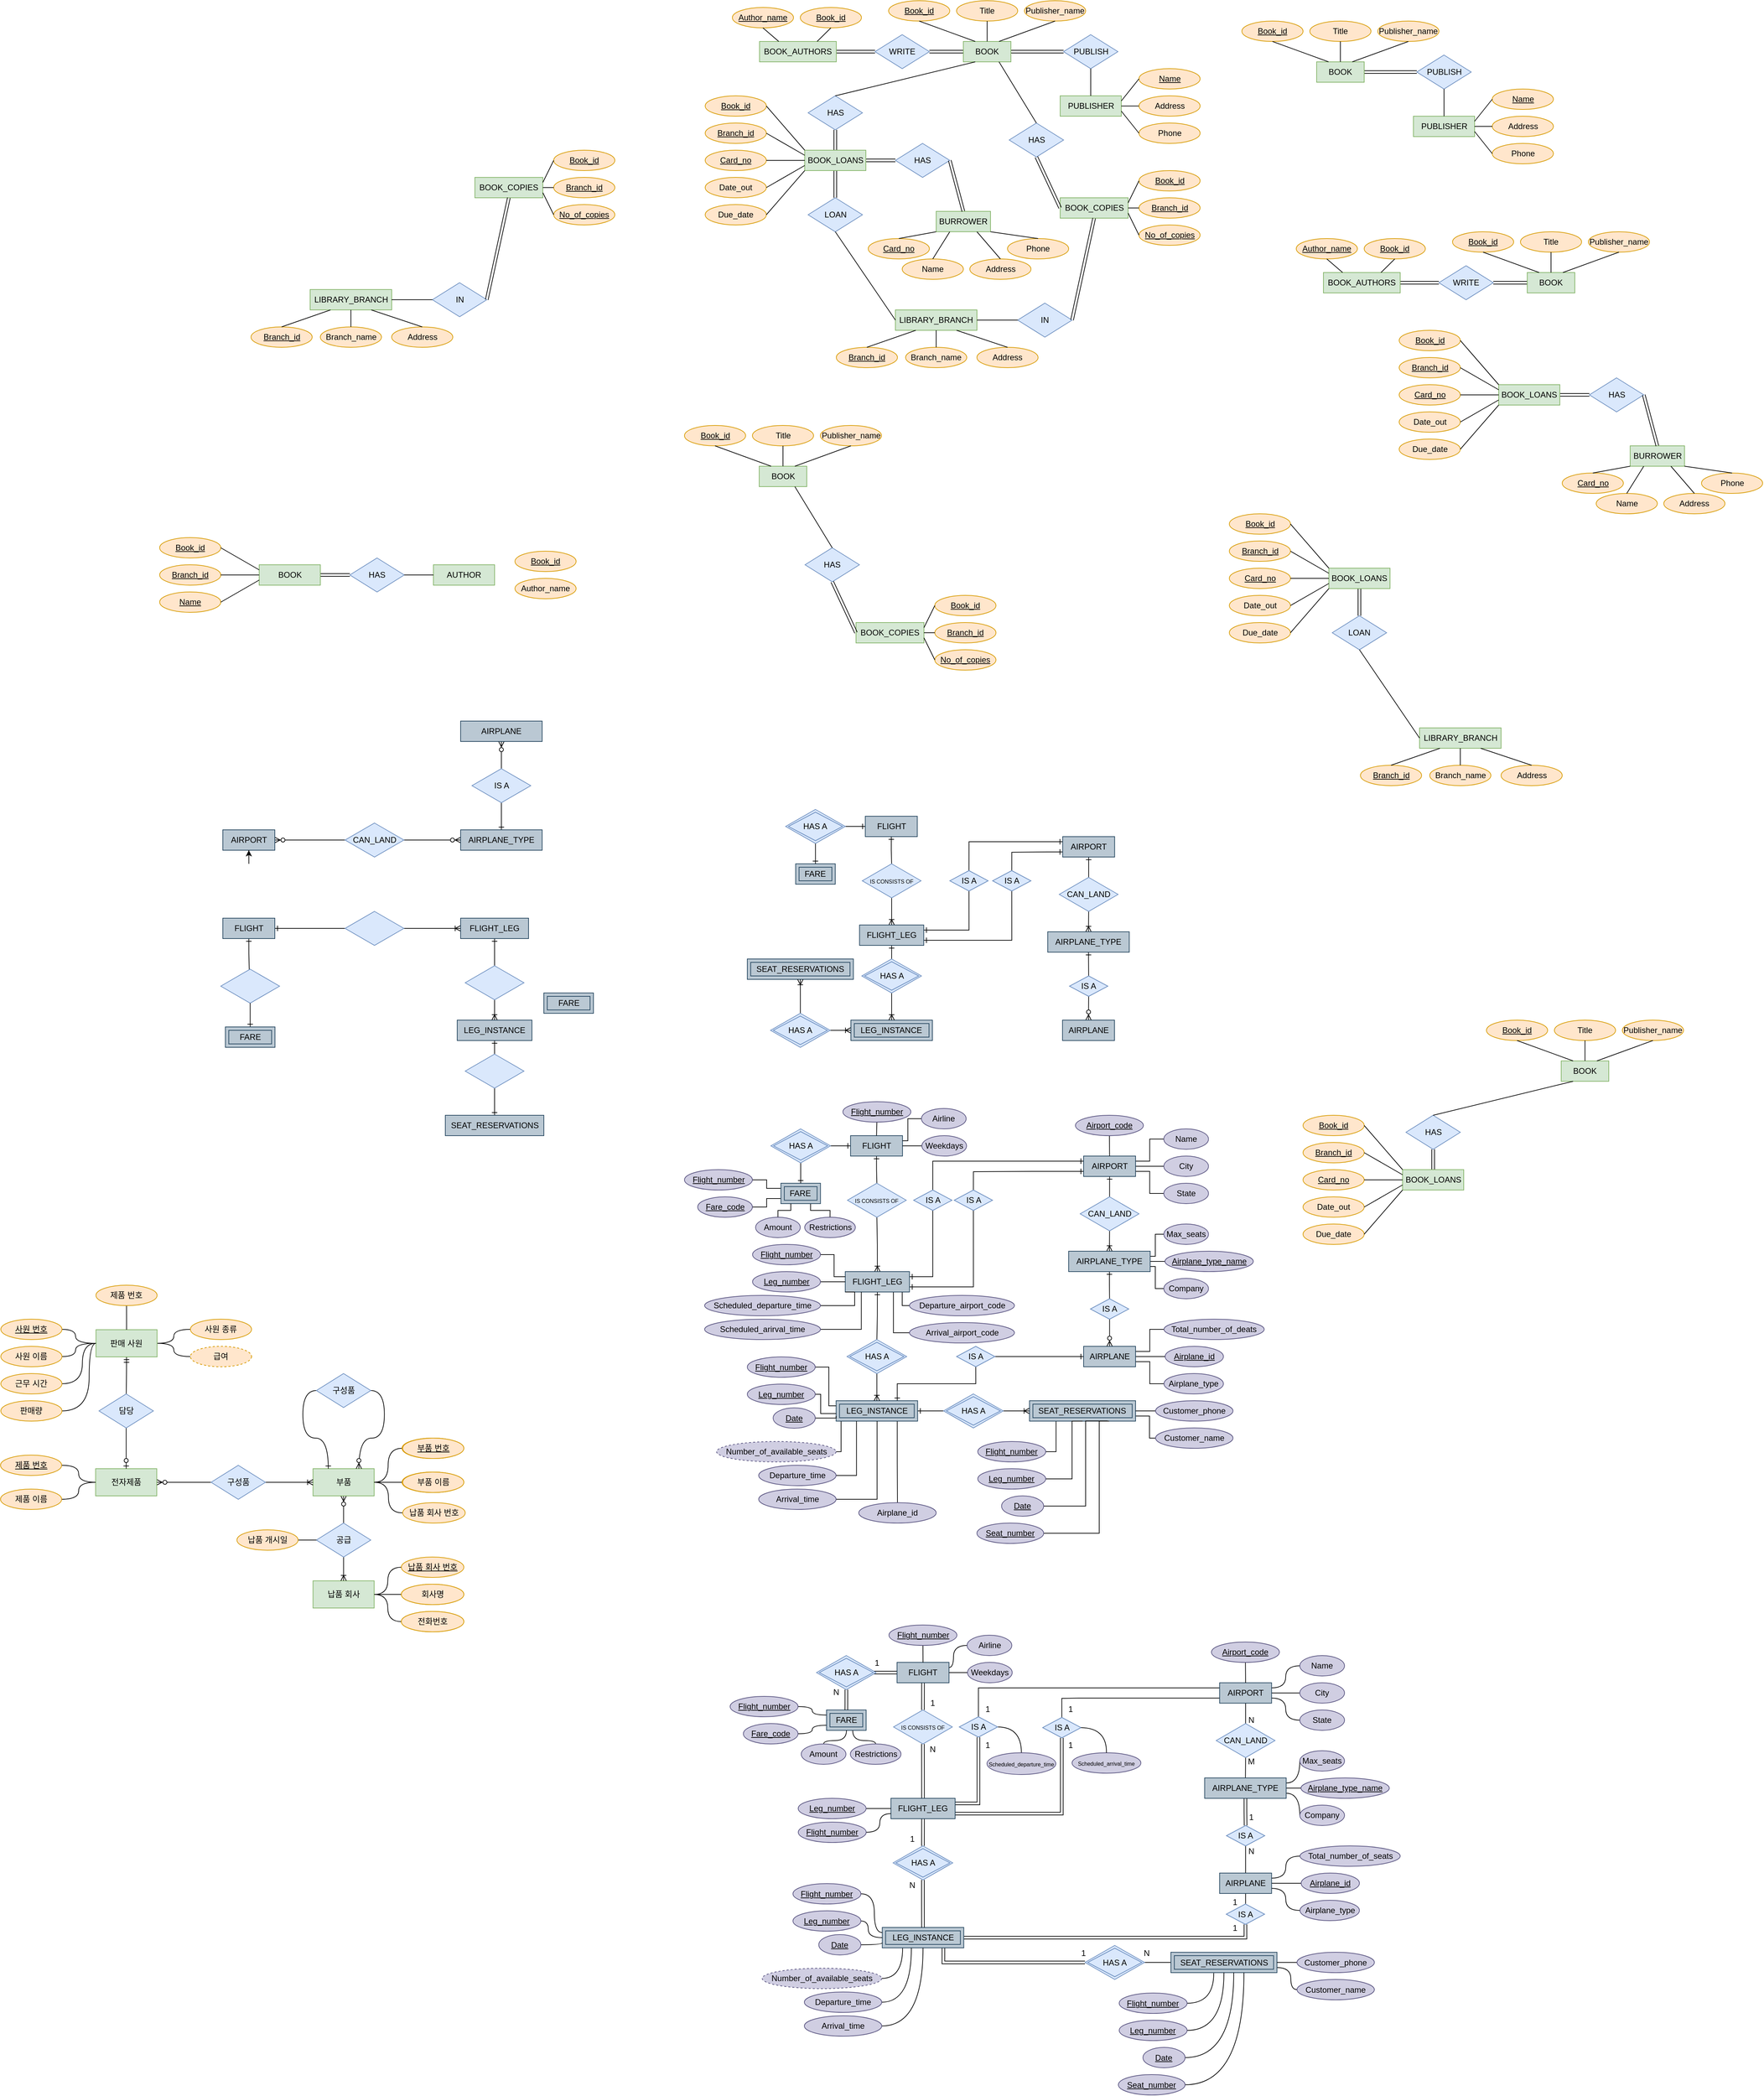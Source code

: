 <mxfile version="15.9.4" type="github">
  <diagram id="C5RBs43oDa-KdzZeNtuy" name="Page-1">
    <mxGraphModel dx="4479" dy="571" grid="1" gridSize="10" guides="1" tooltips="1" connect="1" arrows="1" fold="1" page="1" pageScale="1" pageWidth="3300" pageHeight="2339" background="none" math="0" shadow="0">
      <root>
        <mxCell id="WIyWlLk6GJQsqaUBKTNV-0" />
        <mxCell id="WIyWlLk6GJQsqaUBKTNV-1" parent="WIyWlLk6GJQsqaUBKTNV-0" />
        <mxCell id="6NMJr8zVFmaM6dCf60pv-0" style="edgeStyle=orthogonalEdgeStyle;curved=1;rounded=0;orthogonalLoop=1;jettySize=auto;html=1;exitX=1;exitY=0.5;exitDx=0;exitDy=0;entryX=0;entryY=0.5;entryDx=0;entryDy=0;endArrow=none;endFill=0;startArrow=ERzeroToMany;startFill=1;" parent="WIyWlLk6GJQsqaUBKTNV-1" source="6NMJr8zVFmaM6dCf60pv-2" target="6NMJr8zVFmaM6dCf60pv-11" edge="1">
          <mxGeometry relative="1" as="geometry" />
        </mxCell>
        <mxCell id="6NMJr8zVFmaM6dCf60pv-2" value="전자제품" style="rounded=0;whiteSpace=wrap;html=1;fillColor=#d5e8d4;strokeColor=#82b366;" parent="WIyWlLk6GJQsqaUBKTNV-1" vertex="1">
          <mxGeometry x="-827.25" y="2170" width="90" height="40" as="geometry" />
        </mxCell>
        <mxCell id="6NMJr8zVFmaM6dCf60pv-3" style="edgeStyle=orthogonalEdgeStyle;curved=1;rounded=0;orthogonalLoop=1;jettySize=auto;html=1;exitX=0.5;exitY=1;exitDx=0;exitDy=0;entryX=0.5;entryY=0;entryDx=0;entryDy=0;startArrow=ERzeroToMany;startFill=1;endArrow=none;endFill=0;" parent="WIyWlLk6GJQsqaUBKTNV-1" source="6NMJr8zVFmaM6dCf60pv-5" target="6NMJr8zVFmaM6dCf60pv-20" edge="1">
          <mxGeometry relative="1" as="geometry" />
        </mxCell>
        <mxCell id="6NMJr8zVFmaM6dCf60pv-4" style="edgeStyle=orthogonalEdgeStyle;curved=1;rounded=0;orthogonalLoop=1;jettySize=auto;html=1;exitX=1;exitY=0.5;exitDx=0;exitDy=0;entryX=0;entryY=0.5;entryDx=0;entryDy=0;startArrow=none;startFill=0;endArrow=none;endFill=0;" parent="WIyWlLk6GJQsqaUBKTNV-1" source="6NMJr8zVFmaM6dCf60pv-5" target="6NMJr8zVFmaM6dCf60pv-23" edge="1">
          <mxGeometry relative="1" as="geometry" />
        </mxCell>
        <mxCell id="6NMJr8zVFmaM6dCf60pv-5" value="부품" style="rounded=0;whiteSpace=wrap;html=1;fillColor=#d5e8d4;strokeColor=#82b366;" parent="WIyWlLk6GJQsqaUBKTNV-1" vertex="1">
          <mxGeometry x="-507.25" y="2170" width="90" height="40" as="geometry" />
        </mxCell>
        <mxCell id="6NMJr8zVFmaM6dCf60pv-6" style="edgeStyle=orthogonalEdgeStyle;curved=1;rounded=0;orthogonalLoop=1;jettySize=auto;html=1;exitX=1;exitY=0.5;exitDx=0;exitDy=0;entryX=0;entryY=0.5;entryDx=0;entryDy=0;endArrow=none;endFill=0;" parent="WIyWlLk6GJQsqaUBKTNV-1" source="6NMJr8zVFmaM6dCf60pv-7" target="6NMJr8zVFmaM6dCf60pv-2" edge="1">
          <mxGeometry relative="1" as="geometry" />
        </mxCell>
        <mxCell id="6NMJr8zVFmaM6dCf60pv-7" value="&lt;u&gt;제품 번호&lt;/u&gt;" style="ellipse;whiteSpace=wrap;html=1;fillColor=#ffe6cc;strokeColor=#d79b00;" parent="WIyWlLk6GJQsqaUBKTNV-1" vertex="1">
          <mxGeometry x="-967.25" y="2150" width="90" height="30" as="geometry" />
        </mxCell>
        <mxCell id="6NMJr8zVFmaM6dCf60pv-8" style="edgeStyle=orthogonalEdgeStyle;curved=1;rounded=0;orthogonalLoop=1;jettySize=auto;html=1;exitX=1;exitY=0.5;exitDx=0;exitDy=0;entryX=0;entryY=0.5;entryDx=0;entryDy=0;endArrow=none;endFill=0;" parent="WIyWlLk6GJQsqaUBKTNV-1" source="6NMJr8zVFmaM6dCf60pv-9" target="6NMJr8zVFmaM6dCf60pv-2" edge="1">
          <mxGeometry relative="1" as="geometry" />
        </mxCell>
        <mxCell id="6NMJr8zVFmaM6dCf60pv-9" value="제품 이름" style="ellipse;whiteSpace=wrap;html=1;fillColor=#ffe6cc;strokeColor=#d79b00;" parent="WIyWlLk6GJQsqaUBKTNV-1" vertex="1">
          <mxGeometry x="-967.25" y="2200" width="90" height="30" as="geometry" />
        </mxCell>
        <mxCell id="6NMJr8zVFmaM6dCf60pv-10" style="edgeStyle=orthogonalEdgeStyle;rounded=0;orthogonalLoop=1;jettySize=auto;html=1;exitX=1;exitY=0.5;exitDx=0;exitDy=0;entryX=0;entryY=0.5;entryDx=0;entryDy=0;endArrow=ERoneToMany;endFill=0;" parent="WIyWlLk6GJQsqaUBKTNV-1" source="6NMJr8zVFmaM6dCf60pv-11" target="6NMJr8zVFmaM6dCf60pv-5" edge="1">
          <mxGeometry relative="1" as="geometry" />
        </mxCell>
        <mxCell id="6NMJr8zVFmaM6dCf60pv-11" value="구성품" style="rhombus;whiteSpace=wrap;html=1;fillColor=#dae8fc;strokeColor=#6c8ebf;" parent="WIyWlLk6GJQsqaUBKTNV-1" vertex="1">
          <mxGeometry x="-657.25" y="2165" width="80" height="50" as="geometry" />
        </mxCell>
        <mxCell id="6NMJr8zVFmaM6dCf60pv-12" style="edgeStyle=orthogonalEdgeStyle;curved=1;rounded=0;orthogonalLoop=1;jettySize=auto;html=1;exitX=1;exitY=0.5;exitDx=0;exitDy=0;entryX=0;entryY=0.5;entryDx=0;entryDy=0;startArrow=none;startFill=0;endArrow=none;endFill=0;" parent="WIyWlLk6GJQsqaUBKTNV-1" source="6NMJr8zVFmaM6dCf60pv-14" target="6NMJr8zVFmaM6dCf60pv-18" edge="1">
          <mxGeometry relative="1" as="geometry" />
        </mxCell>
        <mxCell id="6NMJr8zVFmaM6dCf60pv-13" style="edgeStyle=orthogonalEdgeStyle;curved=1;rounded=0;orthogonalLoop=1;jettySize=auto;html=1;exitX=1;exitY=0.5;exitDx=0;exitDy=0;entryX=0;entryY=0.5;entryDx=0;entryDy=0;startArrow=none;startFill=0;endArrow=none;endFill=0;" parent="WIyWlLk6GJQsqaUBKTNV-1" source="6NMJr8zVFmaM6dCf60pv-14" target="6NMJr8zVFmaM6dCf60pv-17" edge="1">
          <mxGeometry relative="1" as="geometry" />
        </mxCell>
        <mxCell id="6NMJr8zVFmaM6dCf60pv-14" value="납품 회사" style="rounded=0;whiteSpace=wrap;html=1;fillColor=#d5e8d4;strokeColor=#82b366;" parent="WIyWlLk6GJQsqaUBKTNV-1" vertex="1">
          <mxGeometry x="-507.25" y="2335" width="90" height="40" as="geometry" />
        </mxCell>
        <mxCell id="6NMJr8zVFmaM6dCf60pv-15" style="edgeStyle=orthogonalEdgeStyle;curved=1;rounded=0;orthogonalLoop=1;jettySize=auto;html=1;exitX=0;exitY=0.5;exitDx=0;exitDy=0;entryX=1;entryY=0.5;entryDx=0;entryDy=0;startArrow=none;startFill=0;endArrow=none;endFill=0;" parent="WIyWlLk6GJQsqaUBKTNV-1" source="6NMJr8zVFmaM6dCf60pv-16" target="6NMJr8zVFmaM6dCf60pv-14" edge="1">
          <mxGeometry relative="1" as="geometry" />
        </mxCell>
        <mxCell id="6NMJr8zVFmaM6dCf60pv-16" value="회사명" style="ellipse;whiteSpace=wrap;html=1;fillColor=#ffe6cc;strokeColor=#d79b00;" parent="WIyWlLk6GJQsqaUBKTNV-1" vertex="1">
          <mxGeometry x="-377.25" y="2340" width="92" height="30" as="geometry" />
        </mxCell>
        <mxCell id="6NMJr8zVFmaM6dCf60pv-17" value="전화번호&lt;br&gt;" style="ellipse;whiteSpace=wrap;html=1;fillColor=#ffe6cc;strokeColor=#d79b00;" parent="WIyWlLk6GJQsqaUBKTNV-1" vertex="1">
          <mxGeometry x="-377.25" y="2380" width="92" height="30" as="geometry" />
        </mxCell>
        <mxCell id="6NMJr8zVFmaM6dCf60pv-18" value="&lt;u&gt;납품 회사 번호&lt;/u&gt;" style="ellipse;whiteSpace=wrap;html=1;fillColor=#ffe6cc;strokeColor=#d79b00;" parent="WIyWlLk6GJQsqaUBKTNV-1" vertex="1">
          <mxGeometry x="-377.25" y="2300" width="92" height="30" as="geometry" />
        </mxCell>
        <mxCell id="6NMJr8zVFmaM6dCf60pv-19" style="edgeStyle=orthogonalEdgeStyle;curved=1;rounded=0;orthogonalLoop=1;jettySize=auto;html=1;exitX=0.5;exitY=1;exitDx=0;exitDy=0;entryX=0.5;entryY=0;entryDx=0;entryDy=0;startArrow=none;startFill=0;endArrow=ERoneToMany;endFill=0;" parent="WIyWlLk6GJQsqaUBKTNV-1" source="6NMJr8zVFmaM6dCf60pv-20" target="6NMJr8zVFmaM6dCf60pv-14" edge="1">
          <mxGeometry relative="1" as="geometry" />
        </mxCell>
        <mxCell id="6NMJr8zVFmaM6dCf60pv-20" value="공급" style="rhombus;whiteSpace=wrap;html=1;fillColor=#dae8fc;strokeColor=#6c8ebf;" parent="WIyWlLk6GJQsqaUBKTNV-1" vertex="1">
          <mxGeometry x="-502.25" y="2250" width="80" height="50" as="geometry" />
        </mxCell>
        <mxCell id="6NMJr8zVFmaM6dCf60pv-21" style="edgeStyle=orthogonalEdgeStyle;curved=1;rounded=0;orthogonalLoop=1;jettySize=auto;html=1;exitX=0;exitY=0.5;exitDx=0;exitDy=0;entryX=1;entryY=0.5;entryDx=0;entryDy=0;startArrow=none;startFill=0;endArrow=none;endFill=0;" parent="WIyWlLk6GJQsqaUBKTNV-1" source="6NMJr8zVFmaM6dCf60pv-22" target="6NMJr8zVFmaM6dCf60pv-5" edge="1">
          <mxGeometry relative="1" as="geometry" />
        </mxCell>
        <mxCell id="6NMJr8zVFmaM6dCf60pv-22" value="부품 이름" style="ellipse;whiteSpace=wrap;html=1;fillColor=#ffe6cc;strokeColor=#d79b00;" parent="WIyWlLk6GJQsqaUBKTNV-1" vertex="1">
          <mxGeometry x="-376.25" y="2175" width="90" height="30" as="geometry" />
        </mxCell>
        <mxCell id="6NMJr8zVFmaM6dCf60pv-23" value="&lt;u&gt;부품 번호&lt;/u&gt;" style="ellipse;whiteSpace=wrap;html=1;fillColor=#ffe6cc;strokeColor=#d79b00;" parent="WIyWlLk6GJQsqaUBKTNV-1" vertex="1">
          <mxGeometry x="-376.25" y="2125" width="90" height="30" as="geometry" />
        </mxCell>
        <mxCell id="6NMJr8zVFmaM6dCf60pv-24" style="edgeStyle=orthogonalEdgeStyle;curved=1;rounded=0;orthogonalLoop=1;jettySize=auto;html=1;exitX=0;exitY=0.5;exitDx=0;exitDy=0;entryX=0.25;entryY=0;entryDx=0;entryDy=0;startArrow=none;startFill=0;endArrow=ERone;endFill=0;" parent="WIyWlLk6GJQsqaUBKTNV-1" source="6NMJr8zVFmaM6dCf60pv-26" target="6NMJr8zVFmaM6dCf60pv-5" edge="1">
          <mxGeometry relative="1" as="geometry" />
        </mxCell>
        <mxCell id="6NMJr8zVFmaM6dCf60pv-25" style="edgeStyle=orthogonalEdgeStyle;curved=1;rounded=0;orthogonalLoop=1;jettySize=auto;html=1;exitX=1;exitY=0.5;exitDx=0;exitDy=0;entryX=0.75;entryY=0;entryDx=0;entryDy=0;startArrow=none;startFill=0;endArrow=ERzeroToMany;endFill=1;" parent="WIyWlLk6GJQsqaUBKTNV-1" source="6NMJr8zVFmaM6dCf60pv-26" target="6NMJr8zVFmaM6dCf60pv-5" edge="1">
          <mxGeometry relative="1" as="geometry" />
        </mxCell>
        <mxCell id="6NMJr8zVFmaM6dCf60pv-26" value="구성품" style="rhombus;whiteSpace=wrap;html=1;fillColor=#dae8fc;strokeColor=#6c8ebf;" parent="WIyWlLk6GJQsqaUBKTNV-1" vertex="1">
          <mxGeometry x="-502.25" y="2030" width="80" height="50" as="geometry" />
        </mxCell>
        <mxCell id="6NMJr8zVFmaM6dCf60pv-27" style="edgeStyle=orthogonalEdgeStyle;curved=1;rounded=0;orthogonalLoop=1;jettySize=auto;html=1;exitX=1;exitY=0.5;exitDx=0;exitDy=0;entryX=0;entryY=0.5;entryDx=0;entryDy=0;startArrow=none;startFill=0;endArrow=none;endFill=0;" parent="WIyWlLk6GJQsqaUBKTNV-1" source="6NMJr8zVFmaM6dCf60pv-30" target="6NMJr8zVFmaM6dCf60pv-41" edge="1">
          <mxGeometry relative="1" as="geometry" />
        </mxCell>
        <mxCell id="6NMJr8zVFmaM6dCf60pv-28" style="edgeStyle=orthogonalEdgeStyle;curved=1;rounded=0;orthogonalLoop=1;jettySize=auto;html=1;exitX=1;exitY=0.5;exitDx=0;exitDy=0;entryX=0;entryY=0.5;entryDx=0;entryDy=0;startArrow=none;startFill=0;endArrow=none;endFill=0;" parent="WIyWlLk6GJQsqaUBKTNV-1" source="6NMJr8zVFmaM6dCf60pv-30" target="6NMJr8zVFmaM6dCf60pv-42" edge="1">
          <mxGeometry relative="1" as="geometry" />
        </mxCell>
        <mxCell id="6NMJr8zVFmaM6dCf60pv-29" style="edgeStyle=orthogonalEdgeStyle;curved=1;rounded=0;orthogonalLoop=1;jettySize=auto;html=1;exitX=0.5;exitY=1;exitDx=0;exitDy=0;startArrow=ERmandOne;startFill=0;endArrow=none;endFill=0;" parent="WIyWlLk6GJQsqaUBKTNV-1" source="6NMJr8zVFmaM6dCf60pv-30" target="6NMJr8zVFmaM6dCf60pv-36" edge="1">
          <mxGeometry relative="1" as="geometry" />
        </mxCell>
        <mxCell id="6NMJr8zVFmaM6dCf60pv-30" value="판매 사원" style="rounded=0;whiteSpace=wrap;html=1;fillColor=#d5e8d4;strokeColor=#82b366;" parent="WIyWlLk6GJQsqaUBKTNV-1" vertex="1">
          <mxGeometry x="-826.75" y="1965.5" width="90" height="40" as="geometry" />
        </mxCell>
        <mxCell id="6NMJr8zVFmaM6dCf60pv-31" style="edgeStyle=orthogonalEdgeStyle;curved=1;rounded=0;orthogonalLoop=1;jettySize=auto;html=1;exitX=1;exitY=0.5;exitDx=0;exitDy=0;entryX=0;entryY=0.5;entryDx=0;entryDy=0;startArrow=none;startFill=0;endArrow=none;endFill=0;" parent="WIyWlLk6GJQsqaUBKTNV-1" source="6NMJr8zVFmaM6dCf60pv-32" target="6NMJr8zVFmaM6dCf60pv-30" edge="1">
          <mxGeometry relative="1" as="geometry">
            <Array as="points">
              <mxPoint x="-856.75" y="1965" />
              <mxPoint x="-856.75" y="1985" />
            </Array>
          </mxGeometry>
        </mxCell>
        <mxCell id="6NMJr8zVFmaM6dCf60pv-32" value="&lt;u&gt;사원 번호&lt;/u&gt;" style="ellipse;whiteSpace=wrap;html=1;fillColor=#ffe6cc;strokeColor=#d79b00;" parent="WIyWlLk6GJQsqaUBKTNV-1" vertex="1">
          <mxGeometry x="-966.75" y="1950" width="90" height="30" as="geometry" />
        </mxCell>
        <mxCell id="6NMJr8zVFmaM6dCf60pv-33" style="edgeStyle=orthogonalEdgeStyle;curved=1;rounded=0;orthogonalLoop=1;jettySize=auto;html=1;exitX=1;exitY=0.5;exitDx=0;exitDy=0;startArrow=none;startFill=0;endArrow=none;endFill=0;" parent="WIyWlLk6GJQsqaUBKTNV-1" source="6NMJr8zVFmaM6dCf60pv-34" edge="1">
          <mxGeometry relative="1" as="geometry">
            <mxPoint x="-826.75" y="1985.5" as="targetPoint" />
            <Array as="points">
              <mxPoint x="-856.75" y="2005" />
              <mxPoint x="-856.75" y="1985" />
            </Array>
          </mxGeometry>
        </mxCell>
        <mxCell id="6NMJr8zVFmaM6dCf60pv-34" value="사원 이름" style="ellipse;whiteSpace=wrap;html=1;fillColor=#ffe6cc;strokeColor=#d79b00;" parent="WIyWlLk6GJQsqaUBKTNV-1" vertex="1">
          <mxGeometry x="-966.75" y="1990" width="90" height="30" as="geometry" />
        </mxCell>
        <mxCell id="6NMJr8zVFmaM6dCf60pv-35" style="edgeStyle=orthogonalEdgeStyle;curved=1;rounded=0;orthogonalLoop=1;jettySize=auto;html=1;exitX=0.5;exitY=1;exitDx=0;exitDy=0;entryX=0.5;entryY=0;entryDx=0;entryDy=0;startArrow=none;startFill=0;endArrow=ERzeroToOne;endFill=1;" parent="WIyWlLk6GJQsqaUBKTNV-1" source="6NMJr8zVFmaM6dCf60pv-36" target="6NMJr8zVFmaM6dCf60pv-2" edge="1">
          <mxGeometry relative="1" as="geometry" />
        </mxCell>
        <mxCell id="6NMJr8zVFmaM6dCf60pv-36" value="담당" style="rhombus;whiteSpace=wrap;html=1;fillColor=#dae8fc;strokeColor=#6c8ebf;" parent="WIyWlLk6GJQsqaUBKTNV-1" vertex="1">
          <mxGeometry x="-822.25" y="2060" width="80" height="50" as="geometry" />
        </mxCell>
        <mxCell id="6NMJr8zVFmaM6dCf60pv-37" style="edgeStyle=orthogonalEdgeStyle;curved=1;rounded=0;orthogonalLoop=1;jettySize=auto;html=1;exitX=1;exitY=0.5;exitDx=0;exitDy=0;entryX=0;entryY=0.5;entryDx=0;entryDy=0;startArrow=none;startFill=0;endArrow=none;endFill=0;" parent="WIyWlLk6GJQsqaUBKTNV-1" source="6NMJr8zVFmaM6dCf60pv-38" target="6NMJr8zVFmaM6dCf60pv-30" edge="1">
          <mxGeometry relative="1" as="geometry">
            <Array as="points">
              <mxPoint x="-846.75" y="2045" />
              <mxPoint x="-846.75" y="1985" />
            </Array>
          </mxGeometry>
        </mxCell>
        <mxCell id="6NMJr8zVFmaM6dCf60pv-38" value="근무 시간" style="ellipse;whiteSpace=wrap;html=1;fillColor=#ffe6cc;strokeColor=#d79b00;" parent="WIyWlLk6GJQsqaUBKTNV-1" vertex="1">
          <mxGeometry x="-966.75" y="2030" width="90" height="30" as="geometry" />
        </mxCell>
        <mxCell id="6NMJr8zVFmaM6dCf60pv-39" style="edgeStyle=orthogonalEdgeStyle;curved=1;rounded=0;orthogonalLoop=1;jettySize=auto;html=1;exitX=1;exitY=0.5;exitDx=0;exitDy=0;entryX=0;entryY=0.5;entryDx=0;entryDy=0;startArrow=none;startFill=0;endArrow=none;endFill=0;" parent="WIyWlLk6GJQsqaUBKTNV-1" source="6NMJr8zVFmaM6dCf60pv-40" target="6NMJr8zVFmaM6dCf60pv-30" edge="1">
          <mxGeometry relative="1" as="geometry">
            <Array as="points">
              <mxPoint x="-836.75" y="2085" />
              <mxPoint x="-836.75" y="1985" />
            </Array>
          </mxGeometry>
        </mxCell>
        <mxCell id="6NMJr8zVFmaM6dCf60pv-40" value="판매량" style="ellipse;whiteSpace=wrap;html=1;fillColor=#ffe6cc;strokeColor=#d79b00;" parent="WIyWlLk6GJQsqaUBKTNV-1" vertex="1">
          <mxGeometry x="-966.75" y="2070" width="90" height="30" as="geometry" />
        </mxCell>
        <mxCell id="6NMJr8zVFmaM6dCf60pv-41" value="사원 종류" style="ellipse;whiteSpace=wrap;html=1;fillColor=#ffe6cc;strokeColor=#d79b00;" parent="WIyWlLk6GJQsqaUBKTNV-1" vertex="1">
          <mxGeometry x="-687.75" y="1950" width="90" height="30" as="geometry" />
        </mxCell>
        <mxCell id="6NMJr8zVFmaM6dCf60pv-42" value="급여" style="ellipse;whiteSpace=wrap;html=1;dashed=1;fillColor=#ffe6cc;strokeColor=#d79b00;" parent="WIyWlLk6GJQsqaUBKTNV-1" vertex="1">
          <mxGeometry x="-687.75" y="1990" width="90" height="30" as="geometry" />
        </mxCell>
        <mxCell id="6NMJr8zVFmaM6dCf60pv-54" value="&lt;u&gt;부품 번호&lt;/u&gt;" style="ellipse;whiteSpace=wrap;html=1;fillColor=#ffe6cc;strokeColor=#d79b00;" parent="WIyWlLk6GJQsqaUBKTNV-1" vertex="1">
          <mxGeometry x="-375.25" y="2125" width="90" height="30" as="geometry" />
        </mxCell>
        <mxCell id="6NMJr8zVFmaM6dCf60pv-55" value="부품 이름" style="ellipse;whiteSpace=wrap;html=1;fillColor=#ffe6cc;strokeColor=#d79b00;" parent="WIyWlLk6GJQsqaUBKTNV-1" vertex="1">
          <mxGeometry x="-375.25" y="2175" width="90" height="30" as="geometry" />
        </mxCell>
        <mxCell id="6NMJr8zVFmaM6dCf60pv-56" value="&lt;u&gt;부품 번호&lt;/u&gt;" style="ellipse;whiteSpace=wrap;html=1;fillColor=#ffe6cc;strokeColor=#d79b00;" parent="WIyWlLk6GJQsqaUBKTNV-1" vertex="1">
          <mxGeometry x="-375.25" y="2125" width="90" height="30" as="geometry" />
        </mxCell>
        <mxCell id="6NMJr8zVFmaM6dCf60pv-57" value="부품 이름" style="ellipse;whiteSpace=wrap;html=1;fillColor=#ffe6cc;strokeColor=#d79b00;" parent="WIyWlLk6GJQsqaUBKTNV-1" vertex="1">
          <mxGeometry x="-375.25" y="2175" width="90" height="30" as="geometry" />
        </mxCell>
        <mxCell id="6NMJr8zVFmaM6dCf60pv-58" value="회사명" style="ellipse;whiteSpace=wrap;html=1;fillColor=#ffe6cc;strokeColor=#d79b00;" parent="WIyWlLk6GJQsqaUBKTNV-1" vertex="1">
          <mxGeometry x="-377.25" y="2340" width="92" height="30" as="geometry" />
        </mxCell>
        <mxCell id="6NMJr8zVFmaM6dCf60pv-59" value="전화번호&lt;br&gt;" style="ellipse;whiteSpace=wrap;html=1;fillColor=#ffe6cc;strokeColor=#d79b00;" parent="WIyWlLk6GJQsqaUBKTNV-1" vertex="1">
          <mxGeometry x="-377.25" y="2380" width="92" height="30" as="geometry" />
        </mxCell>
        <mxCell id="6NMJr8zVFmaM6dCf60pv-60" value="Title" style="ellipse;whiteSpace=wrap;html=1;fillColor=#ffe6cc;strokeColor=#d79b00;" parent="WIyWlLk6GJQsqaUBKTNV-1" vertex="1">
          <mxGeometry x="440" y="10" width="90" height="30" as="geometry" />
        </mxCell>
        <mxCell id="6NMJr8zVFmaM6dCf60pv-61" value="급여" style="ellipse;whiteSpace=wrap;html=1;dashed=1;fillColor=#ffe6cc;strokeColor=#d79b00;" parent="WIyWlLk6GJQsqaUBKTNV-1" vertex="1">
          <mxGeometry x="-687.75" y="1990" width="90" height="30" as="geometry" />
        </mxCell>
        <mxCell id="6NMJr8zVFmaM6dCf60pv-64" style="edgeStyle=orthogonalEdgeStyle;curved=1;orthogonalLoop=1;jettySize=auto;html=1;exitX=0.5;exitY=1;exitDx=0;exitDy=0;startArrow=none;startFill=0;endArrow=none;endFill=0;" parent="WIyWlLk6GJQsqaUBKTNV-1" source="6NMJr8zVFmaM6dCf60pv-65" target="6NMJr8zVFmaM6dCf60pv-30" edge="1">
          <mxGeometry relative="1" as="geometry" />
        </mxCell>
        <mxCell id="6NMJr8zVFmaM6dCf60pv-65" value="제품 번호" style="ellipse;whiteSpace=wrap;html=1;fillColor=#ffe6cc;strokeColor=#d79b00;" parent="WIyWlLk6GJQsqaUBKTNV-1" vertex="1">
          <mxGeometry x="-826.75" y="1900" width="90" height="30" as="geometry" />
        </mxCell>
        <mxCell id="6NMJr8zVFmaM6dCf60pv-66" style="edgeStyle=orthogonalEdgeStyle;orthogonalLoop=1;jettySize=auto;html=1;exitX=0;exitY=0.5;exitDx=0;exitDy=0;entryX=1;entryY=0.5;entryDx=0;entryDy=0;curved=1;endArrow=none;endFill=0;" parent="WIyWlLk6GJQsqaUBKTNV-1" source="6NMJr8zVFmaM6dCf60pv-67" target="6NMJr8zVFmaM6dCf60pv-5" edge="1">
          <mxGeometry relative="1" as="geometry" />
        </mxCell>
        <mxCell id="6NMJr8zVFmaM6dCf60pv-67" value="납품 회사 번호" style="ellipse;whiteSpace=wrap;html=1;fillColor=#ffe6cc;strokeColor=#d79b00;" parent="WIyWlLk6GJQsqaUBKTNV-1" vertex="1">
          <mxGeometry x="-375.25" y="2220" width="92" height="30" as="geometry" />
        </mxCell>
        <mxCell id="6NMJr8zVFmaM6dCf60pv-69" style="rounded=0;orthogonalLoop=1;jettySize=auto;html=1;exitX=1;exitY=0.5;exitDx=0;exitDy=0;endArrow=none;endFill=0;entryX=0;entryY=0.5;entryDx=0;entryDy=0;" parent="WIyWlLk6GJQsqaUBKTNV-1" source="6NMJr8zVFmaM6dCf60pv-68" target="6NMJr8zVFmaM6dCf60pv-20" edge="1">
          <mxGeometry relative="1" as="geometry">
            <mxPoint x="-529.25" y="2300" as="targetPoint" />
          </mxGeometry>
        </mxCell>
        <mxCell id="6NMJr8zVFmaM6dCf60pv-68" value="납품 개시일" style="ellipse;whiteSpace=wrap;html=1;fillColor=#ffe6cc;strokeColor=#d79b00;" parent="WIyWlLk6GJQsqaUBKTNV-1" vertex="1">
          <mxGeometry x="-619.25" y="2260" width="90" height="30" as="geometry" />
        </mxCell>
        <mxCell id="x9OLM08QyoF9_cwf5eoE-19" style="edgeStyle=orthogonalEdgeStyle;curved=1;rounded=0;orthogonalLoop=1;jettySize=auto;html=1;exitX=0;exitY=0.5;exitDx=0;exitDy=0;entryX=1;entryY=0.5;entryDx=0;entryDy=0;shape=link;" parent="WIyWlLk6GJQsqaUBKTNV-1" source="x9OLM08QyoF9_cwf5eoE-0" target="x9OLM08QyoF9_cwf5eoE-17" edge="1">
          <mxGeometry relative="1" as="geometry" />
        </mxCell>
        <mxCell id="x9OLM08QyoF9_cwf5eoE-28" style="edgeStyle=orthogonalEdgeStyle;curved=1;rounded=0;orthogonalLoop=1;jettySize=auto;html=1;exitX=1;exitY=0.5;exitDx=0;exitDy=0;entryX=0;entryY=0.5;entryDx=0;entryDy=0;shape=link;" parent="WIyWlLk6GJQsqaUBKTNV-1" source="x9OLM08QyoF9_cwf5eoE-0" target="x9OLM08QyoF9_cwf5eoE-27" edge="1">
          <mxGeometry relative="1" as="geometry">
            <mxPoint x="532.5" y="85" as="sourcePoint" />
          </mxGeometry>
        </mxCell>
        <mxCell id="x9OLM08QyoF9_cwf5eoE-0" value="BOOK" style="rounded=0;whiteSpace=wrap;html=1;fillColor=#d5e8d4;strokeColor=#82b366;" parent="WIyWlLk6GJQsqaUBKTNV-1" vertex="1">
          <mxGeometry x="450" y="70" width="70" height="30" as="geometry" />
        </mxCell>
        <mxCell id="x9OLM08QyoF9_cwf5eoE-1" value="&lt;u&gt;Book_id&lt;/u&gt;" style="ellipse;whiteSpace=wrap;html=1;fillColor=#ffe6cc;strokeColor=#d79b00;" parent="WIyWlLk6GJQsqaUBKTNV-1" vertex="1">
          <mxGeometry x="340" y="10" width="90" height="30" as="geometry" />
        </mxCell>
        <mxCell id="x9OLM08QyoF9_cwf5eoE-2" value="Publisher_name" style="ellipse;whiteSpace=wrap;html=1;fillColor=#ffe6cc;strokeColor=#d79b00;" parent="WIyWlLk6GJQsqaUBKTNV-1" vertex="1">
          <mxGeometry x="540" y="10" width="90" height="30" as="geometry" />
        </mxCell>
        <mxCell id="x9OLM08QyoF9_cwf5eoE-18" style="edgeStyle=orthogonalEdgeStyle;rounded=0;orthogonalLoop=1;jettySize=auto;html=1;exitX=1;exitY=0.5;exitDx=0;exitDy=0;entryX=0;entryY=0.5;entryDx=0;entryDy=0;shape=link;" parent="WIyWlLk6GJQsqaUBKTNV-1" source="x9OLM08QyoF9_cwf5eoE-9" target="x9OLM08QyoF9_cwf5eoE-17" edge="1">
          <mxGeometry relative="1" as="geometry" />
        </mxCell>
        <mxCell id="x9OLM08QyoF9_cwf5eoE-9" value="BOOK_AUTHORS" style="rounded=0;whiteSpace=wrap;html=1;fillColor=#d5e8d4;strokeColor=#82b366;" parent="WIyWlLk6GJQsqaUBKTNV-1" vertex="1">
          <mxGeometry x="150" y="70" width="113" height="30" as="geometry" />
        </mxCell>
        <mxCell id="x9OLM08QyoF9_cwf5eoE-10" value="&lt;u&gt;Book_id&lt;/u&gt;" style="ellipse;whiteSpace=wrap;html=1;fillColor=#ffe6cc;strokeColor=#d79b00;" parent="WIyWlLk6GJQsqaUBKTNV-1" vertex="1">
          <mxGeometry x="210" y="20" width="90" height="30" as="geometry" />
        </mxCell>
        <mxCell id="x9OLM08QyoF9_cwf5eoE-14" value="&lt;u&gt;Author_name&lt;/u&gt;" style="ellipse;whiteSpace=wrap;html=1;fillColor=#ffe6cc;strokeColor=#d79b00;" parent="WIyWlLk6GJQsqaUBKTNV-1" vertex="1">
          <mxGeometry x="110" y="20" width="90" height="30" as="geometry" />
        </mxCell>
        <mxCell id="x9OLM08QyoF9_cwf5eoE-17" value="WRITE" style="rhombus;whiteSpace=wrap;html=1;fillColor=#dae8fc;strokeColor=#6c8ebf;" parent="WIyWlLk6GJQsqaUBKTNV-1" vertex="1">
          <mxGeometry x="320" y="60" width="80" height="50" as="geometry" />
        </mxCell>
        <mxCell id="x9OLM08QyoF9_cwf5eoE-20" value="PUBLISHER" style="rounded=0;whiteSpace=wrap;html=1;fillColor=#d5e8d4;strokeColor=#82b366;" parent="WIyWlLk6GJQsqaUBKTNV-1" vertex="1">
          <mxGeometry x="592.5" y="150" width="90" height="30" as="geometry" />
        </mxCell>
        <mxCell id="x9OLM08QyoF9_cwf5eoE-21" value="&lt;u&gt;Name&lt;/u&gt;" style="ellipse;whiteSpace=wrap;html=1;fillColor=#ffe6cc;strokeColor=#d79b00;" parent="WIyWlLk6GJQsqaUBKTNV-1" vertex="1">
          <mxGeometry x="708.5" y="110" width="90" height="30" as="geometry" />
        </mxCell>
        <mxCell id="x9OLM08QyoF9_cwf5eoE-22" value="Address" style="ellipse;whiteSpace=wrap;html=1;fillColor=#ffe6cc;strokeColor=#d79b00;" parent="WIyWlLk6GJQsqaUBKTNV-1" vertex="1">
          <mxGeometry x="708.5" y="150" width="90" height="30" as="geometry" />
        </mxCell>
        <mxCell id="x9OLM08QyoF9_cwf5eoE-23" value="Phone" style="ellipse;whiteSpace=wrap;html=1;fillColor=#ffe6cc;strokeColor=#d79b00;" parent="WIyWlLk6GJQsqaUBKTNV-1" vertex="1">
          <mxGeometry x="708.5" y="190" width="90" height="30" as="geometry" />
        </mxCell>
        <mxCell id="x9OLM08QyoF9_cwf5eoE-27" value="PUBLISH" style="rhombus;whiteSpace=wrap;html=1;fillColor=#dae8fc;strokeColor=#6c8ebf;" parent="WIyWlLk6GJQsqaUBKTNV-1" vertex="1">
          <mxGeometry x="597.5" y="60" width="80" height="50" as="geometry" />
        </mxCell>
        <mxCell id="x9OLM08QyoF9_cwf5eoE-30" value="BOOK_COPIES" style="rounded=0;whiteSpace=wrap;html=1;fillColor=#d5e8d4;strokeColor=#82b366;" parent="WIyWlLk6GJQsqaUBKTNV-1" vertex="1">
          <mxGeometry x="592.5" y="300" width="100" height="30" as="geometry" />
        </mxCell>
        <mxCell id="x9OLM08QyoF9_cwf5eoE-31" value="&lt;u&gt;Book_id&lt;/u&gt;" style="ellipse;whiteSpace=wrap;html=1;fillColor=#ffe6cc;strokeColor=#d79b00;" parent="WIyWlLk6GJQsqaUBKTNV-1" vertex="1">
          <mxGeometry x="708.5" y="260" width="90" height="30" as="geometry" />
        </mxCell>
        <mxCell id="x9OLM08QyoF9_cwf5eoE-32" value="&lt;u&gt;Branch_id&lt;/u&gt;" style="ellipse;whiteSpace=wrap;html=1;fillColor=#ffe6cc;strokeColor=#d79b00;" parent="WIyWlLk6GJQsqaUBKTNV-1" vertex="1">
          <mxGeometry x="708.5" y="300" width="90" height="30" as="geometry" />
        </mxCell>
        <mxCell id="x9OLM08QyoF9_cwf5eoE-33" value="&lt;u&gt;No_of_copies&lt;br&gt;&lt;/u&gt;" style="ellipse;whiteSpace=wrap;html=1;fillColor=#ffe6cc;strokeColor=#d79b00;" parent="WIyWlLk6GJQsqaUBKTNV-1" vertex="1">
          <mxGeometry x="708.5" y="340" width="90" height="30" as="geometry" />
        </mxCell>
        <mxCell id="x9OLM08QyoF9_cwf5eoE-40" value="HAS" style="rhombus;whiteSpace=wrap;html=1;fillColor=#dae8fc;strokeColor=#6c8ebf;" parent="WIyWlLk6GJQsqaUBKTNV-1" vertex="1">
          <mxGeometry x="517.5" y="190" width="80" height="50" as="geometry" />
        </mxCell>
        <mxCell id="x9OLM08QyoF9_cwf5eoE-56" style="edgeStyle=orthogonalEdgeStyle;curved=1;rounded=0;orthogonalLoop=1;jettySize=auto;html=1;exitX=0.5;exitY=0;exitDx=0;exitDy=0;entryX=0.5;entryY=1;entryDx=0;entryDy=0;shape=link;" parent="WIyWlLk6GJQsqaUBKTNV-1" source="x9OLM08QyoF9_cwf5eoE-43" target="x9OLM08QyoF9_cwf5eoE-54" edge="1">
          <mxGeometry relative="1" as="geometry" />
        </mxCell>
        <mxCell id="x9OLM08QyoF9_cwf5eoE-62" style="rounded=0;orthogonalLoop=1;jettySize=auto;html=1;exitX=0.5;exitY=1;exitDx=0;exitDy=0;entryX=0.5;entryY=0;entryDx=0;entryDy=0;shape=link;" parent="WIyWlLk6GJQsqaUBKTNV-1" source="x9OLM08QyoF9_cwf5eoE-43" target="x9OLM08QyoF9_cwf5eoE-55" edge="1">
          <mxGeometry relative="1" as="geometry" />
        </mxCell>
        <mxCell id="x9OLM08QyoF9_cwf5eoE-83" style="edgeStyle=orthogonalEdgeStyle;curved=1;rounded=0;orthogonalLoop=1;jettySize=auto;html=1;exitX=1;exitY=0.5;exitDx=0;exitDy=0;entryX=0;entryY=0.5;entryDx=0;entryDy=0;shape=link;" parent="WIyWlLk6GJQsqaUBKTNV-1" source="x9OLM08QyoF9_cwf5eoE-43" target="x9OLM08QyoF9_cwf5eoE-82" edge="1">
          <mxGeometry relative="1" as="geometry">
            <mxPoint x="329.5" y="245" as="targetPoint" />
          </mxGeometry>
        </mxCell>
        <mxCell id="x9OLM08QyoF9_cwf5eoE-43" value="BOOK_LOANS" style="rounded=0;whiteSpace=wrap;html=1;fillColor=#d5e8d4;strokeColor=#82b366;" parent="WIyWlLk6GJQsqaUBKTNV-1" vertex="1">
          <mxGeometry x="216.5" y="230" width="90" height="30" as="geometry" />
        </mxCell>
        <mxCell id="x9OLM08QyoF9_cwf5eoE-44" value="&lt;u&gt;Book_id&lt;/u&gt;" style="ellipse;whiteSpace=wrap;html=1;fillColor=#ffe6cc;strokeColor=#d79b00;" parent="WIyWlLk6GJQsqaUBKTNV-1" vertex="1">
          <mxGeometry x="70" y="150" width="90" height="30" as="geometry" />
        </mxCell>
        <mxCell id="x9OLM08QyoF9_cwf5eoE-45" value="&lt;u&gt;Branch_id&lt;/u&gt;" style="ellipse;whiteSpace=wrap;html=1;fillColor=#ffe6cc;strokeColor=#d79b00;" parent="WIyWlLk6GJQsqaUBKTNV-1" vertex="1">
          <mxGeometry x="70" y="190" width="90" height="30" as="geometry" />
        </mxCell>
        <mxCell id="x9OLM08QyoF9_cwf5eoE-46" value="&lt;u&gt;Card_no&lt;/u&gt;" style="ellipse;whiteSpace=wrap;html=1;fillColor=#ffe6cc;strokeColor=#d79b00;" parent="WIyWlLk6GJQsqaUBKTNV-1" vertex="1">
          <mxGeometry x="70" y="230" width="90" height="30" as="geometry" />
        </mxCell>
        <mxCell id="x9OLM08QyoF9_cwf5eoE-47" value="Date_out" style="ellipse;whiteSpace=wrap;html=1;fillColor=#ffe6cc;strokeColor=#d79b00;" parent="WIyWlLk6GJQsqaUBKTNV-1" vertex="1">
          <mxGeometry x="70" y="270" width="90" height="30" as="geometry" />
        </mxCell>
        <mxCell id="x9OLM08QyoF9_cwf5eoE-48" value="Due_date" style="ellipse;whiteSpace=wrap;html=1;fillColor=#ffe6cc;strokeColor=#d79b00;" parent="WIyWlLk6GJQsqaUBKTNV-1" vertex="1">
          <mxGeometry x="70" y="310" width="90" height="30" as="geometry" />
        </mxCell>
        <mxCell id="x9OLM08QyoF9_cwf5eoE-54" value="HAS" style="rhombus;whiteSpace=wrap;html=1;fillColor=#dae8fc;strokeColor=#6c8ebf;" parent="WIyWlLk6GJQsqaUBKTNV-1" vertex="1">
          <mxGeometry x="221.5" y="150" width="80" height="50" as="geometry" />
        </mxCell>
        <mxCell id="x9OLM08QyoF9_cwf5eoE-55" value="LOAN" style="rhombus;whiteSpace=wrap;html=1;fillColor=#dae8fc;strokeColor=#6c8ebf;" parent="WIyWlLk6GJQsqaUBKTNV-1" vertex="1">
          <mxGeometry x="221.5" y="300" width="80" height="50" as="geometry" />
        </mxCell>
        <mxCell id="x9OLM08QyoF9_cwf5eoE-59" value="LIBRARY_BRANCH" style="rounded=0;whiteSpace=wrap;html=1;fillColor=#d5e8d4;strokeColor=#82b366;" parent="WIyWlLk6GJQsqaUBKTNV-1" vertex="1">
          <mxGeometry x="350" y="465" width="120" height="30" as="geometry" />
        </mxCell>
        <mxCell id="x9OLM08QyoF9_cwf5eoE-60" value="IN" style="rhombus;whiteSpace=wrap;html=1;fillColor=#dae8fc;strokeColor=#6c8ebf;" parent="WIyWlLk6GJQsqaUBKTNV-1" vertex="1">
          <mxGeometry x="530" y="455" width="80" height="50" as="geometry" />
        </mxCell>
        <mxCell id="x9OLM08QyoF9_cwf5eoE-61" value="&lt;u&gt;Branch_id&lt;/u&gt;" style="ellipse;whiteSpace=wrap;html=1;fillColor=#ffe6cc;strokeColor=#d79b00;" parent="WIyWlLk6GJQsqaUBKTNV-1" vertex="1">
          <mxGeometry x="263" y="520" width="90" height="30" as="geometry" />
        </mxCell>
        <mxCell id="x9OLM08QyoF9_cwf5eoE-66" value="Branch_name" style="ellipse;whiteSpace=wrap;html=1;fillColor=#ffe6cc;strokeColor=#d79b00;" parent="WIyWlLk6GJQsqaUBKTNV-1" vertex="1">
          <mxGeometry x="365" y="520" width="90" height="30" as="geometry" />
        </mxCell>
        <mxCell id="x9OLM08QyoF9_cwf5eoE-67" value="Address" style="ellipse;whiteSpace=wrap;html=1;fillColor=#ffe6cc;strokeColor=#d79b00;" parent="WIyWlLk6GJQsqaUBKTNV-1" vertex="1">
          <mxGeometry x="470" y="520" width="90" height="30" as="geometry" />
        </mxCell>
        <mxCell id="x9OLM08QyoF9_cwf5eoE-71" value="BURROWER" style="rounded=0;whiteSpace=wrap;html=1;fillColor=#d5e8d4;strokeColor=#82b366;" parent="WIyWlLk6GJQsqaUBKTNV-1" vertex="1">
          <mxGeometry x="410" y="320" width="80" height="30" as="geometry" />
        </mxCell>
        <mxCell id="x9OLM08QyoF9_cwf5eoE-72" value="&lt;u&gt;Card_no&lt;/u&gt;" style="ellipse;whiteSpace=wrap;html=1;fillColor=#ffe6cc;strokeColor=#d79b00;" parent="WIyWlLk6GJQsqaUBKTNV-1" vertex="1">
          <mxGeometry x="310" y="360" width="90" height="30" as="geometry" />
        </mxCell>
        <mxCell id="x9OLM08QyoF9_cwf5eoE-73" value="Name" style="ellipse;whiteSpace=wrap;html=1;fillColor=#ffe6cc;strokeColor=#d79b00;" parent="WIyWlLk6GJQsqaUBKTNV-1" vertex="1">
          <mxGeometry x="360" y="390" width="90" height="30" as="geometry" />
        </mxCell>
        <mxCell id="x9OLM08QyoF9_cwf5eoE-74" value="Address" style="ellipse;whiteSpace=wrap;html=1;fillColor=#ffe6cc;strokeColor=#d79b00;" parent="WIyWlLk6GJQsqaUBKTNV-1" vertex="1">
          <mxGeometry x="459.5" y="390" width="90" height="30" as="geometry" />
        </mxCell>
        <mxCell id="x9OLM08QyoF9_cwf5eoE-75" value="Phone" style="ellipse;whiteSpace=wrap;html=1;fillColor=#ffe6cc;strokeColor=#d79b00;" parent="WIyWlLk6GJQsqaUBKTNV-1" vertex="1">
          <mxGeometry x="515" y="360" width="90" height="30" as="geometry" />
        </mxCell>
        <mxCell id="x9OLM08QyoF9_cwf5eoE-82" value="HAS" style="rhombus;whiteSpace=wrap;html=1;fillColor=#dae8fc;strokeColor=#6c8ebf;" parent="WIyWlLk6GJQsqaUBKTNV-1" vertex="1">
          <mxGeometry x="350" y="220" width="80" height="50" as="geometry" />
        </mxCell>
        <mxCell id="x9OLM08QyoF9_cwf5eoE-91" value="" style="endArrow=none;html=1;exitX=1;exitY=0.5;exitDx=0;exitDy=0;entryX=0;entryY=0;entryDx=0;entryDy=0;" parent="WIyWlLk6GJQsqaUBKTNV-1" source="x9OLM08QyoF9_cwf5eoE-44" target="x9OLM08QyoF9_cwf5eoE-43" edge="1">
          <mxGeometry width="50" height="50" relative="1" as="geometry">
            <mxPoint x="179.5" y="180" as="sourcePoint" />
            <mxPoint x="189.5" y="200" as="targetPoint" />
          </mxGeometry>
        </mxCell>
        <mxCell id="x9OLM08QyoF9_cwf5eoE-93" value="" style="endArrow=none;html=1;entryX=0;entryY=0.25;entryDx=0;entryDy=0;exitX=1;exitY=0.5;exitDx=0;exitDy=0;" parent="WIyWlLk6GJQsqaUBKTNV-1" source="x9OLM08QyoF9_cwf5eoE-45" target="x9OLM08QyoF9_cwf5eoE-43" edge="1">
          <mxGeometry width="50" height="50" relative="1" as="geometry">
            <mxPoint x="181" y="210" as="sourcePoint" />
            <mxPoint x="191" y="230" as="targetPoint" />
          </mxGeometry>
        </mxCell>
        <mxCell id="x9OLM08QyoF9_cwf5eoE-96" value="" style="endArrow=none;html=1;entryX=0;entryY=0.5;entryDx=0;entryDy=0;exitX=1;exitY=0.5;exitDx=0;exitDy=0;" parent="WIyWlLk6GJQsqaUBKTNV-1" source="x9OLM08QyoF9_cwf5eoE-46" target="x9OLM08QyoF9_cwf5eoE-43" edge="1">
          <mxGeometry width="50" height="50" relative="1" as="geometry">
            <mxPoint x="181" y="240" as="sourcePoint" />
            <mxPoint x="191" y="260" as="targetPoint" />
          </mxGeometry>
        </mxCell>
        <mxCell id="x9OLM08QyoF9_cwf5eoE-97" value="" style="endArrow=none;html=1;entryX=0;entryY=0.75;entryDx=0;entryDy=0;exitX=1;exitY=0.5;exitDx=0;exitDy=0;" parent="WIyWlLk6GJQsqaUBKTNV-1" source="x9OLM08QyoF9_cwf5eoE-47" target="x9OLM08QyoF9_cwf5eoE-43" edge="1">
          <mxGeometry width="50" height="50" relative="1" as="geometry">
            <mxPoint x="181" y="265" as="sourcePoint" />
            <mxPoint x="191" y="285" as="targetPoint" />
          </mxGeometry>
        </mxCell>
        <mxCell id="x9OLM08QyoF9_cwf5eoE-98" value="" style="endArrow=none;html=1;entryX=0;entryY=1;entryDx=0;entryDy=0;exitX=1;exitY=0.5;exitDx=0;exitDy=0;" parent="WIyWlLk6GJQsqaUBKTNV-1" source="x9OLM08QyoF9_cwf5eoE-48" target="x9OLM08QyoF9_cwf5eoE-43" edge="1">
          <mxGeometry width="50" height="50" relative="1" as="geometry">
            <mxPoint x="181" y="290" as="sourcePoint" />
            <mxPoint x="191" y="310" as="targetPoint" />
          </mxGeometry>
        </mxCell>
        <mxCell id="x9OLM08QyoF9_cwf5eoE-104" value="" style="endArrow=none;html=1;exitX=0.5;exitY=0;exitDx=0;exitDy=0;entryX=0.25;entryY=1;entryDx=0;entryDy=0;" parent="WIyWlLk6GJQsqaUBKTNV-1" source="x9OLM08QyoF9_cwf5eoE-54" target="x9OLM08QyoF9_cwf5eoE-0" edge="1">
          <mxGeometry width="50" height="50" relative="1" as="geometry">
            <mxPoint x="500" y="160" as="sourcePoint" />
            <mxPoint x="550" y="110" as="targetPoint" />
          </mxGeometry>
        </mxCell>
        <mxCell id="x9OLM08QyoF9_cwf5eoE-105" value="" style="endArrow=none;html=1;entryX=0;entryY=0.5;entryDx=0;entryDy=0;exitX=1;exitY=0.5;exitDx=0;exitDy=0;" parent="WIyWlLk6GJQsqaUBKTNV-1" source="x9OLM08QyoF9_cwf5eoE-20" target="x9OLM08QyoF9_cwf5eoE-22" edge="1">
          <mxGeometry width="50" height="50" relative="1" as="geometry">
            <mxPoint x="500" y="160" as="sourcePoint" />
            <mxPoint x="550" y="110" as="targetPoint" />
          </mxGeometry>
        </mxCell>
        <mxCell id="x9OLM08QyoF9_cwf5eoE-112" value="" style="endArrow=none;html=1;exitX=1;exitY=0.25;exitDx=0;exitDy=0;entryX=0;entryY=0.5;entryDx=0;entryDy=0;" parent="WIyWlLk6GJQsqaUBKTNV-1" source="x9OLM08QyoF9_cwf5eoE-20" target="x9OLM08QyoF9_cwf5eoE-21" edge="1">
          <mxGeometry width="50" height="50" relative="1" as="geometry">
            <mxPoint x="500" y="160" as="sourcePoint" />
            <mxPoint x="550" y="110" as="targetPoint" />
          </mxGeometry>
        </mxCell>
        <mxCell id="x9OLM08QyoF9_cwf5eoE-113" value="" style="endArrow=none;html=1;exitX=0.75;exitY=0;exitDx=0;exitDy=0;entryX=0.5;entryY=1;entryDx=0;entryDy=0;" parent="WIyWlLk6GJQsqaUBKTNV-1" source="x9OLM08QyoF9_cwf5eoE-0" target="x9OLM08QyoF9_cwf5eoE-2" edge="1">
          <mxGeometry width="50" height="50" relative="1" as="geometry">
            <mxPoint x="500" y="160" as="sourcePoint" />
            <mxPoint x="550" y="110" as="targetPoint" />
          </mxGeometry>
        </mxCell>
        <mxCell id="x9OLM08QyoF9_cwf5eoE-114" value="" style="endArrow=none;html=1;entryX=0.5;entryY=1;entryDx=0;entryDy=0;exitX=0.5;exitY=0;exitDx=0;exitDy=0;" parent="WIyWlLk6GJQsqaUBKTNV-1" source="x9OLM08QyoF9_cwf5eoE-0" target="6NMJr8zVFmaM6dCf60pv-60" edge="1">
          <mxGeometry width="50" height="50" relative="1" as="geometry">
            <mxPoint x="500" y="160" as="sourcePoint" />
            <mxPoint x="550" y="110" as="targetPoint" />
          </mxGeometry>
        </mxCell>
        <mxCell id="x9OLM08QyoF9_cwf5eoE-115" value="" style="endArrow=none;html=1;entryX=0.5;entryY=1;entryDx=0;entryDy=0;exitX=0.25;exitY=0;exitDx=0;exitDy=0;" parent="WIyWlLk6GJQsqaUBKTNV-1" source="x9OLM08QyoF9_cwf5eoE-0" target="x9OLM08QyoF9_cwf5eoE-1" edge="1">
          <mxGeometry width="50" height="50" relative="1" as="geometry">
            <mxPoint x="500" y="160" as="sourcePoint" />
            <mxPoint x="550" y="110" as="targetPoint" />
          </mxGeometry>
        </mxCell>
        <mxCell id="x9OLM08QyoF9_cwf5eoE-116" value="" style="endArrow=none;html=1;exitX=0.5;exitY=1;exitDx=0;exitDy=0;entryX=0.75;entryY=0;entryDx=0;entryDy=0;" parent="WIyWlLk6GJQsqaUBKTNV-1" source="x9OLM08QyoF9_cwf5eoE-10" target="x9OLM08QyoF9_cwf5eoE-9" edge="1">
          <mxGeometry width="50" height="50" relative="1" as="geometry">
            <mxPoint x="500" y="160" as="sourcePoint" />
            <mxPoint x="550" y="110" as="targetPoint" />
          </mxGeometry>
        </mxCell>
        <mxCell id="x9OLM08QyoF9_cwf5eoE-117" value="" style="endArrow=none;html=1;exitX=0.5;exitY=1;exitDx=0;exitDy=0;entryX=0.25;entryY=0;entryDx=0;entryDy=0;" parent="WIyWlLk6GJQsqaUBKTNV-1" source="x9OLM08QyoF9_cwf5eoE-14" target="x9OLM08QyoF9_cwf5eoE-9" edge="1">
          <mxGeometry width="50" height="50" relative="1" as="geometry">
            <mxPoint x="500" y="160" as="sourcePoint" />
            <mxPoint x="550" y="110" as="targetPoint" />
          </mxGeometry>
        </mxCell>
        <mxCell id="x9OLM08QyoF9_cwf5eoE-118" value="" style="endArrow=none;html=1;exitX=1;exitY=0.75;exitDx=0;exitDy=0;entryX=0;entryY=0.5;entryDx=0;entryDy=0;" parent="WIyWlLk6GJQsqaUBKTNV-1" source="x9OLM08QyoF9_cwf5eoE-20" target="x9OLM08QyoF9_cwf5eoE-23" edge="1">
          <mxGeometry width="50" height="50" relative="1" as="geometry">
            <mxPoint x="500" y="160" as="sourcePoint" />
            <mxPoint x="550" y="110" as="targetPoint" />
          </mxGeometry>
        </mxCell>
        <mxCell id="x9OLM08QyoF9_cwf5eoE-119" value="" style="endArrow=none;html=1;exitX=1;exitY=0.75;exitDx=0;exitDy=0;entryX=0;entryY=0.5;entryDx=0;entryDy=0;" parent="WIyWlLk6GJQsqaUBKTNV-1" source="x9OLM08QyoF9_cwf5eoE-30" target="x9OLM08QyoF9_cwf5eoE-33" edge="1">
          <mxGeometry width="50" height="50" relative="1" as="geometry">
            <mxPoint x="500" y="160" as="sourcePoint" />
            <mxPoint x="550" y="110" as="targetPoint" />
          </mxGeometry>
        </mxCell>
        <mxCell id="x9OLM08QyoF9_cwf5eoE-120" value="" style="endArrow=none;html=1;exitX=1;exitY=0.5;exitDx=0;exitDy=0;entryX=0;entryY=0.5;entryDx=0;entryDy=0;" parent="WIyWlLk6GJQsqaUBKTNV-1" source="x9OLM08QyoF9_cwf5eoE-30" target="x9OLM08QyoF9_cwf5eoE-32" edge="1">
          <mxGeometry width="50" height="50" relative="1" as="geometry">
            <mxPoint x="500" y="160" as="sourcePoint" />
            <mxPoint x="550" y="110" as="targetPoint" />
          </mxGeometry>
        </mxCell>
        <mxCell id="x9OLM08QyoF9_cwf5eoE-121" value="" style="endArrow=none;html=1;exitX=1;exitY=0.25;exitDx=0;exitDy=0;entryX=0;entryY=0.5;entryDx=0;entryDy=0;" parent="WIyWlLk6GJQsqaUBKTNV-1" source="x9OLM08QyoF9_cwf5eoE-30" target="x9OLM08QyoF9_cwf5eoE-31" edge="1">
          <mxGeometry width="50" height="50" relative="1" as="geometry">
            <mxPoint x="500" y="160" as="sourcePoint" />
            <mxPoint x="550" y="110" as="targetPoint" />
          </mxGeometry>
        </mxCell>
        <mxCell id="x9OLM08QyoF9_cwf5eoE-122" value="" style="endArrow=none;html=1;exitX=0.5;exitY=0;exitDx=0;exitDy=0;entryX=1;entryY=1;entryDx=0;entryDy=0;" parent="WIyWlLk6GJQsqaUBKTNV-1" source="x9OLM08QyoF9_cwf5eoE-75" target="x9OLM08QyoF9_cwf5eoE-71" edge="1">
          <mxGeometry width="50" height="50" relative="1" as="geometry">
            <mxPoint x="500" y="350" as="sourcePoint" />
            <mxPoint x="550" y="300" as="targetPoint" />
          </mxGeometry>
        </mxCell>
        <mxCell id="x9OLM08QyoF9_cwf5eoE-123" value="" style="endArrow=none;html=1;exitX=0.5;exitY=0;exitDx=0;exitDy=0;entryX=0.75;entryY=1;entryDx=0;entryDy=0;" parent="WIyWlLk6GJQsqaUBKTNV-1" source="x9OLM08QyoF9_cwf5eoE-74" target="x9OLM08QyoF9_cwf5eoE-71" edge="1">
          <mxGeometry width="50" height="50" relative="1" as="geometry">
            <mxPoint x="500" y="350" as="sourcePoint" />
            <mxPoint x="550" y="300" as="targetPoint" />
          </mxGeometry>
        </mxCell>
        <mxCell id="x9OLM08QyoF9_cwf5eoE-124" value="" style="endArrow=none;html=1;exitX=0.5;exitY=0;exitDx=0;exitDy=0;entryX=0.25;entryY=1;entryDx=0;entryDy=0;" parent="WIyWlLk6GJQsqaUBKTNV-1" source="x9OLM08QyoF9_cwf5eoE-73" target="x9OLM08QyoF9_cwf5eoE-71" edge="1">
          <mxGeometry width="50" height="50" relative="1" as="geometry">
            <mxPoint x="500" y="350" as="sourcePoint" />
            <mxPoint x="550" y="300" as="targetPoint" />
          </mxGeometry>
        </mxCell>
        <mxCell id="x9OLM08QyoF9_cwf5eoE-125" value="" style="endArrow=none;html=1;exitX=0.5;exitY=0;exitDx=0;exitDy=0;entryX=0;entryY=1;entryDx=0;entryDy=0;" parent="WIyWlLk6GJQsqaUBKTNV-1" source="x9OLM08QyoF9_cwf5eoE-72" target="x9OLM08QyoF9_cwf5eoE-71" edge="1">
          <mxGeometry width="50" height="50" relative="1" as="geometry">
            <mxPoint x="500" y="350" as="sourcePoint" />
            <mxPoint x="550" y="300" as="targetPoint" />
          </mxGeometry>
        </mxCell>
        <mxCell id="x9OLM08QyoF9_cwf5eoE-127" value="" style="endArrow=none;html=1;exitX=0.5;exitY=0;exitDx=0;exitDy=0;entryX=0.75;entryY=1;entryDx=0;entryDy=0;" parent="WIyWlLk6GJQsqaUBKTNV-1" source="x9OLM08QyoF9_cwf5eoE-67" target="x9OLM08QyoF9_cwf5eoE-59" edge="1">
          <mxGeometry width="50" height="50" relative="1" as="geometry">
            <mxPoint x="500" y="350" as="sourcePoint" />
            <mxPoint x="550" y="300" as="targetPoint" />
          </mxGeometry>
        </mxCell>
        <mxCell id="x9OLM08QyoF9_cwf5eoE-128" value="" style="endArrow=none;html=1;exitX=0.5;exitY=0;exitDx=0;exitDy=0;entryX=0.5;entryY=1;entryDx=0;entryDy=0;" parent="WIyWlLk6GJQsqaUBKTNV-1" source="x9OLM08QyoF9_cwf5eoE-66" target="x9OLM08QyoF9_cwf5eoE-59" edge="1">
          <mxGeometry width="50" height="50" relative="1" as="geometry">
            <mxPoint x="500" y="350" as="sourcePoint" />
            <mxPoint x="550" y="300" as="targetPoint" />
          </mxGeometry>
        </mxCell>
        <mxCell id="x9OLM08QyoF9_cwf5eoE-129" value="" style="endArrow=none;html=1;exitX=0.5;exitY=0;exitDx=0;exitDy=0;entryX=0.25;entryY=1;entryDx=0;entryDy=0;" parent="WIyWlLk6GJQsqaUBKTNV-1" source="x9OLM08QyoF9_cwf5eoE-61" target="x9OLM08QyoF9_cwf5eoE-59" edge="1">
          <mxGeometry width="50" height="50" relative="1" as="geometry">
            <mxPoint x="500" y="350" as="sourcePoint" />
            <mxPoint x="550" y="300" as="targetPoint" />
          </mxGeometry>
        </mxCell>
        <mxCell id="x9OLM08QyoF9_cwf5eoE-132" value="" style="endArrow=none;html=1;exitX=0.75;exitY=1;exitDx=0;exitDy=0;entryX=0.5;entryY=0;entryDx=0;entryDy=0;" parent="WIyWlLk6GJQsqaUBKTNV-1" source="x9OLM08QyoF9_cwf5eoE-0" target="x9OLM08QyoF9_cwf5eoE-40" edge="1">
          <mxGeometry width="50" height="50" relative="1" as="geometry">
            <mxPoint x="500" y="250" as="sourcePoint" />
            <mxPoint x="550" y="200" as="targetPoint" />
          </mxGeometry>
        </mxCell>
        <mxCell id="x9OLM08QyoF9_cwf5eoE-134" value="" style="endArrow=none;html=1;exitX=0.5;exitY=1;exitDx=0;exitDy=0;entryX=0;entryY=0.5;entryDx=0;entryDy=0;" parent="WIyWlLk6GJQsqaUBKTNV-1" source="x9OLM08QyoF9_cwf5eoE-55" target="x9OLM08QyoF9_cwf5eoE-59" edge="1">
          <mxGeometry width="50" height="50" relative="1" as="geometry">
            <mxPoint x="500" y="250" as="sourcePoint" />
            <mxPoint x="550" y="200" as="targetPoint" />
          </mxGeometry>
        </mxCell>
        <mxCell id="x9OLM08QyoF9_cwf5eoE-135" value="" style="endArrow=none;html=1;exitX=1;exitY=0.5;exitDx=0;exitDy=0;entryX=0;entryY=0.5;entryDx=0;entryDy=0;" parent="WIyWlLk6GJQsqaUBKTNV-1" source="x9OLM08QyoF9_cwf5eoE-59" target="x9OLM08QyoF9_cwf5eoE-60" edge="1">
          <mxGeometry width="50" height="50" relative="1" as="geometry">
            <mxPoint x="500" y="350" as="sourcePoint" />
            <mxPoint x="550" y="300" as="targetPoint" />
          </mxGeometry>
        </mxCell>
        <mxCell id="x9OLM08QyoF9_cwf5eoE-136" value="" style="endArrow=none;html=1;exitX=0.5;exitY=1;exitDx=0;exitDy=0;entryX=0;entryY=0.5;entryDx=0;entryDy=0;shape=link;" parent="WIyWlLk6GJQsqaUBKTNV-1" source="x9OLM08QyoF9_cwf5eoE-40" target="x9OLM08QyoF9_cwf5eoE-30" edge="1">
          <mxGeometry width="50" height="50" relative="1" as="geometry">
            <mxPoint x="480" y="250" as="sourcePoint" />
            <mxPoint x="530" y="200" as="targetPoint" />
          </mxGeometry>
        </mxCell>
        <mxCell id="x9OLM08QyoF9_cwf5eoE-140" value="" style="endArrow=none;html=1;exitX=1;exitY=0.5;exitDx=0;exitDy=0;entryX=0.5;entryY=0;entryDx=0;entryDy=0;shape=link;" parent="WIyWlLk6GJQsqaUBKTNV-1" source="x9OLM08QyoF9_cwf5eoE-82" target="x9OLM08QyoF9_cwf5eoE-71" edge="1">
          <mxGeometry width="50" height="50" relative="1" as="geometry">
            <mxPoint x="480" y="250" as="sourcePoint" />
            <mxPoint x="530" y="200" as="targetPoint" />
          </mxGeometry>
        </mxCell>
        <mxCell id="x9OLM08QyoF9_cwf5eoE-141" value="" style="endArrow=none;html=1;exitX=1;exitY=0.5;exitDx=0;exitDy=0;entryX=0.5;entryY=1;entryDx=0;entryDy=0;shape=link;" parent="WIyWlLk6GJQsqaUBKTNV-1" source="x9OLM08QyoF9_cwf5eoE-60" target="x9OLM08QyoF9_cwf5eoE-30" edge="1">
          <mxGeometry width="50" height="50" relative="1" as="geometry">
            <mxPoint x="480" y="340" as="sourcePoint" />
            <mxPoint x="530" y="290" as="targetPoint" />
          </mxGeometry>
        </mxCell>
        <mxCell id="x9OLM08QyoF9_cwf5eoE-142" value="" style="endArrow=none;html=1;exitX=0.5;exitY=1;exitDx=0;exitDy=0;entryX=0.5;entryY=0;entryDx=0;entryDy=0;" parent="WIyWlLk6GJQsqaUBKTNV-1" source="x9OLM08QyoF9_cwf5eoE-27" target="x9OLM08QyoF9_cwf5eoE-20" edge="1">
          <mxGeometry width="50" height="50" relative="1" as="geometry">
            <mxPoint x="380" y="290" as="sourcePoint" />
            <mxPoint x="430" y="240" as="targetPoint" />
          </mxGeometry>
        </mxCell>
        <mxCell id="RohVSpeQYwrwzcZMT-Hi-0" value="Title" style="ellipse;whiteSpace=wrap;html=1;fillColor=#ffe6cc;strokeColor=#d79b00;" parent="WIyWlLk6GJQsqaUBKTNV-1" vertex="1">
          <mxGeometry x="1270" y="350" width="90" height="30" as="geometry" />
        </mxCell>
        <mxCell id="RohVSpeQYwrwzcZMT-Hi-1" style="edgeStyle=orthogonalEdgeStyle;curved=1;rounded=0;orthogonalLoop=1;jettySize=auto;html=1;exitX=0;exitY=0.5;exitDx=0;exitDy=0;entryX=1;entryY=0.5;entryDx=0;entryDy=0;shape=link;" parent="WIyWlLk6GJQsqaUBKTNV-1" source="RohVSpeQYwrwzcZMT-Hi-3" target="RohVSpeQYwrwzcZMT-Hi-10" edge="1">
          <mxGeometry relative="1" as="geometry" />
        </mxCell>
        <mxCell id="RohVSpeQYwrwzcZMT-Hi-3" value="BOOK" style="rounded=0;whiteSpace=wrap;html=1;fillColor=#d5e8d4;strokeColor=#82b366;" parent="WIyWlLk6GJQsqaUBKTNV-1" vertex="1">
          <mxGeometry x="1280" y="410" width="70" height="30" as="geometry" />
        </mxCell>
        <mxCell id="RohVSpeQYwrwzcZMT-Hi-4" value="&lt;u&gt;Book_id&lt;/u&gt;" style="ellipse;whiteSpace=wrap;html=1;fillColor=#ffe6cc;strokeColor=#d79b00;" parent="WIyWlLk6GJQsqaUBKTNV-1" vertex="1">
          <mxGeometry x="1170" y="350" width="90" height="30" as="geometry" />
        </mxCell>
        <mxCell id="RohVSpeQYwrwzcZMT-Hi-5" value="Publisher_name" style="ellipse;whiteSpace=wrap;html=1;fillColor=#ffe6cc;strokeColor=#d79b00;" parent="WIyWlLk6GJQsqaUBKTNV-1" vertex="1">
          <mxGeometry x="1370" y="350" width="90" height="30" as="geometry" />
        </mxCell>
        <mxCell id="RohVSpeQYwrwzcZMT-Hi-6" style="edgeStyle=orthogonalEdgeStyle;rounded=0;orthogonalLoop=1;jettySize=auto;html=1;exitX=1;exitY=0.5;exitDx=0;exitDy=0;entryX=0;entryY=0.5;entryDx=0;entryDy=0;shape=link;" parent="WIyWlLk6GJQsqaUBKTNV-1" source="RohVSpeQYwrwzcZMT-Hi-7" target="RohVSpeQYwrwzcZMT-Hi-10" edge="1">
          <mxGeometry relative="1" as="geometry" />
        </mxCell>
        <mxCell id="RohVSpeQYwrwzcZMT-Hi-7" value="BOOK_AUTHORS" style="rounded=0;whiteSpace=wrap;html=1;fillColor=#d5e8d4;strokeColor=#82b366;" parent="WIyWlLk6GJQsqaUBKTNV-1" vertex="1">
          <mxGeometry x="980" y="410" width="113" height="30" as="geometry" />
        </mxCell>
        <mxCell id="RohVSpeQYwrwzcZMT-Hi-8" value="&lt;u&gt;Book_id&lt;/u&gt;" style="ellipse;whiteSpace=wrap;html=1;fillColor=#ffe6cc;strokeColor=#d79b00;" parent="WIyWlLk6GJQsqaUBKTNV-1" vertex="1">
          <mxGeometry x="1040" y="360" width="90" height="30" as="geometry" />
        </mxCell>
        <mxCell id="RohVSpeQYwrwzcZMT-Hi-9" value="&lt;u&gt;Author_name&lt;/u&gt;" style="ellipse;whiteSpace=wrap;html=1;fillColor=#ffe6cc;strokeColor=#d79b00;" parent="WIyWlLk6GJQsqaUBKTNV-1" vertex="1">
          <mxGeometry x="940" y="360" width="90" height="30" as="geometry" />
        </mxCell>
        <mxCell id="RohVSpeQYwrwzcZMT-Hi-10" value="WRITE" style="rhombus;whiteSpace=wrap;html=1;fillColor=#dae8fc;strokeColor=#6c8ebf;" parent="WIyWlLk6GJQsqaUBKTNV-1" vertex="1">
          <mxGeometry x="1150" y="400" width="80" height="50" as="geometry" />
        </mxCell>
        <mxCell id="RohVSpeQYwrwzcZMT-Hi-11" value="" style="endArrow=none;html=1;exitX=0.75;exitY=0;exitDx=0;exitDy=0;entryX=0.5;entryY=1;entryDx=0;entryDy=0;" parent="WIyWlLk6GJQsqaUBKTNV-1" source="RohVSpeQYwrwzcZMT-Hi-3" target="RohVSpeQYwrwzcZMT-Hi-5" edge="1">
          <mxGeometry width="50" height="50" relative="1" as="geometry">
            <mxPoint x="1330" y="500" as="sourcePoint" />
            <mxPoint x="1380" y="450" as="targetPoint" />
          </mxGeometry>
        </mxCell>
        <mxCell id="RohVSpeQYwrwzcZMT-Hi-12" value="" style="endArrow=none;html=1;entryX=0.5;entryY=1;entryDx=0;entryDy=0;exitX=0.5;exitY=0;exitDx=0;exitDy=0;" parent="WIyWlLk6GJQsqaUBKTNV-1" source="RohVSpeQYwrwzcZMT-Hi-3" target="RohVSpeQYwrwzcZMT-Hi-0" edge="1">
          <mxGeometry width="50" height="50" relative="1" as="geometry">
            <mxPoint x="1330" y="500" as="sourcePoint" />
            <mxPoint x="1380" y="450" as="targetPoint" />
          </mxGeometry>
        </mxCell>
        <mxCell id="RohVSpeQYwrwzcZMT-Hi-13" value="" style="endArrow=none;html=1;entryX=0.5;entryY=1;entryDx=0;entryDy=0;exitX=0.25;exitY=0;exitDx=0;exitDy=0;" parent="WIyWlLk6GJQsqaUBKTNV-1" source="RohVSpeQYwrwzcZMT-Hi-3" target="RohVSpeQYwrwzcZMT-Hi-4" edge="1">
          <mxGeometry width="50" height="50" relative="1" as="geometry">
            <mxPoint x="1330" y="500" as="sourcePoint" />
            <mxPoint x="1380" y="450" as="targetPoint" />
          </mxGeometry>
        </mxCell>
        <mxCell id="RohVSpeQYwrwzcZMT-Hi-14" value="" style="endArrow=none;html=1;exitX=0.5;exitY=1;exitDx=0;exitDy=0;entryX=0.75;entryY=0;entryDx=0;entryDy=0;" parent="WIyWlLk6GJQsqaUBKTNV-1" source="RohVSpeQYwrwzcZMT-Hi-8" target="RohVSpeQYwrwzcZMT-Hi-7" edge="1">
          <mxGeometry width="50" height="50" relative="1" as="geometry">
            <mxPoint x="1330" y="500" as="sourcePoint" />
            <mxPoint x="1380" y="450" as="targetPoint" />
          </mxGeometry>
        </mxCell>
        <mxCell id="RohVSpeQYwrwzcZMT-Hi-15" value="" style="endArrow=none;html=1;exitX=0.5;exitY=1;exitDx=0;exitDy=0;entryX=0.25;entryY=0;entryDx=0;entryDy=0;" parent="WIyWlLk6GJQsqaUBKTNV-1" source="RohVSpeQYwrwzcZMT-Hi-9" target="RohVSpeQYwrwzcZMT-Hi-7" edge="1">
          <mxGeometry width="50" height="50" relative="1" as="geometry">
            <mxPoint x="1330" y="500" as="sourcePoint" />
            <mxPoint x="1380" y="450" as="targetPoint" />
          </mxGeometry>
        </mxCell>
        <mxCell id="RohVSpeQYwrwzcZMT-Hi-35" value="Title" style="ellipse;whiteSpace=wrap;html=1;fillColor=#ffe6cc;strokeColor=#d79b00;" parent="WIyWlLk6GJQsqaUBKTNV-1" vertex="1">
          <mxGeometry x="960" y="40" width="90" height="30" as="geometry" />
        </mxCell>
        <mxCell id="RohVSpeQYwrwzcZMT-Hi-37" style="edgeStyle=orthogonalEdgeStyle;curved=1;rounded=0;orthogonalLoop=1;jettySize=auto;html=1;exitX=1;exitY=0.5;exitDx=0;exitDy=0;entryX=0;entryY=0.5;entryDx=0;entryDy=0;shape=link;" parent="WIyWlLk6GJQsqaUBKTNV-1" source="RohVSpeQYwrwzcZMT-Hi-38" target="RohVSpeQYwrwzcZMT-Hi-45" edge="1">
          <mxGeometry relative="1" as="geometry">
            <mxPoint x="1052.5" y="115" as="sourcePoint" />
          </mxGeometry>
        </mxCell>
        <mxCell id="RohVSpeQYwrwzcZMT-Hi-38" value="BOOK" style="rounded=0;whiteSpace=wrap;html=1;fillColor=#d5e8d4;strokeColor=#82b366;" parent="WIyWlLk6GJQsqaUBKTNV-1" vertex="1">
          <mxGeometry x="970" y="100" width="70" height="30" as="geometry" />
        </mxCell>
        <mxCell id="RohVSpeQYwrwzcZMT-Hi-39" value="&lt;u&gt;Book_id&lt;/u&gt;" style="ellipse;whiteSpace=wrap;html=1;fillColor=#ffe6cc;strokeColor=#d79b00;" parent="WIyWlLk6GJQsqaUBKTNV-1" vertex="1">
          <mxGeometry x="860" y="40" width="90" height="30" as="geometry" />
        </mxCell>
        <mxCell id="RohVSpeQYwrwzcZMT-Hi-40" value="Publisher_name" style="ellipse;whiteSpace=wrap;html=1;fillColor=#ffe6cc;strokeColor=#d79b00;" parent="WIyWlLk6GJQsqaUBKTNV-1" vertex="1">
          <mxGeometry x="1060" y="40" width="90" height="30" as="geometry" />
        </mxCell>
        <mxCell id="RohVSpeQYwrwzcZMT-Hi-41" value="PUBLISHER" style="rounded=0;whiteSpace=wrap;html=1;fillColor=#d5e8d4;strokeColor=#82b366;" parent="WIyWlLk6GJQsqaUBKTNV-1" vertex="1">
          <mxGeometry x="1112.5" y="180" width="90" height="30" as="geometry" />
        </mxCell>
        <mxCell id="RohVSpeQYwrwzcZMT-Hi-42" value="&lt;u&gt;Name&lt;/u&gt;" style="ellipse;whiteSpace=wrap;html=1;fillColor=#ffe6cc;strokeColor=#d79b00;" parent="WIyWlLk6GJQsqaUBKTNV-1" vertex="1">
          <mxGeometry x="1228.5" y="140" width="90" height="30" as="geometry" />
        </mxCell>
        <mxCell id="RohVSpeQYwrwzcZMT-Hi-43" value="Address" style="ellipse;whiteSpace=wrap;html=1;fillColor=#ffe6cc;strokeColor=#d79b00;" parent="WIyWlLk6GJQsqaUBKTNV-1" vertex="1">
          <mxGeometry x="1228.5" y="180" width="90" height="30" as="geometry" />
        </mxCell>
        <mxCell id="RohVSpeQYwrwzcZMT-Hi-44" value="Phone" style="ellipse;whiteSpace=wrap;html=1;fillColor=#ffe6cc;strokeColor=#d79b00;" parent="WIyWlLk6GJQsqaUBKTNV-1" vertex="1">
          <mxGeometry x="1228.5" y="220" width="90" height="30" as="geometry" />
        </mxCell>
        <mxCell id="RohVSpeQYwrwzcZMT-Hi-45" value="PUBLISH" style="rhombus;whiteSpace=wrap;html=1;fillColor=#dae8fc;strokeColor=#6c8ebf;" parent="WIyWlLk6GJQsqaUBKTNV-1" vertex="1">
          <mxGeometry x="1117.5" y="90" width="80" height="50" as="geometry" />
        </mxCell>
        <mxCell id="RohVSpeQYwrwzcZMT-Hi-46" value="" style="endArrow=none;html=1;entryX=0;entryY=0.5;entryDx=0;entryDy=0;exitX=1;exitY=0.5;exitDx=0;exitDy=0;" parent="WIyWlLk6GJQsqaUBKTNV-1" source="RohVSpeQYwrwzcZMT-Hi-41" target="RohVSpeQYwrwzcZMT-Hi-43" edge="1">
          <mxGeometry width="50" height="50" relative="1" as="geometry">
            <mxPoint x="1020" y="190" as="sourcePoint" />
            <mxPoint x="1070" y="140" as="targetPoint" />
          </mxGeometry>
        </mxCell>
        <mxCell id="RohVSpeQYwrwzcZMT-Hi-47" value="" style="endArrow=none;html=1;exitX=1;exitY=0.25;exitDx=0;exitDy=0;entryX=0;entryY=0.5;entryDx=0;entryDy=0;" parent="WIyWlLk6GJQsqaUBKTNV-1" source="RohVSpeQYwrwzcZMT-Hi-41" target="RohVSpeQYwrwzcZMT-Hi-42" edge="1">
          <mxGeometry width="50" height="50" relative="1" as="geometry">
            <mxPoint x="1020" y="190" as="sourcePoint" />
            <mxPoint x="1070" y="140" as="targetPoint" />
          </mxGeometry>
        </mxCell>
        <mxCell id="RohVSpeQYwrwzcZMT-Hi-48" value="" style="endArrow=none;html=1;exitX=0.75;exitY=0;exitDx=0;exitDy=0;entryX=0.5;entryY=1;entryDx=0;entryDy=0;" parent="WIyWlLk6GJQsqaUBKTNV-1" source="RohVSpeQYwrwzcZMT-Hi-38" target="RohVSpeQYwrwzcZMT-Hi-40" edge="1">
          <mxGeometry width="50" height="50" relative="1" as="geometry">
            <mxPoint x="1020" y="190" as="sourcePoint" />
            <mxPoint x="1070" y="140" as="targetPoint" />
          </mxGeometry>
        </mxCell>
        <mxCell id="RohVSpeQYwrwzcZMT-Hi-49" value="" style="endArrow=none;html=1;entryX=0.5;entryY=1;entryDx=0;entryDy=0;exitX=0.5;exitY=0;exitDx=0;exitDy=0;" parent="WIyWlLk6GJQsqaUBKTNV-1" source="RohVSpeQYwrwzcZMT-Hi-38" target="RohVSpeQYwrwzcZMT-Hi-35" edge="1">
          <mxGeometry width="50" height="50" relative="1" as="geometry">
            <mxPoint x="1020" y="190" as="sourcePoint" />
            <mxPoint x="1070" y="140" as="targetPoint" />
          </mxGeometry>
        </mxCell>
        <mxCell id="RohVSpeQYwrwzcZMT-Hi-50" value="" style="endArrow=none;html=1;entryX=0.5;entryY=1;entryDx=0;entryDy=0;exitX=0.25;exitY=0;exitDx=0;exitDy=0;" parent="WIyWlLk6GJQsqaUBKTNV-1" source="RohVSpeQYwrwzcZMT-Hi-38" target="RohVSpeQYwrwzcZMT-Hi-39" edge="1">
          <mxGeometry width="50" height="50" relative="1" as="geometry">
            <mxPoint x="1020" y="190" as="sourcePoint" />
            <mxPoint x="1070" y="140" as="targetPoint" />
          </mxGeometry>
        </mxCell>
        <mxCell id="RohVSpeQYwrwzcZMT-Hi-51" value="" style="endArrow=none;html=1;exitX=1;exitY=0.75;exitDx=0;exitDy=0;entryX=0;entryY=0.5;entryDx=0;entryDy=0;" parent="WIyWlLk6GJQsqaUBKTNV-1" source="RohVSpeQYwrwzcZMT-Hi-41" target="RohVSpeQYwrwzcZMT-Hi-44" edge="1">
          <mxGeometry width="50" height="50" relative="1" as="geometry">
            <mxPoint x="1020" y="190" as="sourcePoint" />
            <mxPoint x="1070" y="140" as="targetPoint" />
          </mxGeometry>
        </mxCell>
        <mxCell id="RohVSpeQYwrwzcZMT-Hi-53" value="" style="endArrow=none;html=1;exitX=0.5;exitY=1;exitDx=0;exitDy=0;entryX=0.5;entryY=0;entryDx=0;entryDy=0;" parent="WIyWlLk6GJQsqaUBKTNV-1" source="RohVSpeQYwrwzcZMT-Hi-45" target="RohVSpeQYwrwzcZMT-Hi-41" edge="1">
          <mxGeometry width="50" height="50" relative="1" as="geometry">
            <mxPoint x="900" y="320" as="sourcePoint" />
            <mxPoint x="950" y="270" as="targetPoint" />
          </mxGeometry>
        </mxCell>
        <mxCell id="RohVSpeQYwrwzcZMT-Hi-54" value="Title" style="ellipse;whiteSpace=wrap;html=1;fillColor=#ffe6cc;strokeColor=#d79b00;" parent="WIyWlLk6GJQsqaUBKTNV-1" vertex="1">
          <mxGeometry x="139.5" y="635" width="90" height="30" as="geometry" />
        </mxCell>
        <mxCell id="RohVSpeQYwrwzcZMT-Hi-57" value="BOOK" style="rounded=0;whiteSpace=wrap;html=1;fillColor=#d5e8d4;strokeColor=#82b366;" parent="WIyWlLk6GJQsqaUBKTNV-1" vertex="1">
          <mxGeometry x="149.5" y="695" width="70" height="30" as="geometry" />
        </mxCell>
        <mxCell id="RohVSpeQYwrwzcZMT-Hi-58" value="&lt;u&gt;Book_id&lt;/u&gt;" style="ellipse;whiteSpace=wrap;html=1;fillColor=#ffe6cc;strokeColor=#d79b00;" parent="WIyWlLk6GJQsqaUBKTNV-1" vertex="1">
          <mxGeometry x="39.5" y="635" width="90" height="30" as="geometry" />
        </mxCell>
        <mxCell id="RohVSpeQYwrwzcZMT-Hi-59" value="Publisher_name" style="ellipse;whiteSpace=wrap;html=1;fillColor=#ffe6cc;strokeColor=#d79b00;" parent="WIyWlLk6GJQsqaUBKTNV-1" vertex="1">
          <mxGeometry x="239.5" y="635" width="90" height="30" as="geometry" />
        </mxCell>
        <mxCell id="RohVSpeQYwrwzcZMT-Hi-65" value="BOOK_COPIES" style="rounded=0;whiteSpace=wrap;html=1;fillColor=#d5e8d4;strokeColor=#82b366;" parent="WIyWlLk6GJQsqaUBKTNV-1" vertex="1">
          <mxGeometry x="292" y="925" width="100" height="30" as="geometry" />
        </mxCell>
        <mxCell id="RohVSpeQYwrwzcZMT-Hi-66" value="&lt;u&gt;Book_id&lt;/u&gt;" style="ellipse;whiteSpace=wrap;html=1;fillColor=#ffe6cc;strokeColor=#d79b00;" parent="WIyWlLk6GJQsqaUBKTNV-1" vertex="1">
          <mxGeometry x="408" y="885" width="90" height="30" as="geometry" />
        </mxCell>
        <mxCell id="RohVSpeQYwrwzcZMT-Hi-67" value="&lt;u&gt;Branch_id&lt;/u&gt;" style="ellipse;whiteSpace=wrap;html=1;fillColor=#ffe6cc;strokeColor=#d79b00;" parent="WIyWlLk6GJQsqaUBKTNV-1" vertex="1">
          <mxGeometry x="408" y="925" width="90" height="30" as="geometry" />
        </mxCell>
        <mxCell id="RohVSpeQYwrwzcZMT-Hi-68" value="&lt;u&gt;No_of_copies&lt;br&gt;&lt;/u&gt;" style="ellipse;whiteSpace=wrap;html=1;fillColor=#ffe6cc;strokeColor=#d79b00;" parent="WIyWlLk6GJQsqaUBKTNV-1" vertex="1">
          <mxGeometry x="408" y="965" width="90" height="30" as="geometry" />
        </mxCell>
        <mxCell id="RohVSpeQYwrwzcZMT-Hi-69" value="HAS" style="rhombus;whiteSpace=wrap;html=1;fillColor=#dae8fc;strokeColor=#6c8ebf;" parent="WIyWlLk6GJQsqaUBKTNV-1" vertex="1">
          <mxGeometry x="217" y="815" width="80" height="50" as="geometry" />
        </mxCell>
        <mxCell id="RohVSpeQYwrwzcZMT-Hi-74" value="" style="endArrow=none;html=1;exitX=0.75;exitY=0;exitDx=0;exitDy=0;entryX=0.5;entryY=1;entryDx=0;entryDy=0;" parent="WIyWlLk6GJQsqaUBKTNV-1" source="RohVSpeQYwrwzcZMT-Hi-57" target="RohVSpeQYwrwzcZMT-Hi-59" edge="1">
          <mxGeometry width="50" height="50" relative="1" as="geometry">
            <mxPoint x="199.5" y="785" as="sourcePoint" />
            <mxPoint x="249.5" y="735" as="targetPoint" />
          </mxGeometry>
        </mxCell>
        <mxCell id="RohVSpeQYwrwzcZMT-Hi-75" value="" style="endArrow=none;html=1;entryX=0.5;entryY=1;entryDx=0;entryDy=0;exitX=0.5;exitY=0;exitDx=0;exitDy=0;" parent="WIyWlLk6GJQsqaUBKTNV-1" source="RohVSpeQYwrwzcZMT-Hi-57" target="RohVSpeQYwrwzcZMT-Hi-54" edge="1">
          <mxGeometry width="50" height="50" relative="1" as="geometry">
            <mxPoint x="199.5" y="785" as="sourcePoint" />
            <mxPoint x="249.5" y="735" as="targetPoint" />
          </mxGeometry>
        </mxCell>
        <mxCell id="RohVSpeQYwrwzcZMT-Hi-76" value="" style="endArrow=none;html=1;entryX=0.5;entryY=1;entryDx=0;entryDy=0;exitX=0.25;exitY=0;exitDx=0;exitDy=0;" parent="WIyWlLk6GJQsqaUBKTNV-1" source="RohVSpeQYwrwzcZMT-Hi-57" target="RohVSpeQYwrwzcZMT-Hi-58" edge="1">
          <mxGeometry width="50" height="50" relative="1" as="geometry">
            <mxPoint x="199.5" y="785" as="sourcePoint" />
            <mxPoint x="249.5" y="735" as="targetPoint" />
          </mxGeometry>
        </mxCell>
        <mxCell id="RohVSpeQYwrwzcZMT-Hi-78" value="" style="endArrow=none;html=1;exitX=1;exitY=0.75;exitDx=0;exitDy=0;entryX=0;entryY=0.5;entryDx=0;entryDy=0;" parent="WIyWlLk6GJQsqaUBKTNV-1" source="RohVSpeQYwrwzcZMT-Hi-65" target="RohVSpeQYwrwzcZMT-Hi-68" edge="1">
          <mxGeometry width="50" height="50" relative="1" as="geometry">
            <mxPoint x="199.5" y="785" as="sourcePoint" />
            <mxPoint x="249.5" y="735" as="targetPoint" />
          </mxGeometry>
        </mxCell>
        <mxCell id="RohVSpeQYwrwzcZMT-Hi-79" value="" style="endArrow=none;html=1;exitX=1;exitY=0.5;exitDx=0;exitDy=0;entryX=0;entryY=0.5;entryDx=0;entryDy=0;" parent="WIyWlLk6GJQsqaUBKTNV-1" source="RohVSpeQYwrwzcZMT-Hi-65" target="RohVSpeQYwrwzcZMT-Hi-67" edge="1">
          <mxGeometry width="50" height="50" relative="1" as="geometry">
            <mxPoint x="199.5" y="785" as="sourcePoint" />
            <mxPoint x="249.5" y="735" as="targetPoint" />
          </mxGeometry>
        </mxCell>
        <mxCell id="RohVSpeQYwrwzcZMT-Hi-80" value="" style="endArrow=none;html=1;exitX=1;exitY=0.25;exitDx=0;exitDy=0;entryX=0;entryY=0.5;entryDx=0;entryDy=0;" parent="WIyWlLk6GJQsqaUBKTNV-1" source="RohVSpeQYwrwzcZMT-Hi-65" target="RohVSpeQYwrwzcZMT-Hi-66" edge="1">
          <mxGeometry width="50" height="50" relative="1" as="geometry">
            <mxPoint x="199.5" y="785" as="sourcePoint" />
            <mxPoint x="249.5" y="735" as="targetPoint" />
          </mxGeometry>
        </mxCell>
        <mxCell id="RohVSpeQYwrwzcZMT-Hi-83" value="" style="endArrow=none;html=1;exitX=0.75;exitY=1;exitDx=0;exitDy=0;entryX=0.5;entryY=0;entryDx=0;entryDy=0;" parent="WIyWlLk6GJQsqaUBKTNV-1" source="RohVSpeQYwrwzcZMT-Hi-57" target="RohVSpeQYwrwzcZMT-Hi-69" edge="1">
          <mxGeometry width="50" height="50" relative="1" as="geometry">
            <mxPoint x="199.5" y="875" as="sourcePoint" />
            <mxPoint x="249.5" y="825" as="targetPoint" />
          </mxGeometry>
        </mxCell>
        <mxCell id="RohVSpeQYwrwzcZMT-Hi-84" value="" style="endArrow=none;html=1;exitX=0.5;exitY=1;exitDx=0;exitDy=0;entryX=0;entryY=0.5;entryDx=0;entryDy=0;shape=link;" parent="WIyWlLk6GJQsqaUBKTNV-1" source="RohVSpeQYwrwzcZMT-Hi-69" target="RohVSpeQYwrwzcZMT-Hi-65" edge="1">
          <mxGeometry width="50" height="50" relative="1" as="geometry">
            <mxPoint x="179.5" y="875" as="sourcePoint" />
            <mxPoint x="229.5" y="825" as="targetPoint" />
          </mxGeometry>
        </mxCell>
        <mxCell id="RohVSpeQYwrwzcZMT-Hi-87" value="Title" style="ellipse;whiteSpace=wrap;html=1;fillColor=#ffe6cc;strokeColor=#d79b00;" parent="WIyWlLk6GJQsqaUBKTNV-1" vertex="1">
          <mxGeometry x="1320" y="1510" width="90" height="30" as="geometry" />
        </mxCell>
        <mxCell id="RohVSpeQYwrwzcZMT-Hi-90" value="BOOK" style="rounded=0;whiteSpace=wrap;html=1;fillColor=#d5e8d4;strokeColor=#82b366;" parent="WIyWlLk6GJQsqaUBKTNV-1" vertex="1">
          <mxGeometry x="1330" y="1570" width="70" height="30" as="geometry" />
        </mxCell>
        <mxCell id="RohVSpeQYwrwzcZMT-Hi-91" value="&lt;u&gt;Book_id&lt;/u&gt;" style="ellipse;whiteSpace=wrap;html=1;fillColor=#ffe6cc;strokeColor=#d79b00;" parent="WIyWlLk6GJQsqaUBKTNV-1" vertex="1">
          <mxGeometry x="1220" y="1510" width="90" height="30" as="geometry" />
        </mxCell>
        <mxCell id="RohVSpeQYwrwzcZMT-Hi-92" value="Publisher_name" style="ellipse;whiteSpace=wrap;html=1;fillColor=#ffe6cc;strokeColor=#d79b00;" parent="WIyWlLk6GJQsqaUBKTNV-1" vertex="1">
          <mxGeometry x="1420" y="1510" width="90" height="30" as="geometry" />
        </mxCell>
        <mxCell id="RohVSpeQYwrwzcZMT-Hi-99" style="edgeStyle=orthogonalEdgeStyle;curved=1;rounded=0;orthogonalLoop=1;jettySize=auto;html=1;exitX=0.5;exitY=0;exitDx=0;exitDy=0;entryX=0.5;entryY=1;entryDx=0;entryDy=0;shape=link;" parent="WIyWlLk6GJQsqaUBKTNV-1" source="RohVSpeQYwrwzcZMT-Hi-102" target="RohVSpeQYwrwzcZMT-Hi-108" edge="1">
          <mxGeometry relative="1" as="geometry" />
        </mxCell>
        <mxCell id="RohVSpeQYwrwzcZMT-Hi-102" value="BOOK_LOANS" style="rounded=0;whiteSpace=wrap;html=1;fillColor=#d5e8d4;strokeColor=#82b366;" parent="WIyWlLk6GJQsqaUBKTNV-1" vertex="1">
          <mxGeometry x="1096.5" y="1730" width="90" height="30" as="geometry" />
        </mxCell>
        <mxCell id="RohVSpeQYwrwzcZMT-Hi-103" value="&lt;u&gt;Book_id&lt;/u&gt;" style="ellipse;whiteSpace=wrap;html=1;fillColor=#ffe6cc;strokeColor=#d79b00;" parent="WIyWlLk6GJQsqaUBKTNV-1" vertex="1">
          <mxGeometry x="950" y="1650" width="90" height="30" as="geometry" />
        </mxCell>
        <mxCell id="RohVSpeQYwrwzcZMT-Hi-104" value="&lt;u&gt;Branch_id&lt;/u&gt;" style="ellipse;whiteSpace=wrap;html=1;fillColor=#ffe6cc;strokeColor=#d79b00;" parent="WIyWlLk6GJQsqaUBKTNV-1" vertex="1">
          <mxGeometry x="950" y="1690" width="90" height="30" as="geometry" />
        </mxCell>
        <mxCell id="RohVSpeQYwrwzcZMT-Hi-105" value="&lt;u&gt;Card_no&lt;/u&gt;" style="ellipse;whiteSpace=wrap;html=1;fillColor=#ffe6cc;strokeColor=#d79b00;" parent="WIyWlLk6GJQsqaUBKTNV-1" vertex="1">
          <mxGeometry x="950" y="1730" width="90" height="30" as="geometry" />
        </mxCell>
        <mxCell id="RohVSpeQYwrwzcZMT-Hi-106" value="Date_out" style="ellipse;whiteSpace=wrap;html=1;fillColor=#ffe6cc;strokeColor=#d79b00;" parent="WIyWlLk6GJQsqaUBKTNV-1" vertex="1">
          <mxGeometry x="950" y="1770" width="90" height="30" as="geometry" />
        </mxCell>
        <mxCell id="RohVSpeQYwrwzcZMT-Hi-107" value="Due_date" style="ellipse;whiteSpace=wrap;html=1;fillColor=#ffe6cc;strokeColor=#d79b00;" parent="WIyWlLk6GJQsqaUBKTNV-1" vertex="1">
          <mxGeometry x="950" y="1810" width="90" height="30" as="geometry" />
        </mxCell>
        <mxCell id="RohVSpeQYwrwzcZMT-Hi-108" value="HAS" style="rhombus;whiteSpace=wrap;html=1;fillColor=#dae8fc;strokeColor=#6c8ebf;" parent="WIyWlLk6GJQsqaUBKTNV-1" vertex="1">
          <mxGeometry x="1101.5" y="1650" width="80" height="50" as="geometry" />
        </mxCell>
        <mxCell id="RohVSpeQYwrwzcZMT-Hi-112" value="" style="endArrow=none;html=1;exitX=1;exitY=0.5;exitDx=0;exitDy=0;entryX=0;entryY=0;entryDx=0;entryDy=0;" parent="WIyWlLk6GJQsqaUBKTNV-1" source="RohVSpeQYwrwzcZMT-Hi-103" target="RohVSpeQYwrwzcZMT-Hi-102" edge="1">
          <mxGeometry width="50" height="50" relative="1" as="geometry">
            <mxPoint x="1059.5" y="1680" as="sourcePoint" />
            <mxPoint x="1069.5" y="1700" as="targetPoint" />
          </mxGeometry>
        </mxCell>
        <mxCell id="RohVSpeQYwrwzcZMT-Hi-113" value="" style="endArrow=none;html=1;entryX=0;entryY=0.25;entryDx=0;entryDy=0;exitX=1;exitY=0.5;exitDx=0;exitDy=0;" parent="WIyWlLk6GJQsqaUBKTNV-1" source="RohVSpeQYwrwzcZMT-Hi-104" target="RohVSpeQYwrwzcZMT-Hi-102" edge="1">
          <mxGeometry width="50" height="50" relative="1" as="geometry">
            <mxPoint x="1061" y="1710" as="sourcePoint" />
            <mxPoint x="1071" y="1730" as="targetPoint" />
          </mxGeometry>
        </mxCell>
        <mxCell id="RohVSpeQYwrwzcZMT-Hi-114" value="" style="endArrow=none;html=1;entryX=0;entryY=0.5;entryDx=0;entryDy=0;exitX=1;exitY=0.5;exitDx=0;exitDy=0;" parent="WIyWlLk6GJQsqaUBKTNV-1" source="RohVSpeQYwrwzcZMT-Hi-105" target="RohVSpeQYwrwzcZMT-Hi-102" edge="1">
          <mxGeometry width="50" height="50" relative="1" as="geometry">
            <mxPoint x="1061" y="1740" as="sourcePoint" />
            <mxPoint x="1071" y="1760" as="targetPoint" />
          </mxGeometry>
        </mxCell>
        <mxCell id="RohVSpeQYwrwzcZMT-Hi-115" value="" style="endArrow=none;html=1;entryX=0;entryY=0.75;entryDx=0;entryDy=0;exitX=1;exitY=0.5;exitDx=0;exitDy=0;" parent="WIyWlLk6GJQsqaUBKTNV-1" source="RohVSpeQYwrwzcZMT-Hi-106" target="RohVSpeQYwrwzcZMT-Hi-102" edge="1">
          <mxGeometry width="50" height="50" relative="1" as="geometry">
            <mxPoint x="1061" y="1765" as="sourcePoint" />
            <mxPoint x="1071" y="1785" as="targetPoint" />
          </mxGeometry>
        </mxCell>
        <mxCell id="RohVSpeQYwrwzcZMT-Hi-116" value="" style="endArrow=none;html=1;entryX=0;entryY=1;entryDx=0;entryDy=0;exitX=1;exitY=0.5;exitDx=0;exitDy=0;" parent="WIyWlLk6GJQsqaUBKTNV-1" source="RohVSpeQYwrwzcZMT-Hi-107" target="RohVSpeQYwrwzcZMT-Hi-102" edge="1">
          <mxGeometry width="50" height="50" relative="1" as="geometry">
            <mxPoint x="1061" y="1790" as="sourcePoint" />
            <mxPoint x="1071" y="1810" as="targetPoint" />
          </mxGeometry>
        </mxCell>
        <mxCell id="RohVSpeQYwrwzcZMT-Hi-117" value="" style="endArrow=none;html=1;exitX=0.5;exitY=0;exitDx=0;exitDy=0;entryX=0.25;entryY=1;entryDx=0;entryDy=0;" parent="WIyWlLk6GJQsqaUBKTNV-1" source="RohVSpeQYwrwzcZMT-Hi-108" target="RohVSpeQYwrwzcZMT-Hi-90" edge="1">
          <mxGeometry width="50" height="50" relative="1" as="geometry">
            <mxPoint x="1380" y="1660" as="sourcePoint" />
            <mxPoint x="1430" y="1610" as="targetPoint" />
          </mxGeometry>
        </mxCell>
        <mxCell id="RohVSpeQYwrwzcZMT-Hi-118" value="" style="endArrow=none;html=1;exitX=0.75;exitY=0;exitDx=0;exitDy=0;entryX=0.5;entryY=1;entryDx=0;entryDy=0;" parent="WIyWlLk6GJQsqaUBKTNV-1" source="RohVSpeQYwrwzcZMT-Hi-90" target="RohVSpeQYwrwzcZMT-Hi-92" edge="1">
          <mxGeometry width="50" height="50" relative="1" as="geometry">
            <mxPoint x="1380" y="1660" as="sourcePoint" />
            <mxPoint x="1430" y="1610" as="targetPoint" />
          </mxGeometry>
        </mxCell>
        <mxCell id="RohVSpeQYwrwzcZMT-Hi-119" value="" style="endArrow=none;html=1;entryX=0.5;entryY=1;entryDx=0;entryDy=0;exitX=0.5;exitY=0;exitDx=0;exitDy=0;" parent="WIyWlLk6GJQsqaUBKTNV-1" source="RohVSpeQYwrwzcZMT-Hi-90" target="RohVSpeQYwrwzcZMT-Hi-87" edge="1">
          <mxGeometry width="50" height="50" relative="1" as="geometry">
            <mxPoint x="1380" y="1660" as="sourcePoint" />
            <mxPoint x="1430" y="1610" as="targetPoint" />
          </mxGeometry>
        </mxCell>
        <mxCell id="RohVSpeQYwrwzcZMT-Hi-120" value="" style="endArrow=none;html=1;entryX=0.5;entryY=1;entryDx=0;entryDy=0;exitX=0.25;exitY=0;exitDx=0;exitDy=0;" parent="WIyWlLk6GJQsqaUBKTNV-1" source="RohVSpeQYwrwzcZMT-Hi-90" target="RohVSpeQYwrwzcZMT-Hi-91" edge="1">
          <mxGeometry width="50" height="50" relative="1" as="geometry">
            <mxPoint x="1380" y="1660" as="sourcePoint" />
            <mxPoint x="1430" y="1610" as="targetPoint" />
          </mxGeometry>
        </mxCell>
        <mxCell id="RohVSpeQYwrwzcZMT-Hi-130" style="edgeStyle=orthogonalEdgeStyle;curved=1;rounded=0;orthogonalLoop=1;jettySize=auto;html=1;exitX=1;exitY=0.5;exitDx=0;exitDy=0;entryX=0;entryY=0.5;entryDx=0;entryDy=0;shape=link;" parent="WIyWlLk6GJQsqaUBKTNV-1" source="RohVSpeQYwrwzcZMT-Hi-131" target="RohVSpeQYwrwzcZMT-Hi-144" edge="1">
          <mxGeometry relative="1" as="geometry">
            <mxPoint x="1351" y="590" as="targetPoint" />
          </mxGeometry>
        </mxCell>
        <mxCell id="RohVSpeQYwrwzcZMT-Hi-131" value="BOOK_LOANS" style="rounded=0;whiteSpace=wrap;html=1;fillColor=#d5e8d4;strokeColor=#82b366;" parent="WIyWlLk6GJQsqaUBKTNV-1" vertex="1">
          <mxGeometry x="1238" y="575" width="90" height="30" as="geometry" />
        </mxCell>
        <mxCell id="RohVSpeQYwrwzcZMT-Hi-132" value="&lt;u&gt;Book_id&lt;/u&gt;" style="ellipse;whiteSpace=wrap;html=1;fillColor=#ffe6cc;strokeColor=#d79b00;" parent="WIyWlLk6GJQsqaUBKTNV-1" vertex="1">
          <mxGeometry x="1091.5" y="495" width="90" height="30" as="geometry" />
        </mxCell>
        <mxCell id="RohVSpeQYwrwzcZMT-Hi-133" value="&lt;u&gt;Branch_id&lt;/u&gt;" style="ellipse;whiteSpace=wrap;html=1;fillColor=#ffe6cc;strokeColor=#d79b00;" parent="WIyWlLk6GJQsqaUBKTNV-1" vertex="1">
          <mxGeometry x="1091.5" y="535" width="90" height="30" as="geometry" />
        </mxCell>
        <mxCell id="RohVSpeQYwrwzcZMT-Hi-134" value="&lt;u&gt;Card_no&lt;/u&gt;" style="ellipse;whiteSpace=wrap;html=1;fillColor=#ffe6cc;strokeColor=#d79b00;" parent="WIyWlLk6GJQsqaUBKTNV-1" vertex="1">
          <mxGeometry x="1091.5" y="575" width="90" height="30" as="geometry" />
        </mxCell>
        <mxCell id="RohVSpeQYwrwzcZMT-Hi-135" value="Date_out" style="ellipse;whiteSpace=wrap;html=1;fillColor=#ffe6cc;strokeColor=#d79b00;" parent="WIyWlLk6GJQsqaUBKTNV-1" vertex="1">
          <mxGeometry x="1091.5" y="615" width="90" height="30" as="geometry" />
        </mxCell>
        <mxCell id="RohVSpeQYwrwzcZMT-Hi-136" value="Due_date" style="ellipse;whiteSpace=wrap;html=1;fillColor=#ffe6cc;strokeColor=#d79b00;" parent="WIyWlLk6GJQsqaUBKTNV-1" vertex="1">
          <mxGeometry x="1091.5" y="655" width="90" height="30" as="geometry" />
        </mxCell>
        <mxCell id="RohVSpeQYwrwzcZMT-Hi-139" value="BURROWER" style="rounded=0;whiteSpace=wrap;html=1;fillColor=#d5e8d4;strokeColor=#82b366;" parent="WIyWlLk6GJQsqaUBKTNV-1" vertex="1">
          <mxGeometry x="1431.5" y="665" width="80" height="30" as="geometry" />
        </mxCell>
        <mxCell id="RohVSpeQYwrwzcZMT-Hi-140" value="&lt;u&gt;Card_no&lt;/u&gt;" style="ellipse;whiteSpace=wrap;html=1;fillColor=#ffe6cc;strokeColor=#d79b00;" parent="WIyWlLk6GJQsqaUBKTNV-1" vertex="1">
          <mxGeometry x="1331.5" y="705" width="90" height="30" as="geometry" />
        </mxCell>
        <mxCell id="RohVSpeQYwrwzcZMT-Hi-141" value="Name" style="ellipse;whiteSpace=wrap;html=1;fillColor=#ffe6cc;strokeColor=#d79b00;" parent="WIyWlLk6GJQsqaUBKTNV-1" vertex="1">
          <mxGeometry x="1381.5" y="735" width="90" height="30" as="geometry" />
        </mxCell>
        <mxCell id="RohVSpeQYwrwzcZMT-Hi-142" value="Address" style="ellipse;whiteSpace=wrap;html=1;fillColor=#ffe6cc;strokeColor=#d79b00;" parent="WIyWlLk6GJQsqaUBKTNV-1" vertex="1">
          <mxGeometry x="1481" y="735" width="90" height="30" as="geometry" />
        </mxCell>
        <mxCell id="RohVSpeQYwrwzcZMT-Hi-143" value="Phone" style="ellipse;whiteSpace=wrap;html=1;fillColor=#ffe6cc;strokeColor=#d79b00;" parent="WIyWlLk6GJQsqaUBKTNV-1" vertex="1">
          <mxGeometry x="1536.5" y="705" width="90" height="30" as="geometry" />
        </mxCell>
        <mxCell id="RohVSpeQYwrwzcZMT-Hi-144" value="HAS" style="rhombus;whiteSpace=wrap;html=1;fillColor=#dae8fc;strokeColor=#6c8ebf;" parent="WIyWlLk6GJQsqaUBKTNV-1" vertex="1">
          <mxGeometry x="1371.5" y="565" width="80" height="50" as="geometry" />
        </mxCell>
        <mxCell id="RohVSpeQYwrwzcZMT-Hi-145" value="" style="endArrow=none;html=1;exitX=1;exitY=0.5;exitDx=0;exitDy=0;entryX=0;entryY=0;entryDx=0;entryDy=0;" parent="WIyWlLk6GJQsqaUBKTNV-1" source="RohVSpeQYwrwzcZMT-Hi-132" target="RohVSpeQYwrwzcZMT-Hi-131" edge="1">
          <mxGeometry width="50" height="50" relative="1" as="geometry">
            <mxPoint x="1201" y="525" as="sourcePoint" />
            <mxPoint x="1211" y="545" as="targetPoint" />
          </mxGeometry>
        </mxCell>
        <mxCell id="RohVSpeQYwrwzcZMT-Hi-146" value="" style="endArrow=none;html=1;entryX=0;entryY=0.25;entryDx=0;entryDy=0;exitX=1;exitY=0.5;exitDx=0;exitDy=0;" parent="WIyWlLk6GJQsqaUBKTNV-1" source="RohVSpeQYwrwzcZMT-Hi-133" target="RohVSpeQYwrwzcZMT-Hi-131" edge="1">
          <mxGeometry width="50" height="50" relative="1" as="geometry">
            <mxPoint x="1202.5" y="555" as="sourcePoint" />
            <mxPoint x="1212.5" y="575" as="targetPoint" />
          </mxGeometry>
        </mxCell>
        <mxCell id="RohVSpeQYwrwzcZMT-Hi-147" value="" style="endArrow=none;html=1;entryX=0;entryY=0.5;entryDx=0;entryDy=0;exitX=1;exitY=0.5;exitDx=0;exitDy=0;" parent="WIyWlLk6GJQsqaUBKTNV-1" source="RohVSpeQYwrwzcZMT-Hi-134" target="RohVSpeQYwrwzcZMT-Hi-131" edge="1">
          <mxGeometry width="50" height="50" relative="1" as="geometry">
            <mxPoint x="1202.5" y="585" as="sourcePoint" />
            <mxPoint x="1212.5" y="605" as="targetPoint" />
          </mxGeometry>
        </mxCell>
        <mxCell id="RohVSpeQYwrwzcZMT-Hi-148" value="" style="endArrow=none;html=1;entryX=0;entryY=0.75;entryDx=0;entryDy=0;exitX=1;exitY=0.5;exitDx=0;exitDy=0;" parent="WIyWlLk6GJQsqaUBKTNV-1" source="RohVSpeQYwrwzcZMT-Hi-135" target="RohVSpeQYwrwzcZMT-Hi-131" edge="1">
          <mxGeometry width="50" height="50" relative="1" as="geometry">
            <mxPoint x="1202.5" y="610" as="sourcePoint" />
            <mxPoint x="1212.5" y="630" as="targetPoint" />
          </mxGeometry>
        </mxCell>
        <mxCell id="RohVSpeQYwrwzcZMT-Hi-149" value="" style="endArrow=none;html=1;entryX=0;entryY=1;entryDx=0;entryDy=0;exitX=1;exitY=0.5;exitDx=0;exitDy=0;" parent="WIyWlLk6GJQsqaUBKTNV-1" source="RohVSpeQYwrwzcZMT-Hi-136" target="RohVSpeQYwrwzcZMT-Hi-131" edge="1">
          <mxGeometry width="50" height="50" relative="1" as="geometry">
            <mxPoint x="1202.5" y="635" as="sourcePoint" />
            <mxPoint x="1212.5" y="655" as="targetPoint" />
          </mxGeometry>
        </mxCell>
        <mxCell id="RohVSpeQYwrwzcZMT-Hi-150" value="" style="endArrow=none;html=1;exitX=0.5;exitY=0;exitDx=0;exitDy=0;entryX=1;entryY=1;entryDx=0;entryDy=0;" parent="WIyWlLk6GJQsqaUBKTNV-1" source="RohVSpeQYwrwzcZMT-Hi-143" target="RohVSpeQYwrwzcZMT-Hi-139" edge="1">
          <mxGeometry width="50" height="50" relative="1" as="geometry">
            <mxPoint x="1521.5" y="695" as="sourcePoint" />
            <mxPoint x="1571.5" y="645" as="targetPoint" />
          </mxGeometry>
        </mxCell>
        <mxCell id="RohVSpeQYwrwzcZMT-Hi-151" value="" style="endArrow=none;html=1;exitX=0.5;exitY=0;exitDx=0;exitDy=0;entryX=0.75;entryY=1;entryDx=0;entryDy=0;" parent="WIyWlLk6GJQsqaUBKTNV-1" source="RohVSpeQYwrwzcZMT-Hi-142" target="RohVSpeQYwrwzcZMT-Hi-139" edge="1">
          <mxGeometry width="50" height="50" relative="1" as="geometry">
            <mxPoint x="1521.5" y="695" as="sourcePoint" />
            <mxPoint x="1571.5" y="645" as="targetPoint" />
          </mxGeometry>
        </mxCell>
        <mxCell id="RohVSpeQYwrwzcZMT-Hi-152" value="" style="endArrow=none;html=1;exitX=0.5;exitY=0;exitDx=0;exitDy=0;entryX=0.25;entryY=1;entryDx=0;entryDy=0;" parent="WIyWlLk6GJQsqaUBKTNV-1" source="RohVSpeQYwrwzcZMT-Hi-141" target="RohVSpeQYwrwzcZMT-Hi-139" edge="1">
          <mxGeometry width="50" height="50" relative="1" as="geometry">
            <mxPoint x="1521.5" y="695" as="sourcePoint" />
            <mxPoint x="1571.5" y="645" as="targetPoint" />
          </mxGeometry>
        </mxCell>
        <mxCell id="RohVSpeQYwrwzcZMT-Hi-153" value="" style="endArrow=none;html=1;exitX=0.5;exitY=0;exitDx=0;exitDy=0;entryX=0;entryY=1;entryDx=0;entryDy=0;" parent="WIyWlLk6GJQsqaUBKTNV-1" source="RohVSpeQYwrwzcZMT-Hi-140" target="RohVSpeQYwrwzcZMT-Hi-139" edge="1">
          <mxGeometry width="50" height="50" relative="1" as="geometry">
            <mxPoint x="1521.5" y="695" as="sourcePoint" />
            <mxPoint x="1571.5" y="645" as="targetPoint" />
          </mxGeometry>
        </mxCell>
        <mxCell id="RohVSpeQYwrwzcZMT-Hi-155" value="" style="endArrow=none;html=1;exitX=1;exitY=0.5;exitDx=0;exitDy=0;entryX=0.5;entryY=0;entryDx=0;entryDy=0;shape=link;" parent="WIyWlLk6GJQsqaUBKTNV-1" source="RohVSpeQYwrwzcZMT-Hi-144" target="RohVSpeQYwrwzcZMT-Hi-139" edge="1">
          <mxGeometry width="50" height="50" relative="1" as="geometry">
            <mxPoint x="1501.5" y="595" as="sourcePoint" />
            <mxPoint x="1551.5" y="545" as="targetPoint" />
          </mxGeometry>
        </mxCell>
        <mxCell id="RohVSpeQYwrwzcZMT-Hi-161" style="rounded=0;orthogonalLoop=1;jettySize=auto;html=1;exitX=0.5;exitY=1;exitDx=0;exitDy=0;entryX=0.5;entryY=0;entryDx=0;entryDy=0;shape=link;" parent="WIyWlLk6GJQsqaUBKTNV-1" source="RohVSpeQYwrwzcZMT-Hi-163" target="RohVSpeQYwrwzcZMT-Hi-170" edge="1">
          <mxGeometry relative="1" as="geometry" />
        </mxCell>
        <mxCell id="RohVSpeQYwrwzcZMT-Hi-163" value="BOOK_LOANS" style="rounded=0;whiteSpace=wrap;html=1;fillColor=#d5e8d4;strokeColor=#82b366;" parent="WIyWlLk6GJQsqaUBKTNV-1" vertex="1">
          <mxGeometry x="988" y="845" width="90" height="30" as="geometry" />
        </mxCell>
        <mxCell id="RohVSpeQYwrwzcZMT-Hi-164" value="&lt;u&gt;Book_id&lt;/u&gt;" style="ellipse;whiteSpace=wrap;html=1;fillColor=#ffe6cc;strokeColor=#d79b00;" parent="WIyWlLk6GJQsqaUBKTNV-1" vertex="1">
          <mxGeometry x="841.5" y="765" width="90" height="30" as="geometry" />
        </mxCell>
        <mxCell id="RohVSpeQYwrwzcZMT-Hi-165" value="&lt;u&gt;Branch_id&lt;/u&gt;" style="ellipse;whiteSpace=wrap;html=1;fillColor=#ffe6cc;strokeColor=#d79b00;" parent="WIyWlLk6GJQsqaUBKTNV-1" vertex="1">
          <mxGeometry x="841.5" y="805" width="90" height="30" as="geometry" />
        </mxCell>
        <mxCell id="RohVSpeQYwrwzcZMT-Hi-166" value="&lt;u&gt;Card_no&lt;/u&gt;" style="ellipse;whiteSpace=wrap;html=1;fillColor=#ffe6cc;strokeColor=#d79b00;" parent="WIyWlLk6GJQsqaUBKTNV-1" vertex="1">
          <mxGeometry x="841.5" y="845" width="90" height="30" as="geometry" />
        </mxCell>
        <mxCell id="RohVSpeQYwrwzcZMT-Hi-167" value="Date_out" style="ellipse;whiteSpace=wrap;html=1;fillColor=#ffe6cc;strokeColor=#d79b00;" parent="WIyWlLk6GJQsqaUBKTNV-1" vertex="1">
          <mxGeometry x="841.5" y="885" width="90" height="30" as="geometry" />
        </mxCell>
        <mxCell id="RohVSpeQYwrwzcZMT-Hi-168" value="Due_date" style="ellipse;whiteSpace=wrap;html=1;fillColor=#ffe6cc;strokeColor=#d79b00;" parent="WIyWlLk6GJQsqaUBKTNV-1" vertex="1">
          <mxGeometry x="841.5" y="925" width="90" height="30" as="geometry" />
        </mxCell>
        <mxCell id="RohVSpeQYwrwzcZMT-Hi-170" value="LOAN" style="rhombus;whiteSpace=wrap;html=1;fillColor=#dae8fc;strokeColor=#6c8ebf;" parent="WIyWlLk6GJQsqaUBKTNV-1" vertex="1">
          <mxGeometry x="993" y="915" width="80" height="50" as="geometry" />
        </mxCell>
        <mxCell id="RohVSpeQYwrwzcZMT-Hi-171" value="LIBRARY_BRANCH" style="rounded=0;whiteSpace=wrap;html=1;fillColor=#d5e8d4;strokeColor=#82b366;" parent="WIyWlLk6GJQsqaUBKTNV-1" vertex="1">
          <mxGeometry x="1121.5" y="1080" width="120" height="30" as="geometry" />
        </mxCell>
        <mxCell id="RohVSpeQYwrwzcZMT-Hi-173" value="&lt;u&gt;Branch_id&lt;/u&gt;" style="ellipse;whiteSpace=wrap;html=1;fillColor=#ffe6cc;strokeColor=#d79b00;" parent="WIyWlLk6GJQsqaUBKTNV-1" vertex="1">
          <mxGeometry x="1034.5" y="1135" width="90" height="30" as="geometry" />
        </mxCell>
        <mxCell id="RohVSpeQYwrwzcZMT-Hi-174" value="Branch_name" style="ellipse;whiteSpace=wrap;html=1;fillColor=#ffe6cc;strokeColor=#d79b00;" parent="WIyWlLk6GJQsqaUBKTNV-1" vertex="1">
          <mxGeometry x="1136.5" y="1135" width="90" height="30" as="geometry" />
        </mxCell>
        <mxCell id="RohVSpeQYwrwzcZMT-Hi-175" value="Address" style="ellipse;whiteSpace=wrap;html=1;fillColor=#ffe6cc;strokeColor=#d79b00;" parent="WIyWlLk6GJQsqaUBKTNV-1" vertex="1">
          <mxGeometry x="1241.5" y="1135" width="90" height="30" as="geometry" />
        </mxCell>
        <mxCell id="RohVSpeQYwrwzcZMT-Hi-182" value="" style="endArrow=none;html=1;exitX=1;exitY=0.5;exitDx=0;exitDy=0;entryX=0;entryY=0;entryDx=0;entryDy=0;" parent="WIyWlLk6GJQsqaUBKTNV-1" source="RohVSpeQYwrwzcZMT-Hi-164" target="RohVSpeQYwrwzcZMT-Hi-163" edge="1">
          <mxGeometry width="50" height="50" relative="1" as="geometry">
            <mxPoint x="951" y="795" as="sourcePoint" />
            <mxPoint x="961" y="815" as="targetPoint" />
          </mxGeometry>
        </mxCell>
        <mxCell id="RohVSpeQYwrwzcZMT-Hi-183" value="" style="endArrow=none;html=1;entryX=0;entryY=0.25;entryDx=0;entryDy=0;exitX=1;exitY=0.5;exitDx=0;exitDy=0;" parent="WIyWlLk6GJQsqaUBKTNV-1" source="RohVSpeQYwrwzcZMT-Hi-165" target="RohVSpeQYwrwzcZMT-Hi-163" edge="1">
          <mxGeometry width="50" height="50" relative="1" as="geometry">
            <mxPoint x="952.5" y="825" as="sourcePoint" />
            <mxPoint x="962.5" y="845" as="targetPoint" />
          </mxGeometry>
        </mxCell>
        <mxCell id="RohVSpeQYwrwzcZMT-Hi-184" value="" style="endArrow=none;html=1;entryX=0;entryY=0.5;entryDx=0;entryDy=0;exitX=1;exitY=0.5;exitDx=0;exitDy=0;" parent="WIyWlLk6GJQsqaUBKTNV-1" source="RohVSpeQYwrwzcZMT-Hi-166" target="RohVSpeQYwrwzcZMT-Hi-163" edge="1">
          <mxGeometry width="50" height="50" relative="1" as="geometry">
            <mxPoint x="952.5" y="855" as="sourcePoint" />
            <mxPoint x="962.5" y="875" as="targetPoint" />
          </mxGeometry>
        </mxCell>
        <mxCell id="RohVSpeQYwrwzcZMT-Hi-185" value="" style="endArrow=none;html=1;entryX=0;entryY=0.75;entryDx=0;entryDy=0;exitX=1;exitY=0.5;exitDx=0;exitDy=0;" parent="WIyWlLk6GJQsqaUBKTNV-1" source="RohVSpeQYwrwzcZMT-Hi-167" target="RohVSpeQYwrwzcZMT-Hi-163" edge="1">
          <mxGeometry width="50" height="50" relative="1" as="geometry">
            <mxPoint x="952.5" y="880" as="sourcePoint" />
            <mxPoint x="962.5" y="900" as="targetPoint" />
          </mxGeometry>
        </mxCell>
        <mxCell id="RohVSpeQYwrwzcZMT-Hi-186" value="" style="endArrow=none;html=1;entryX=0;entryY=1;entryDx=0;entryDy=0;exitX=1;exitY=0.5;exitDx=0;exitDy=0;" parent="WIyWlLk6GJQsqaUBKTNV-1" source="RohVSpeQYwrwzcZMT-Hi-168" target="RohVSpeQYwrwzcZMT-Hi-163" edge="1">
          <mxGeometry width="50" height="50" relative="1" as="geometry">
            <mxPoint x="952.5" y="905" as="sourcePoint" />
            <mxPoint x="962.5" y="925" as="targetPoint" />
          </mxGeometry>
        </mxCell>
        <mxCell id="RohVSpeQYwrwzcZMT-Hi-191" value="" style="endArrow=none;html=1;exitX=0.5;exitY=0;exitDx=0;exitDy=0;entryX=0.75;entryY=1;entryDx=0;entryDy=0;" parent="WIyWlLk6GJQsqaUBKTNV-1" source="RohVSpeQYwrwzcZMT-Hi-175" target="RohVSpeQYwrwzcZMT-Hi-171" edge="1">
          <mxGeometry width="50" height="50" relative="1" as="geometry">
            <mxPoint x="1271.5" y="965" as="sourcePoint" />
            <mxPoint x="1321.5" y="915" as="targetPoint" />
          </mxGeometry>
        </mxCell>
        <mxCell id="RohVSpeQYwrwzcZMT-Hi-192" value="" style="endArrow=none;html=1;exitX=0.5;exitY=0;exitDx=0;exitDy=0;entryX=0.5;entryY=1;entryDx=0;entryDy=0;" parent="WIyWlLk6GJQsqaUBKTNV-1" source="RohVSpeQYwrwzcZMT-Hi-174" target="RohVSpeQYwrwzcZMT-Hi-171" edge="1">
          <mxGeometry width="50" height="50" relative="1" as="geometry">
            <mxPoint x="1271.5" y="965" as="sourcePoint" />
            <mxPoint x="1321.5" y="915" as="targetPoint" />
          </mxGeometry>
        </mxCell>
        <mxCell id="RohVSpeQYwrwzcZMT-Hi-193" value="" style="endArrow=none;html=1;exitX=0.5;exitY=0;exitDx=0;exitDy=0;entryX=0.25;entryY=1;entryDx=0;entryDy=0;" parent="WIyWlLk6GJQsqaUBKTNV-1" source="RohVSpeQYwrwzcZMT-Hi-173" target="RohVSpeQYwrwzcZMT-Hi-171" edge="1">
          <mxGeometry width="50" height="50" relative="1" as="geometry">
            <mxPoint x="1271.5" y="965" as="sourcePoint" />
            <mxPoint x="1321.5" y="915" as="targetPoint" />
          </mxGeometry>
        </mxCell>
        <mxCell id="RohVSpeQYwrwzcZMT-Hi-194" value="" style="endArrow=none;html=1;exitX=0.5;exitY=1;exitDx=0;exitDy=0;entryX=0;entryY=0.5;entryDx=0;entryDy=0;" parent="WIyWlLk6GJQsqaUBKTNV-1" source="RohVSpeQYwrwzcZMT-Hi-170" target="RohVSpeQYwrwzcZMT-Hi-171" edge="1">
          <mxGeometry width="50" height="50" relative="1" as="geometry">
            <mxPoint x="1271.5" y="865" as="sourcePoint" />
            <mxPoint x="1321.5" y="815" as="targetPoint" />
          </mxGeometry>
        </mxCell>
        <mxCell id="RohVSpeQYwrwzcZMT-Hi-199" value="BOOK_COPIES" style="rounded=0;whiteSpace=wrap;html=1;fillColor=#d5e8d4;strokeColor=#82b366;" parent="WIyWlLk6GJQsqaUBKTNV-1" vertex="1">
          <mxGeometry x="-269" y="270" width="100" height="30" as="geometry" />
        </mxCell>
        <mxCell id="RohVSpeQYwrwzcZMT-Hi-200" value="&lt;u&gt;Book_id&lt;/u&gt;" style="ellipse;whiteSpace=wrap;html=1;fillColor=#ffe6cc;strokeColor=#d79b00;" parent="WIyWlLk6GJQsqaUBKTNV-1" vertex="1">
          <mxGeometry x="-153" y="230" width="90" height="30" as="geometry" />
        </mxCell>
        <mxCell id="RohVSpeQYwrwzcZMT-Hi-201" value="&lt;u&gt;Branch_id&lt;/u&gt;" style="ellipse;whiteSpace=wrap;html=1;fillColor=#ffe6cc;strokeColor=#d79b00;" parent="WIyWlLk6GJQsqaUBKTNV-1" vertex="1">
          <mxGeometry x="-153" y="270" width="90" height="30" as="geometry" />
        </mxCell>
        <mxCell id="RohVSpeQYwrwzcZMT-Hi-202" value="&lt;u&gt;No_of_copies&lt;br&gt;&lt;/u&gt;" style="ellipse;whiteSpace=wrap;html=1;fillColor=#ffe6cc;strokeColor=#d79b00;" parent="WIyWlLk6GJQsqaUBKTNV-1" vertex="1">
          <mxGeometry x="-153" y="310" width="90" height="30" as="geometry" />
        </mxCell>
        <mxCell id="RohVSpeQYwrwzcZMT-Hi-204" value="LIBRARY_BRANCH" style="rounded=0;whiteSpace=wrap;html=1;fillColor=#d5e8d4;strokeColor=#82b366;" parent="WIyWlLk6GJQsqaUBKTNV-1" vertex="1">
          <mxGeometry x="-511.5" y="435" width="120" height="30" as="geometry" />
        </mxCell>
        <mxCell id="RohVSpeQYwrwzcZMT-Hi-205" value="IN" style="rhombus;whiteSpace=wrap;html=1;fillColor=#dae8fc;strokeColor=#6c8ebf;" parent="WIyWlLk6GJQsqaUBKTNV-1" vertex="1">
          <mxGeometry x="-331.5" y="425" width="80" height="50" as="geometry" />
        </mxCell>
        <mxCell id="RohVSpeQYwrwzcZMT-Hi-206" value="&lt;u&gt;Branch_id&lt;/u&gt;" style="ellipse;whiteSpace=wrap;html=1;fillColor=#ffe6cc;strokeColor=#d79b00;" parent="WIyWlLk6GJQsqaUBKTNV-1" vertex="1">
          <mxGeometry x="-598.5" y="490" width="90" height="30" as="geometry" />
        </mxCell>
        <mxCell id="RohVSpeQYwrwzcZMT-Hi-207" value="Branch_name" style="ellipse;whiteSpace=wrap;html=1;fillColor=#ffe6cc;strokeColor=#d79b00;" parent="WIyWlLk6GJQsqaUBKTNV-1" vertex="1">
          <mxGeometry x="-496.5" y="490" width="90" height="30" as="geometry" />
        </mxCell>
        <mxCell id="RohVSpeQYwrwzcZMT-Hi-208" value="Address" style="ellipse;whiteSpace=wrap;html=1;fillColor=#ffe6cc;strokeColor=#d79b00;" parent="WIyWlLk6GJQsqaUBKTNV-1" vertex="1">
          <mxGeometry x="-391.5" y="490" width="90" height="30" as="geometry" />
        </mxCell>
        <mxCell id="RohVSpeQYwrwzcZMT-Hi-214" value="" style="endArrow=none;html=1;exitX=1;exitY=0.75;exitDx=0;exitDy=0;entryX=0;entryY=0.5;entryDx=0;entryDy=0;" parent="WIyWlLk6GJQsqaUBKTNV-1" source="RohVSpeQYwrwzcZMT-Hi-199" target="RohVSpeQYwrwzcZMT-Hi-202" edge="1">
          <mxGeometry width="50" height="50" relative="1" as="geometry">
            <mxPoint x="-361.5" y="130" as="sourcePoint" />
            <mxPoint x="-311.5" y="80" as="targetPoint" />
          </mxGeometry>
        </mxCell>
        <mxCell id="RohVSpeQYwrwzcZMT-Hi-215" value="" style="endArrow=none;html=1;exitX=1;exitY=0.5;exitDx=0;exitDy=0;entryX=0;entryY=0.5;entryDx=0;entryDy=0;" parent="WIyWlLk6GJQsqaUBKTNV-1" source="RohVSpeQYwrwzcZMT-Hi-199" target="RohVSpeQYwrwzcZMT-Hi-201" edge="1">
          <mxGeometry width="50" height="50" relative="1" as="geometry">
            <mxPoint x="-361.5" y="130" as="sourcePoint" />
            <mxPoint x="-311.5" y="80" as="targetPoint" />
          </mxGeometry>
        </mxCell>
        <mxCell id="RohVSpeQYwrwzcZMT-Hi-216" value="" style="endArrow=none;html=1;exitX=1;exitY=0.25;exitDx=0;exitDy=0;entryX=0;entryY=0.5;entryDx=0;entryDy=0;" parent="WIyWlLk6GJQsqaUBKTNV-1" source="RohVSpeQYwrwzcZMT-Hi-199" target="RohVSpeQYwrwzcZMT-Hi-200" edge="1">
          <mxGeometry width="50" height="50" relative="1" as="geometry">
            <mxPoint x="-361.5" y="130" as="sourcePoint" />
            <mxPoint x="-311.5" y="80" as="targetPoint" />
          </mxGeometry>
        </mxCell>
        <mxCell id="RohVSpeQYwrwzcZMT-Hi-221" value="" style="endArrow=none;html=1;exitX=0.5;exitY=0;exitDx=0;exitDy=0;entryX=0.75;entryY=1;entryDx=0;entryDy=0;" parent="WIyWlLk6GJQsqaUBKTNV-1" source="RohVSpeQYwrwzcZMT-Hi-208" target="RohVSpeQYwrwzcZMT-Hi-204" edge="1">
          <mxGeometry width="50" height="50" relative="1" as="geometry">
            <mxPoint x="-361.5" y="320" as="sourcePoint" />
            <mxPoint x="-311.5" y="270" as="targetPoint" />
          </mxGeometry>
        </mxCell>
        <mxCell id="RohVSpeQYwrwzcZMT-Hi-222" value="" style="endArrow=none;html=1;exitX=0.5;exitY=0;exitDx=0;exitDy=0;entryX=0.5;entryY=1;entryDx=0;entryDy=0;" parent="WIyWlLk6GJQsqaUBKTNV-1" source="RohVSpeQYwrwzcZMT-Hi-207" target="RohVSpeQYwrwzcZMT-Hi-204" edge="1">
          <mxGeometry width="50" height="50" relative="1" as="geometry">
            <mxPoint x="-361.5" y="320" as="sourcePoint" />
            <mxPoint x="-311.5" y="270" as="targetPoint" />
          </mxGeometry>
        </mxCell>
        <mxCell id="RohVSpeQYwrwzcZMT-Hi-223" value="" style="endArrow=none;html=1;exitX=0.5;exitY=0;exitDx=0;exitDy=0;entryX=0.25;entryY=1;entryDx=0;entryDy=0;" parent="WIyWlLk6GJQsqaUBKTNV-1" source="RohVSpeQYwrwzcZMT-Hi-206" target="RohVSpeQYwrwzcZMT-Hi-204" edge="1">
          <mxGeometry width="50" height="50" relative="1" as="geometry">
            <mxPoint x="-361.5" y="320" as="sourcePoint" />
            <mxPoint x="-311.5" y="270" as="targetPoint" />
          </mxGeometry>
        </mxCell>
        <mxCell id="RohVSpeQYwrwzcZMT-Hi-225" value="" style="endArrow=none;html=1;exitX=1;exitY=0.5;exitDx=0;exitDy=0;entryX=0;entryY=0.5;entryDx=0;entryDy=0;" parent="WIyWlLk6GJQsqaUBKTNV-1" source="RohVSpeQYwrwzcZMT-Hi-204" target="RohVSpeQYwrwzcZMT-Hi-205" edge="1">
          <mxGeometry width="50" height="50" relative="1" as="geometry">
            <mxPoint x="-361.5" y="320" as="sourcePoint" />
            <mxPoint x="-311.5" y="270" as="targetPoint" />
          </mxGeometry>
        </mxCell>
        <mxCell id="RohVSpeQYwrwzcZMT-Hi-226" value="" style="endArrow=none;html=1;exitX=1;exitY=0.5;exitDx=0;exitDy=0;entryX=0.5;entryY=1;entryDx=0;entryDy=0;shape=link;" parent="WIyWlLk6GJQsqaUBKTNV-1" source="RohVSpeQYwrwzcZMT-Hi-205" target="RohVSpeQYwrwzcZMT-Hi-199" edge="1">
          <mxGeometry width="50" height="50" relative="1" as="geometry">
            <mxPoint x="-381.5" y="310" as="sourcePoint" />
            <mxPoint x="-331.5" y="260" as="targetPoint" />
          </mxGeometry>
        </mxCell>
        <mxCell id="tCvobMciYWhT2jgviAUT-0" style="edgeStyle=orthogonalEdgeStyle;curved=1;rounded=0;orthogonalLoop=1;jettySize=auto;html=1;exitX=1;exitY=0.5;exitDx=0;exitDy=0;entryX=0;entryY=0.5;entryDx=0;entryDy=0;shape=link;" parent="WIyWlLk6GJQsqaUBKTNV-1" source="tCvobMciYWhT2jgviAUT-2" target="tCvobMciYWhT2jgviAUT-8" edge="1">
          <mxGeometry relative="1" as="geometry">
            <Array as="points" />
          </mxGeometry>
        </mxCell>
        <mxCell id="tCvobMciYWhT2jgviAUT-2" value="BOOK" style="rounded=0;whiteSpace=wrap;html=1;fillColor=#d5e8d4;strokeColor=#82b366;" parent="WIyWlLk6GJQsqaUBKTNV-1" vertex="1">
          <mxGeometry x="-586.5" y="840" width="90" height="30" as="geometry" />
        </mxCell>
        <mxCell id="tCvobMciYWhT2jgviAUT-4" value="&lt;u&gt;Book_id&lt;/u&gt;" style="ellipse;whiteSpace=wrap;html=1;fillColor=#ffe6cc;strokeColor=#d79b00;" parent="WIyWlLk6GJQsqaUBKTNV-1" vertex="1">
          <mxGeometry x="-733" y="800" width="90" height="30" as="geometry" />
        </mxCell>
        <mxCell id="tCvobMciYWhT2jgviAUT-5" value="&lt;u&gt;Branch_id&lt;/u&gt;" style="ellipse;whiteSpace=wrap;html=1;fillColor=#ffe6cc;strokeColor=#d79b00;" parent="WIyWlLk6GJQsqaUBKTNV-1" vertex="1">
          <mxGeometry x="-733" y="840" width="90" height="30" as="geometry" />
        </mxCell>
        <mxCell id="tCvobMciYWhT2jgviAUT-6" value="&lt;u&gt;Name&lt;/u&gt;" style="ellipse;whiteSpace=wrap;html=1;fillColor=#ffe6cc;strokeColor=#d79b00;" parent="WIyWlLk6GJQsqaUBKTNV-1" vertex="1">
          <mxGeometry x="-733" y="880" width="90" height="30" as="geometry" />
        </mxCell>
        <mxCell id="tCvobMciYWhT2jgviAUT-8" value="HAS" style="rhombus;whiteSpace=wrap;html=1;fillColor=#dae8fc;strokeColor=#6c8ebf;" parent="WIyWlLk6GJQsqaUBKTNV-1" vertex="1">
          <mxGeometry x="-453" y="830" width="80" height="50" as="geometry" />
        </mxCell>
        <mxCell id="tCvobMciYWhT2jgviAUT-11" value="" style="endArrow=none;html=1;entryX=0;entryY=0.25;entryDx=0;entryDy=0;exitX=1;exitY=0.5;exitDx=0;exitDy=0;" parent="WIyWlLk6GJQsqaUBKTNV-1" source="tCvobMciYWhT2jgviAUT-4" target="tCvobMciYWhT2jgviAUT-2" edge="1">
          <mxGeometry width="50" height="50" relative="1" as="geometry">
            <mxPoint x="-622" y="820" as="sourcePoint" />
            <mxPoint x="-612" y="840" as="targetPoint" />
          </mxGeometry>
        </mxCell>
        <mxCell id="tCvobMciYWhT2jgviAUT-12" value="" style="endArrow=none;html=1;entryX=0;entryY=0.5;entryDx=0;entryDy=0;exitX=1;exitY=0.5;exitDx=0;exitDy=0;" parent="WIyWlLk6GJQsqaUBKTNV-1" source="tCvobMciYWhT2jgviAUT-5" target="tCvobMciYWhT2jgviAUT-2" edge="1">
          <mxGeometry width="50" height="50" relative="1" as="geometry">
            <mxPoint x="-622" y="850" as="sourcePoint" />
            <mxPoint x="-612" y="870" as="targetPoint" />
          </mxGeometry>
        </mxCell>
        <mxCell id="tCvobMciYWhT2jgviAUT-13" value="" style="endArrow=none;html=1;entryX=0;entryY=0.75;entryDx=0;entryDy=0;exitX=1;exitY=0.5;exitDx=0;exitDy=0;" parent="WIyWlLk6GJQsqaUBKTNV-1" source="tCvobMciYWhT2jgviAUT-6" target="tCvobMciYWhT2jgviAUT-2" edge="1">
          <mxGeometry width="50" height="50" relative="1" as="geometry">
            <mxPoint x="-622" y="875" as="sourcePoint" />
            <mxPoint x="-612" y="895" as="targetPoint" />
          </mxGeometry>
        </mxCell>
        <mxCell id="tCvobMciYWhT2jgviAUT-15" value="AUTHOR" style="rounded=0;whiteSpace=wrap;html=1;fillColor=#d5e8d4;strokeColor=#82b366;" parent="WIyWlLk6GJQsqaUBKTNV-1" vertex="1">
          <mxGeometry x="-330" y="840" width="90" height="30" as="geometry" />
        </mxCell>
        <mxCell id="tCvobMciYWhT2jgviAUT-16" value="" style="endArrow=none;html=1;rounded=0;exitX=1;exitY=0.5;exitDx=0;exitDy=0;entryX=0;entryY=0.5;entryDx=0;entryDy=0;" parent="WIyWlLk6GJQsqaUBKTNV-1" source="tCvobMciYWhT2jgviAUT-8" target="tCvobMciYWhT2jgviAUT-15" edge="1">
          <mxGeometry width="50" height="50" relative="1" as="geometry">
            <mxPoint x="-370" y="830" as="sourcePoint" />
            <mxPoint x="-320" y="780" as="targetPoint" />
          </mxGeometry>
        </mxCell>
        <mxCell id="tCvobMciYWhT2jgviAUT-18" value="Author_name" style="ellipse;whiteSpace=wrap;html=1;fillColor=#ffe6cc;strokeColor=#d79b00;" parent="WIyWlLk6GJQsqaUBKTNV-1" vertex="1">
          <mxGeometry x="-210" y="860" width="90" height="30" as="geometry" />
        </mxCell>
        <mxCell id="tCvobMciYWhT2jgviAUT-19" value="&lt;u&gt;Book_id&lt;/u&gt;" style="ellipse;whiteSpace=wrap;html=1;fillColor=#ffe6cc;strokeColor=#d79b00;" parent="WIyWlLk6GJQsqaUBKTNV-1" vertex="1">
          <mxGeometry x="-210" y="820" width="90" height="30" as="geometry" />
        </mxCell>
        <mxCell id="B316BnEfctbBLnzKsYx4-3" style="edgeStyle=orthogonalEdgeStyle;rounded=0;orthogonalLoop=1;jettySize=auto;html=1;exitX=1;exitY=0.5;exitDx=0;exitDy=0;entryX=0;entryY=0.5;entryDx=0;entryDy=0;endArrow=none;endFill=0;startArrow=ERzeroToMany;startFill=0;" parent="WIyWlLk6GJQsqaUBKTNV-1" source="B316BnEfctbBLnzKsYx4-0" target="B316BnEfctbBLnzKsYx4-2" edge="1">
          <mxGeometry relative="1" as="geometry" />
        </mxCell>
        <mxCell id="B316BnEfctbBLnzKsYx4-0" value="AIRPORT" style="rounded=0;whiteSpace=wrap;html=1;fillColor=#bac8d3;strokeColor=#23445d;" parent="WIyWlLk6GJQsqaUBKTNV-1" vertex="1">
          <mxGeometry x="-640" y="1230" width="76.5" height="30" as="geometry" />
        </mxCell>
        <mxCell id="B316BnEfctbBLnzKsYx4-6" style="edgeStyle=orthogonalEdgeStyle;rounded=0;orthogonalLoop=1;jettySize=auto;html=1;exitX=0;exitY=0.5;exitDx=0;exitDy=0;startArrow=ERzeroToMany;startFill=0;endArrow=none;endFill=0;entryX=1;entryY=0.5;entryDx=0;entryDy=0;" parent="WIyWlLk6GJQsqaUBKTNV-1" source="B316BnEfctbBLnzKsYx4-1" target="B316BnEfctbBLnzKsYx4-2" edge="1">
          <mxGeometry relative="1" as="geometry">
            <mxPoint x="-370" y="1245" as="targetPoint" />
          </mxGeometry>
        </mxCell>
        <mxCell id="B316BnEfctbBLnzKsYx4-30" style="edgeStyle=orthogonalEdgeStyle;rounded=0;orthogonalLoop=1;jettySize=auto;html=1;exitX=0.5;exitY=0;exitDx=0;exitDy=0;entryX=0.5;entryY=1;entryDx=0;entryDy=0;startArrow=ERone;startFill=0;endArrow=none;endFill=0;" parent="WIyWlLk6GJQsqaUBKTNV-1" source="B316BnEfctbBLnzKsYx4-1" target="B316BnEfctbBLnzKsYx4-28" edge="1">
          <mxGeometry relative="1" as="geometry" />
        </mxCell>
        <mxCell id="B316BnEfctbBLnzKsYx4-1" value="AIRPLANE_TYPE" style="rounded=0;whiteSpace=wrap;html=1;fillColor=#bac8d3;strokeColor=#23445d;" parent="WIyWlLk6GJQsqaUBKTNV-1" vertex="1">
          <mxGeometry x="-290" y="1230" width="120" height="30" as="geometry" />
        </mxCell>
        <mxCell id="B316BnEfctbBLnzKsYx4-2" value="CAN_LAND" style="rhombus;whiteSpace=wrap;html=1;fillColor=#dae8fc;strokeColor=#6c8ebf;" parent="WIyWlLk6GJQsqaUBKTNV-1" vertex="1">
          <mxGeometry x="-460" y="1220" width="86.5" height="50" as="geometry" />
        </mxCell>
        <mxCell id="B316BnEfctbBLnzKsYx4-12" style="edgeStyle=orthogonalEdgeStyle;rounded=0;orthogonalLoop=1;jettySize=auto;html=1;exitX=1;exitY=0.5;exitDx=0;exitDy=0;entryX=0;entryY=0.5;entryDx=0;entryDy=0;startArrow=ERone;startFill=0;endArrow=none;endFill=0;" parent="WIyWlLk6GJQsqaUBKTNV-1" source="B316BnEfctbBLnzKsYx4-7" target="B316BnEfctbBLnzKsYx4-11" edge="1">
          <mxGeometry relative="1" as="geometry" />
        </mxCell>
        <mxCell id="B316BnEfctbBLnzKsYx4-20" style="edgeStyle=orthogonalEdgeStyle;rounded=0;orthogonalLoop=1;jettySize=auto;html=1;exitX=0.5;exitY=1;exitDx=0;exitDy=0;entryX=0.486;entryY=0.14;entryDx=0;entryDy=0;entryPerimeter=0;startArrow=ERone;startFill=0;endArrow=none;endFill=0;" parent="WIyWlLk6GJQsqaUBKTNV-1" source="B316BnEfctbBLnzKsYx4-7" target="B316BnEfctbBLnzKsYx4-19" edge="1">
          <mxGeometry relative="1" as="geometry" />
        </mxCell>
        <mxCell id="B316BnEfctbBLnzKsYx4-7" value="FLIGHT" style="rounded=0;whiteSpace=wrap;html=1;fillColor=#bac8d3;strokeColor=#23445d;" parent="WIyWlLk6GJQsqaUBKTNV-1" vertex="1">
          <mxGeometry x="-640" y="1360" width="76.5" height="30" as="geometry" />
        </mxCell>
        <mxCell id="B316BnEfctbBLnzKsYx4-13" style="edgeStyle=orthogonalEdgeStyle;rounded=0;orthogonalLoop=1;jettySize=auto;html=1;exitX=0;exitY=0.5;exitDx=0;exitDy=0;entryX=1;entryY=0.5;entryDx=0;entryDy=0;startArrow=ERoneToMany;startFill=0;endArrow=none;endFill=0;" parent="WIyWlLk6GJQsqaUBKTNV-1" source="B316BnEfctbBLnzKsYx4-10" target="B316BnEfctbBLnzKsYx4-11" edge="1">
          <mxGeometry relative="1" as="geometry" />
        </mxCell>
        <mxCell id="B316BnEfctbBLnzKsYx4-16" style="edgeStyle=orthogonalEdgeStyle;rounded=0;orthogonalLoop=1;jettySize=auto;html=1;exitX=0.5;exitY=1;exitDx=0;exitDy=0;entryX=0.5;entryY=0;entryDx=0;entryDy=0;startArrow=ERone;startFill=0;endArrow=none;endFill=0;" parent="WIyWlLk6GJQsqaUBKTNV-1" source="B316BnEfctbBLnzKsYx4-10" target="B316BnEfctbBLnzKsYx4-15" edge="1">
          <mxGeometry relative="1" as="geometry" />
        </mxCell>
        <mxCell id="B316BnEfctbBLnzKsYx4-10" value="FLIGHT_LEG" style="rounded=0;whiteSpace=wrap;html=1;fillColor=#bac8d3;strokeColor=#23445d;" parent="WIyWlLk6GJQsqaUBKTNV-1" vertex="1">
          <mxGeometry x="-290" y="1360" width="100" height="30" as="geometry" />
        </mxCell>
        <mxCell id="B316BnEfctbBLnzKsYx4-11" value="" style="rhombus;whiteSpace=wrap;html=1;fillColor=#dae8fc;strokeColor=#6c8ebf;" parent="WIyWlLk6GJQsqaUBKTNV-1" vertex="1">
          <mxGeometry x="-460" y="1350" width="86.5" height="50" as="geometry" />
        </mxCell>
        <mxCell id="B316BnEfctbBLnzKsYx4-17" style="edgeStyle=orthogonalEdgeStyle;rounded=0;orthogonalLoop=1;jettySize=auto;html=1;exitX=0.5;exitY=0;exitDx=0;exitDy=0;entryX=0.5;entryY=1;entryDx=0;entryDy=0;startArrow=ERoneToMany;startFill=0;endArrow=none;endFill=0;" parent="WIyWlLk6GJQsqaUBKTNV-1" source="B316BnEfctbBLnzKsYx4-14" target="B316BnEfctbBLnzKsYx4-15" edge="1">
          <mxGeometry relative="1" as="geometry" />
        </mxCell>
        <mxCell id="B316BnEfctbBLnzKsYx4-26" style="edgeStyle=orthogonalEdgeStyle;rounded=0;orthogonalLoop=1;jettySize=auto;html=1;exitX=0.5;exitY=1;exitDx=0;exitDy=0;entryX=0.5;entryY=0;entryDx=0;entryDy=0;startArrow=ERone;startFill=0;endArrow=none;endFill=0;" parent="WIyWlLk6GJQsqaUBKTNV-1" source="B316BnEfctbBLnzKsYx4-14" target="B316BnEfctbBLnzKsYx4-25" edge="1">
          <mxGeometry relative="1" as="geometry" />
        </mxCell>
        <mxCell id="B316BnEfctbBLnzKsYx4-14" value="LEG_INSTANCE" style="rounded=0;whiteSpace=wrap;html=1;fillColor=#bac8d3;strokeColor=#23445d;" parent="WIyWlLk6GJQsqaUBKTNV-1" vertex="1">
          <mxGeometry x="-295" y="1510" width="110" height="30" as="geometry" />
        </mxCell>
        <mxCell id="B316BnEfctbBLnzKsYx4-15" value="" style="rhombus;whiteSpace=wrap;html=1;fillColor=#dae8fc;strokeColor=#6c8ebf;" parent="WIyWlLk6GJQsqaUBKTNV-1" vertex="1">
          <mxGeometry x="-283.25" y="1430" width="86.5" height="50" as="geometry" />
        </mxCell>
        <mxCell id="B316BnEfctbBLnzKsYx4-19" value="" style="rhombus;whiteSpace=wrap;html=1;fillColor=#dae8fc;strokeColor=#6c8ebf;" parent="WIyWlLk6GJQsqaUBKTNV-1" vertex="1">
          <mxGeometry x="-643" y="1435" width="86.5" height="50" as="geometry" />
        </mxCell>
        <mxCell id="B316BnEfctbBLnzKsYx4-23" style="edgeStyle=orthogonalEdgeStyle;rounded=0;orthogonalLoop=1;jettySize=auto;html=1;exitX=0.5;exitY=0;exitDx=0;exitDy=0;entryX=0.5;entryY=1;entryDx=0;entryDy=0;startArrow=ERone;startFill=0;endArrow=none;endFill=0;" parent="WIyWlLk6GJQsqaUBKTNV-1" source="B316BnEfctbBLnzKsYx4-24" target="B316BnEfctbBLnzKsYx4-25" edge="1">
          <mxGeometry relative="1" as="geometry" />
        </mxCell>
        <mxCell id="B316BnEfctbBLnzKsYx4-24" value="SEAT_RESERVATIONS" style="rounded=0;whiteSpace=wrap;html=1;fillColor=#bac8d3;strokeColor=#23445d;" parent="WIyWlLk6GJQsqaUBKTNV-1" vertex="1">
          <mxGeometry x="-312.5" y="1650" width="145" height="30" as="geometry" />
        </mxCell>
        <mxCell id="B316BnEfctbBLnzKsYx4-25" value="" style="rhombus;whiteSpace=wrap;html=1;fillColor=#dae8fc;strokeColor=#6c8ebf;" parent="WIyWlLk6GJQsqaUBKTNV-1" vertex="1">
          <mxGeometry x="-283.25" y="1560" width="86.5" height="50" as="geometry" />
        </mxCell>
        <mxCell id="B316BnEfctbBLnzKsYx4-29" style="edgeStyle=orthogonalEdgeStyle;rounded=0;orthogonalLoop=1;jettySize=auto;html=1;exitX=0.5;exitY=1;exitDx=0;exitDy=0;entryX=0.5;entryY=0;entryDx=0;entryDy=0;startArrow=ERzeroToMany;startFill=0;endArrow=none;endFill=0;" parent="WIyWlLk6GJQsqaUBKTNV-1" source="B316BnEfctbBLnzKsYx4-27" target="B316BnEfctbBLnzKsYx4-28" edge="1">
          <mxGeometry relative="1" as="geometry" />
        </mxCell>
        <mxCell id="B316BnEfctbBLnzKsYx4-27" value="AIRPLANE" style="rounded=0;whiteSpace=wrap;html=1;fillColor=#bac8d3;strokeColor=#23445d;" parent="WIyWlLk6GJQsqaUBKTNV-1" vertex="1">
          <mxGeometry x="-290" y="1070" width="120" height="30" as="geometry" />
        </mxCell>
        <mxCell id="B316BnEfctbBLnzKsYx4-28" value="IS A" style="rhombus;whiteSpace=wrap;html=1;fillColor=#dae8fc;strokeColor=#6c8ebf;" parent="WIyWlLk6GJQsqaUBKTNV-1" vertex="1">
          <mxGeometry x="-273.25" y="1140" width="86.5" height="50" as="geometry" />
        </mxCell>
        <mxCell id="B316BnEfctbBLnzKsYx4-35" style="edgeStyle=orthogonalEdgeStyle;rounded=0;orthogonalLoop=1;jettySize=auto;html=1;exitX=0.5;exitY=0;exitDx=0;exitDy=0;entryX=0.5;entryY=1;entryDx=0;entryDy=0;startArrow=ERone;startFill=0;endArrow=none;endFill=0;" parent="WIyWlLk6GJQsqaUBKTNV-1" source="B316BnEfctbBLnzKsYx4-33" target="B316BnEfctbBLnzKsYx4-19" edge="1">
          <mxGeometry relative="1" as="geometry" />
        </mxCell>
        <mxCell id="B316BnEfctbBLnzKsYx4-33" value="FARE" style="shape=ext;margin=3;double=1;whiteSpace=wrap;html=1;align=center;fillColor=#bac8d3;strokeColor=#23445d;" parent="WIyWlLk6GJQsqaUBKTNV-1" vertex="1">
          <mxGeometry x="-636.25" y="1520" width="73" height="30" as="geometry" />
        </mxCell>
        <mxCell id="9EwZuTMhn96OnmjZc3ok-0" style="edgeStyle=orthogonalEdgeStyle;rounded=0;orthogonalLoop=1;jettySize=auto;html=1;exitX=0.5;exitY=1;exitDx=0;exitDy=0;" edge="1" parent="WIyWlLk6GJQsqaUBKTNV-1" source="B316BnEfctbBLnzKsYx4-0" target="B316BnEfctbBLnzKsYx4-0">
          <mxGeometry relative="1" as="geometry" />
        </mxCell>
        <mxCell id="9EwZuTMhn96OnmjZc3ok-9" style="edgeStyle=orthogonalEdgeStyle;rounded=0;orthogonalLoop=1;jettySize=auto;html=1;exitX=0.5;exitY=0;exitDx=0;exitDy=0;entryX=0.5;entryY=1;entryDx=0;entryDy=0;endArrow=none;endFill=0;startArrow=ERoneToMany;startFill=0;" edge="1" parent="WIyWlLk6GJQsqaUBKTNV-1" source="9EwZuTMhn96OnmjZc3ok-1" target="9EwZuTMhn96OnmjZc3ok-6">
          <mxGeometry relative="1" as="geometry" />
        </mxCell>
        <mxCell id="9EwZuTMhn96OnmjZc3ok-10" style="edgeStyle=orthogonalEdgeStyle;rounded=0;orthogonalLoop=1;jettySize=auto;html=1;exitX=1;exitY=0.25;exitDx=0;exitDy=0;fontSize=8;startArrow=ERone;startFill=0;endArrow=none;endFill=0;entryX=0.5;entryY=1;entryDx=0;entryDy=0;" edge="1" parent="WIyWlLk6GJQsqaUBKTNV-1" source="9EwZuTMhn96OnmjZc3ok-1" target="9EwZuTMhn96OnmjZc3ok-11">
          <mxGeometry relative="1" as="geometry">
            <mxPoint x="436.19" y="1320.0" as="targetPoint" />
          </mxGeometry>
        </mxCell>
        <mxCell id="9EwZuTMhn96OnmjZc3ok-13" style="edgeStyle=orthogonalEdgeStyle;rounded=0;orthogonalLoop=1;jettySize=auto;html=1;exitX=1;exitY=0.75;exitDx=0;exitDy=0;entryX=0.5;entryY=1;entryDx=0;entryDy=0;fontSize=12;startArrow=ERone;startFill=0;endArrow=none;endFill=0;" edge="1" parent="WIyWlLk6GJQsqaUBKTNV-1" source="9EwZuTMhn96OnmjZc3ok-1" target="9EwZuTMhn96OnmjZc3ok-12">
          <mxGeometry relative="1" as="geometry" />
        </mxCell>
        <mxCell id="9EwZuTMhn96OnmjZc3ok-20" style="edgeStyle=orthogonalEdgeStyle;rounded=0;orthogonalLoop=1;jettySize=auto;html=1;exitX=0.5;exitY=1;exitDx=0;exitDy=0;fontSize=12;startArrow=ERone;startFill=0;endArrow=none;endFill=0;entryX=0.5;entryY=0;entryDx=0;entryDy=0;" edge="1" parent="WIyWlLk6GJQsqaUBKTNV-1" source="9EwZuTMhn96OnmjZc3ok-1" target="9EwZuTMhn96OnmjZc3ok-27">
          <mxGeometry relative="1" as="geometry">
            <mxPoint x="326.19" y="1420" as="targetPoint" />
          </mxGeometry>
        </mxCell>
        <mxCell id="9EwZuTMhn96OnmjZc3ok-1" value="FLIGHT_LEG" style="rounded=0;whiteSpace=wrap;html=1;fillColor=#bac8d3;strokeColor=#23445d;" vertex="1" parent="WIyWlLk6GJQsqaUBKTNV-1">
          <mxGeometry x="297.19" y="1370" width="94.5" height="30" as="geometry" />
        </mxCell>
        <mxCell id="9EwZuTMhn96OnmjZc3ok-34" style="edgeStyle=orthogonalEdgeStyle;rounded=0;orthogonalLoop=1;jettySize=auto;html=1;exitX=0.5;exitY=0;exitDx=0;exitDy=0;entryX=0.5;entryY=1;entryDx=0;entryDy=0;fontSize=12;startArrow=ERoneToMany;startFill=0;endArrow=none;endFill=0;" edge="1" parent="WIyWlLk6GJQsqaUBKTNV-1" source="9EwZuTMhn96OnmjZc3ok-2" target="9EwZuTMhn96OnmjZc3ok-21">
          <mxGeometry relative="1" as="geometry" />
        </mxCell>
        <mxCell id="9EwZuTMhn96OnmjZc3ok-44" style="edgeStyle=orthogonalEdgeStyle;rounded=0;orthogonalLoop=1;jettySize=auto;html=1;exitX=0.5;exitY=1;exitDx=0;exitDy=0;entryX=0.5;entryY=0;entryDx=0;entryDy=0;fontSize=12;startArrow=ERone;startFill=0;endArrow=none;endFill=0;" edge="1" parent="WIyWlLk6GJQsqaUBKTNV-1" source="9EwZuTMhn96OnmjZc3ok-2" target="9EwZuTMhn96OnmjZc3ok-36">
          <mxGeometry relative="1" as="geometry" />
        </mxCell>
        <mxCell id="9EwZuTMhn96OnmjZc3ok-2" value="AIRPLANE_TYPE" style="rounded=0;whiteSpace=wrap;html=1;fillColor=#bac8d3;strokeColor=#23445d;" vertex="1" parent="WIyWlLk6GJQsqaUBKTNV-1">
          <mxGeometry x="574.19" y="1380" width="120" height="30" as="geometry" />
        </mxCell>
        <mxCell id="9EwZuTMhn96OnmjZc3ok-14" style="edgeStyle=orthogonalEdgeStyle;rounded=0;orthogonalLoop=1;jettySize=auto;html=1;exitX=0;exitY=0.25;exitDx=0;exitDy=0;entryX=0.5;entryY=0;entryDx=0;entryDy=0;fontSize=12;startArrow=ERone;startFill=0;endArrow=none;endFill=0;" edge="1" parent="WIyWlLk6GJQsqaUBKTNV-1" source="9EwZuTMhn96OnmjZc3ok-3" target="9EwZuTMhn96OnmjZc3ok-11">
          <mxGeometry relative="1" as="geometry" />
        </mxCell>
        <mxCell id="9EwZuTMhn96OnmjZc3ok-15" style="edgeStyle=orthogonalEdgeStyle;rounded=0;orthogonalLoop=1;jettySize=auto;html=1;exitX=0;exitY=0.75;exitDx=0;exitDy=0;entryX=0.5;entryY=0;entryDx=0;entryDy=0;fontSize=12;startArrow=ERone;startFill=0;endArrow=none;endFill=0;" edge="1" parent="WIyWlLk6GJQsqaUBKTNV-1" source="9EwZuTMhn96OnmjZc3ok-3" target="9EwZuTMhn96OnmjZc3ok-12">
          <mxGeometry relative="1" as="geometry">
            <Array as="points">
              <mxPoint x="574.19" y="1263" />
              <mxPoint x="524.19" y="1263" />
            </Array>
          </mxGeometry>
        </mxCell>
        <mxCell id="9EwZuTMhn96OnmjZc3ok-33" style="edgeStyle=orthogonalEdgeStyle;rounded=0;orthogonalLoop=1;jettySize=auto;html=1;exitX=0.5;exitY=1;exitDx=0;exitDy=0;entryX=0.5;entryY=0;entryDx=0;entryDy=0;fontSize=12;startArrow=ERone;startFill=0;endArrow=none;endFill=0;" edge="1" parent="WIyWlLk6GJQsqaUBKTNV-1" source="9EwZuTMhn96OnmjZc3ok-3" target="9EwZuTMhn96OnmjZc3ok-21">
          <mxGeometry relative="1" as="geometry" />
        </mxCell>
        <mxCell id="9EwZuTMhn96OnmjZc3ok-3" value="AIRPORT" style="rounded=0;whiteSpace=wrap;html=1;fillColor=#bac8d3;strokeColor=#23445d;" vertex="1" parent="WIyWlLk6GJQsqaUBKTNV-1">
          <mxGeometry x="596.19" y="1240" width="76.5" height="30" as="geometry" />
        </mxCell>
        <mxCell id="9EwZuTMhn96OnmjZc3ok-8" style="edgeStyle=orthogonalEdgeStyle;rounded=0;orthogonalLoop=1;jettySize=auto;html=1;exitX=0.5;exitY=1;exitDx=0;exitDy=0;entryX=0.5;entryY=0;entryDx=0;entryDy=0;endArrow=none;endFill=0;startArrow=ERone;startFill=0;" edge="1" parent="WIyWlLk6GJQsqaUBKTNV-1" source="9EwZuTMhn96OnmjZc3ok-4" target="9EwZuTMhn96OnmjZc3ok-6">
          <mxGeometry relative="1" as="geometry" />
        </mxCell>
        <mxCell id="9EwZuTMhn96OnmjZc3ok-43" style="edgeStyle=orthogonalEdgeStyle;rounded=0;orthogonalLoop=1;jettySize=auto;html=1;exitX=0;exitY=0.5;exitDx=0;exitDy=0;entryX=0.923;entryY=0.472;entryDx=0;entryDy=0;entryPerimeter=0;fontSize=12;startArrow=ERone;startFill=0;endArrow=none;endFill=0;" edge="1" parent="WIyWlLk6GJQsqaUBKTNV-1" source="9EwZuTMhn96OnmjZc3ok-4" target="9EwZuTMhn96OnmjZc3ok-42">
          <mxGeometry relative="1" as="geometry" />
        </mxCell>
        <mxCell id="9EwZuTMhn96OnmjZc3ok-4" value="FLIGHT" style="rounded=0;whiteSpace=wrap;html=1;fillColor=#bac8d3;strokeColor=#23445d;" vertex="1" parent="WIyWlLk6GJQsqaUBKTNV-1">
          <mxGeometry x="305.69" y="1210" width="76.5" height="30" as="geometry" />
        </mxCell>
        <mxCell id="9EwZuTMhn96OnmjZc3ok-6" value="&lt;font style=&quot;font-size: 8px&quot;&gt;IS CONSISTS OF&lt;/font&gt;" style="rhombus;whiteSpace=wrap;html=1;fillColor=#dae8fc;strokeColor=#6c8ebf;" vertex="1" parent="WIyWlLk6GJQsqaUBKTNV-1">
          <mxGeometry x="301.19" y="1280" width="86.5" height="50" as="geometry" />
        </mxCell>
        <mxCell id="9EwZuTMhn96OnmjZc3ok-11" value="&lt;font style=&quot;font-size: 12px&quot;&gt;IS A&lt;/font&gt;" style="rhombus;whiteSpace=wrap;html=1;fillColor=#dae8fc;strokeColor=#6c8ebf;" vertex="1" parent="WIyWlLk6GJQsqaUBKTNV-1">
          <mxGeometry x="430" y="1290" width="56.5" height="30" as="geometry" />
        </mxCell>
        <mxCell id="9EwZuTMhn96OnmjZc3ok-12" value="&lt;font style=&quot;font-size: 12px&quot;&gt;IS A&lt;/font&gt;" style="rhombus;whiteSpace=wrap;html=1;fillColor=#dae8fc;strokeColor=#6c8ebf;" vertex="1" parent="WIyWlLk6GJQsqaUBKTNV-1">
          <mxGeometry x="493" y="1290" width="56.5" height="30" as="geometry" />
        </mxCell>
        <mxCell id="9EwZuTMhn96OnmjZc3ok-21" value="CAN_LAND" style="rhombus;whiteSpace=wrap;html=1;fillColor=#dae8fc;strokeColor=#6c8ebf;" vertex="1" parent="WIyWlLk6GJQsqaUBKTNV-1">
          <mxGeometry x="591.19" y="1300" width="86.5" height="50" as="geometry" />
        </mxCell>
        <mxCell id="9EwZuTMhn96OnmjZc3ok-32" style="edgeStyle=orthogonalEdgeStyle;rounded=0;orthogonalLoop=1;jettySize=auto;html=1;exitX=0;exitY=0.5;exitDx=0;exitDy=0;entryX=0.925;entryY=0.508;entryDx=0;entryDy=0;entryPerimeter=0;fontSize=12;startArrow=ERoneToMany;startFill=0;endArrow=none;endFill=0;" edge="1" parent="WIyWlLk6GJQsqaUBKTNV-1" source="9EwZuTMhn96OnmjZc3ok-23" target="9EwZuTMhn96OnmjZc3ok-31">
          <mxGeometry relative="1" as="geometry" />
        </mxCell>
        <mxCell id="9EwZuTMhn96OnmjZc3ok-23" value="LEG_INSTANCE" style="shape=ext;margin=3;double=1;whiteSpace=wrap;html=1;align=center;fillColor=#bac8d3;strokeColor=#23445d;" vertex="1" parent="WIyWlLk6GJQsqaUBKTNV-1">
          <mxGeometry x="284.45" y="1510" width="120" height="30" as="geometry" />
        </mxCell>
        <mxCell id="9EwZuTMhn96OnmjZc3ok-24" value="FARE" style="shape=ext;margin=3;double=1;whiteSpace=wrap;html=1;align=center;fillColor=#bac8d3;strokeColor=#23445d;" vertex="1" parent="WIyWlLk6GJQsqaUBKTNV-1">
          <mxGeometry x="-167.5" y="1470" width="73" height="30" as="geometry" />
        </mxCell>
        <mxCell id="9EwZuTMhn96OnmjZc3ok-28" value="" style="edgeStyle=orthogonalEdgeStyle;rounded=0;orthogonalLoop=1;jettySize=auto;html=1;fontSize=12;startArrow=none;startFill=0;endArrow=ERoneToMany;endFill=0;" edge="1" parent="WIyWlLk6GJQsqaUBKTNV-1" source="9EwZuTMhn96OnmjZc3ok-27" target="9EwZuTMhn96OnmjZc3ok-23">
          <mxGeometry relative="1" as="geometry" />
        </mxCell>
        <mxCell id="9EwZuTMhn96OnmjZc3ok-27" value="HAS A" style="shape=rhombus;double=1;perimeter=rhombusPerimeter;whiteSpace=wrap;html=1;align=center;fontSize=12;fillColor=#dae8fc;strokeColor=#6c8ebf;" vertex="1" parent="WIyWlLk6GJQsqaUBKTNV-1">
          <mxGeometry x="300.57" y="1420" width="87.75" height="50" as="geometry" />
        </mxCell>
        <mxCell id="9EwZuTMhn96OnmjZc3ok-29" value="SEAT_RESERVATIONS" style="shape=ext;margin=3;double=1;whiteSpace=wrap;html=1;align=center;fillColor=#bac8d3;strokeColor=#23445d;" vertex="1" parent="WIyWlLk6GJQsqaUBKTNV-1">
          <mxGeometry x="132" y="1420" width="156.12" height="30" as="geometry" />
        </mxCell>
        <mxCell id="9EwZuTMhn96OnmjZc3ok-30" value="" style="edgeStyle=orthogonalEdgeStyle;rounded=0;orthogonalLoop=1;jettySize=auto;html=1;fontSize=12;startArrow=none;startFill=0;endArrow=ERoneToMany;endFill=0;" edge="1" source="9EwZuTMhn96OnmjZc3ok-31" target="9EwZuTMhn96OnmjZc3ok-29" parent="WIyWlLk6GJQsqaUBKTNV-1">
          <mxGeometry relative="1" as="geometry" />
        </mxCell>
        <mxCell id="9EwZuTMhn96OnmjZc3ok-31" value="HAS A" style="shape=rhombus;double=1;perimeter=rhombusPerimeter;whiteSpace=wrap;html=1;align=center;fontSize=12;fillColor=#dae8fc;strokeColor=#6c8ebf;" vertex="1" parent="WIyWlLk6GJQsqaUBKTNV-1">
          <mxGeometry x="166.19" y="1500" width="87.75" height="50" as="geometry" />
        </mxCell>
        <mxCell id="9EwZuTMhn96OnmjZc3ok-45" style="edgeStyle=orthogonalEdgeStyle;rounded=0;orthogonalLoop=1;jettySize=auto;html=1;exitX=0.5;exitY=0;exitDx=0;exitDy=0;entryX=0.5;entryY=1;entryDx=0;entryDy=0;fontSize=12;startArrow=ERzeroToMany;startFill=0;endArrow=none;endFill=0;" edge="1" parent="WIyWlLk6GJQsqaUBKTNV-1" source="9EwZuTMhn96OnmjZc3ok-35" target="9EwZuTMhn96OnmjZc3ok-36">
          <mxGeometry relative="1" as="geometry" />
        </mxCell>
        <mxCell id="9EwZuTMhn96OnmjZc3ok-35" value="AIRPLANE" style="rounded=0;whiteSpace=wrap;html=1;fillColor=#bac8d3;strokeColor=#23445d;" vertex="1" parent="WIyWlLk6GJQsqaUBKTNV-1">
          <mxGeometry x="595.94" y="1510" width="76.5" height="30" as="geometry" />
        </mxCell>
        <mxCell id="9EwZuTMhn96OnmjZc3ok-36" value="&lt;font style=&quot;font-size: 12px&quot;&gt;IS A&lt;/font&gt;" style="rhombus;whiteSpace=wrap;html=1;fillColor=#dae8fc;strokeColor=#6c8ebf;" vertex="1" parent="WIyWlLk6GJQsqaUBKTNV-1">
          <mxGeometry x="606.19" y="1445" width="56.5" height="30" as="geometry" />
        </mxCell>
        <mxCell id="9EwZuTMhn96OnmjZc3ok-40" value="FARE" style="shape=ext;margin=3;double=1;whiteSpace=wrap;html=1;align=center;fillColor=#bac8d3;strokeColor=#23445d;" vertex="1" parent="WIyWlLk6GJQsqaUBKTNV-1">
          <mxGeometry x="203.19" y="1280" width="58.26" height="30" as="geometry" />
        </mxCell>
        <mxCell id="9EwZuTMhn96OnmjZc3ok-41" value="" style="edgeStyle=orthogonalEdgeStyle;rounded=0;orthogonalLoop=1;jettySize=auto;html=1;fontSize=12;startArrow=none;startFill=0;endArrow=ERone;endFill=0;" edge="1" source="9EwZuTMhn96OnmjZc3ok-42" target="9EwZuTMhn96OnmjZc3ok-40" parent="WIyWlLk6GJQsqaUBKTNV-1">
          <mxGeometry relative="1" as="geometry" />
        </mxCell>
        <mxCell id="9EwZuTMhn96OnmjZc3ok-42" value="HAS A" style="shape=rhombus;double=1;perimeter=rhombusPerimeter;whiteSpace=wrap;html=1;align=center;fontSize=12;fillColor=#dae8fc;strokeColor=#6c8ebf;" vertex="1" parent="WIyWlLk6GJQsqaUBKTNV-1">
          <mxGeometry x="188.44" y="1200" width="87.75" height="50" as="geometry" />
        </mxCell>
        <mxCell id="9EwZuTMhn96OnmjZc3ok-46" style="edgeStyle=orthogonalEdgeStyle;rounded=0;orthogonalLoop=1;jettySize=auto;html=1;exitX=0.5;exitY=0;exitDx=0;exitDy=0;entryX=0.5;entryY=1;entryDx=0;entryDy=0;endArrow=none;endFill=0;startArrow=ERoneToMany;startFill=0;" edge="1" source="9EwZuTMhn96OnmjZc3ok-50" target="9EwZuTMhn96OnmjZc3ok-61" parent="WIyWlLk6GJQsqaUBKTNV-1">
          <mxGeometry relative="1" as="geometry" />
        </mxCell>
        <mxCell id="9EwZuTMhn96OnmjZc3ok-47" style="edgeStyle=orthogonalEdgeStyle;rounded=0;orthogonalLoop=1;jettySize=auto;html=1;exitX=1;exitY=0.25;exitDx=0;exitDy=0;fontSize=8;startArrow=ERone;startFill=0;endArrow=none;endFill=0;entryX=0.5;entryY=1;entryDx=0;entryDy=0;" edge="1" source="9EwZuTMhn96OnmjZc3ok-50" target="9EwZuTMhn96OnmjZc3ok-62" parent="WIyWlLk6GJQsqaUBKTNV-1">
          <mxGeometry relative="1" as="geometry">
            <mxPoint x="414.44" y="1790.0" as="targetPoint" />
          </mxGeometry>
        </mxCell>
        <mxCell id="9EwZuTMhn96OnmjZc3ok-48" style="edgeStyle=orthogonalEdgeStyle;rounded=0;orthogonalLoop=1;jettySize=auto;html=1;exitX=1;exitY=0.75;exitDx=0;exitDy=0;entryX=0.5;entryY=1;entryDx=0;entryDy=0;fontSize=12;startArrow=ERone;startFill=0;endArrow=none;endFill=0;" edge="1" source="9EwZuTMhn96OnmjZc3ok-50" target="9EwZuTMhn96OnmjZc3ok-63" parent="WIyWlLk6GJQsqaUBKTNV-1">
          <mxGeometry relative="1" as="geometry" />
        </mxCell>
        <mxCell id="9EwZuTMhn96OnmjZc3ok-49" style="edgeStyle=orthogonalEdgeStyle;rounded=0;orthogonalLoop=1;jettySize=auto;html=1;exitX=0.5;exitY=1;exitDx=0;exitDy=0;fontSize=12;startArrow=ERone;startFill=0;endArrow=none;endFill=0;entryX=0.5;entryY=0;entryDx=0;entryDy=0;" edge="1" source="9EwZuTMhn96OnmjZc3ok-50" target="9EwZuTMhn96OnmjZc3ok-68" parent="WIyWlLk6GJQsqaUBKTNV-1">
          <mxGeometry relative="1" as="geometry">
            <mxPoint x="304.44" y="1890" as="targetPoint" />
          </mxGeometry>
        </mxCell>
        <mxCell id="9EwZuTMhn96OnmjZc3ok-124" style="edgeStyle=orthogonalEdgeStyle;rounded=0;orthogonalLoop=1;jettySize=auto;html=1;exitX=0.75;exitY=1;exitDx=0;exitDy=0;entryX=0;entryY=0.5;entryDx=0;entryDy=0;fontSize=12;startArrow=none;startFill=0;endArrow=none;endFill=0;" edge="1" parent="WIyWlLk6GJQsqaUBKTNV-1" source="9EwZuTMhn96OnmjZc3ok-50" target="9EwZuTMhn96OnmjZc3ok-123">
          <mxGeometry relative="1" as="geometry" />
        </mxCell>
        <mxCell id="9EwZuTMhn96OnmjZc3ok-125" style="edgeStyle=orthogonalEdgeStyle;rounded=0;orthogonalLoop=1;jettySize=auto;html=1;exitX=1;exitY=1;exitDx=0;exitDy=0;entryX=0;entryY=0.5;entryDx=0;entryDy=0;fontSize=12;startArrow=none;startFill=0;endArrow=none;endFill=0;" edge="1" parent="WIyWlLk6GJQsqaUBKTNV-1" source="9EwZuTMhn96OnmjZc3ok-50" target="9EwZuTMhn96OnmjZc3ok-122">
          <mxGeometry relative="1" as="geometry">
            <Array as="points">
              <mxPoint x="360" y="1910" />
              <mxPoint x="360" y="1930" />
            </Array>
          </mxGeometry>
        </mxCell>
        <mxCell id="9EwZuTMhn96OnmjZc3ok-50" value="FLIGHT_LEG" style="rounded=0;whiteSpace=wrap;html=1;fillColor=#bac8d3;strokeColor=#23445d;" vertex="1" parent="WIyWlLk6GJQsqaUBKTNV-1">
          <mxGeometry x="276.19" y="1880" width="94.5" height="30" as="geometry" />
        </mxCell>
        <mxCell id="9EwZuTMhn96OnmjZc3ok-51" style="edgeStyle=orthogonalEdgeStyle;rounded=0;orthogonalLoop=1;jettySize=auto;html=1;exitX=0.5;exitY=0;exitDx=0;exitDy=0;entryX=0.5;entryY=1;entryDx=0;entryDy=0;fontSize=12;startArrow=ERoneToMany;startFill=0;endArrow=none;endFill=0;" edge="1" source="9EwZuTMhn96OnmjZc3ok-53" target="9EwZuTMhn96OnmjZc3ok-64" parent="WIyWlLk6GJQsqaUBKTNV-1">
          <mxGeometry relative="1" as="geometry" />
        </mxCell>
        <mxCell id="9EwZuTMhn96OnmjZc3ok-52" style="edgeStyle=orthogonalEdgeStyle;rounded=0;orthogonalLoop=1;jettySize=auto;html=1;exitX=0.5;exitY=1;exitDx=0;exitDy=0;entryX=0.5;entryY=0;entryDx=0;entryDy=0;fontSize=12;startArrow=ERone;startFill=0;endArrow=none;endFill=0;" edge="1" source="9EwZuTMhn96OnmjZc3ok-53" target="9EwZuTMhn96OnmjZc3ok-74" parent="WIyWlLk6GJQsqaUBKTNV-1">
          <mxGeometry relative="1" as="geometry" />
        </mxCell>
        <mxCell id="9EwZuTMhn96OnmjZc3ok-89" style="edgeStyle=orthogonalEdgeStyle;rounded=0;orthogonalLoop=1;jettySize=auto;html=1;exitX=1;exitY=0.25;exitDx=0;exitDy=0;entryX=0;entryY=0.5;entryDx=0;entryDy=0;fontSize=12;startArrow=none;startFill=0;endArrow=none;endFill=0;" edge="1" parent="WIyWlLk6GJQsqaUBKTNV-1" source="9EwZuTMhn96OnmjZc3ok-53" target="9EwZuTMhn96OnmjZc3ok-87">
          <mxGeometry relative="1" as="geometry">
            <Array as="points">
              <mxPoint x="732.56" y="1857" />
              <mxPoint x="732.56" y="1825" />
            </Array>
          </mxGeometry>
        </mxCell>
        <mxCell id="9EwZuTMhn96OnmjZc3ok-90" style="edgeStyle=orthogonalEdgeStyle;rounded=0;orthogonalLoop=1;jettySize=auto;html=1;exitX=1;exitY=0.5;exitDx=0;exitDy=0;entryX=0;entryY=0.5;entryDx=0;entryDy=0;fontSize=12;startArrow=none;startFill=0;endArrow=none;endFill=0;" edge="1" parent="WIyWlLk6GJQsqaUBKTNV-1" source="9EwZuTMhn96OnmjZc3ok-53" target="9EwZuTMhn96OnmjZc3ok-86">
          <mxGeometry relative="1" as="geometry" />
        </mxCell>
        <mxCell id="9EwZuTMhn96OnmjZc3ok-91" style="edgeStyle=orthogonalEdgeStyle;rounded=0;orthogonalLoop=1;jettySize=auto;html=1;exitX=1;exitY=0.75;exitDx=0;exitDy=0;entryX=0;entryY=0.5;entryDx=0;entryDy=0;fontSize=12;startArrow=none;startFill=0;endArrow=none;endFill=0;" edge="1" parent="WIyWlLk6GJQsqaUBKTNV-1" source="9EwZuTMhn96OnmjZc3ok-53" target="9EwZuTMhn96OnmjZc3ok-88">
          <mxGeometry relative="1" as="geometry">
            <Array as="points">
              <mxPoint x="732.56" y="1873" />
              <mxPoint x="732.56" y="1905" />
            </Array>
          </mxGeometry>
        </mxCell>
        <mxCell id="9EwZuTMhn96OnmjZc3ok-53" value="AIRPLANE_TYPE" style="rounded=0;whiteSpace=wrap;html=1;fillColor=#bac8d3;strokeColor=#23445d;" vertex="1" parent="WIyWlLk6GJQsqaUBKTNV-1">
          <mxGeometry x="605" y="1850" width="120" height="30" as="geometry" />
        </mxCell>
        <mxCell id="9EwZuTMhn96OnmjZc3ok-54" style="edgeStyle=orthogonalEdgeStyle;rounded=0;orthogonalLoop=1;jettySize=auto;html=1;exitX=0;exitY=0.25;exitDx=0;exitDy=0;entryX=0.5;entryY=0;entryDx=0;entryDy=0;fontSize=12;startArrow=ERone;startFill=0;endArrow=none;endFill=0;" edge="1" source="9EwZuTMhn96OnmjZc3ok-57" target="9EwZuTMhn96OnmjZc3ok-62" parent="WIyWlLk6GJQsqaUBKTNV-1">
          <mxGeometry relative="1" as="geometry" />
        </mxCell>
        <mxCell id="9EwZuTMhn96OnmjZc3ok-55" style="edgeStyle=orthogonalEdgeStyle;rounded=0;orthogonalLoop=1;jettySize=auto;html=1;exitX=0;exitY=0.75;exitDx=0;exitDy=0;entryX=0.5;entryY=0;entryDx=0;entryDy=0;fontSize=12;startArrow=ERone;startFill=0;endArrow=none;endFill=0;" edge="1" source="9EwZuTMhn96OnmjZc3ok-57" target="9EwZuTMhn96OnmjZc3ok-63" parent="WIyWlLk6GJQsqaUBKTNV-1">
          <mxGeometry relative="1" as="geometry">
            <Array as="points">
              <mxPoint x="552.44" y="1733" />
              <mxPoint x="502.44" y="1733" />
            </Array>
          </mxGeometry>
        </mxCell>
        <mxCell id="9EwZuTMhn96OnmjZc3ok-56" style="edgeStyle=orthogonalEdgeStyle;rounded=0;orthogonalLoop=1;jettySize=auto;html=1;exitX=0.5;exitY=1;exitDx=0;exitDy=0;entryX=0.5;entryY=0;entryDx=0;entryDy=0;fontSize=12;startArrow=ERone;startFill=0;endArrow=none;endFill=0;" edge="1" source="9EwZuTMhn96OnmjZc3ok-57" target="9EwZuTMhn96OnmjZc3ok-64" parent="WIyWlLk6GJQsqaUBKTNV-1">
          <mxGeometry relative="1" as="geometry" />
        </mxCell>
        <mxCell id="9EwZuTMhn96OnmjZc3ok-83" style="edgeStyle=orthogonalEdgeStyle;rounded=0;orthogonalLoop=1;jettySize=auto;html=1;exitX=1;exitY=0.25;exitDx=0;exitDy=0;entryX=0;entryY=0.5;entryDx=0;entryDy=0;fontSize=12;startArrow=none;startFill=0;endArrow=none;endFill=0;" edge="1" parent="WIyWlLk6GJQsqaUBKTNV-1" source="9EwZuTMhn96OnmjZc3ok-57" target="9EwZuTMhn96OnmjZc3ok-79">
          <mxGeometry relative="1" as="geometry" />
        </mxCell>
        <mxCell id="9EwZuTMhn96OnmjZc3ok-84" style="edgeStyle=orthogonalEdgeStyle;rounded=0;orthogonalLoop=1;jettySize=auto;html=1;exitX=1;exitY=0.5;exitDx=0;exitDy=0;entryX=0;entryY=0.5;entryDx=0;entryDy=0;fontSize=12;startArrow=none;startFill=0;endArrow=none;endFill=0;" edge="1" parent="WIyWlLk6GJQsqaUBKTNV-1" source="9EwZuTMhn96OnmjZc3ok-57" target="9EwZuTMhn96OnmjZc3ok-80">
          <mxGeometry relative="1" as="geometry" />
        </mxCell>
        <mxCell id="9EwZuTMhn96OnmjZc3ok-85" style="edgeStyle=orthogonalEdgeStyle;rounded=0;orthogonalLoop=1;jettySize=auto;html=1;exitX=1;exitY=0.75;exitDx=0;exitDy=0;entryX=0;entryY=0.5;entryDx=0;entryDy=0;fontSize=12;startArrow=none;startFill=0;endArrow=none;endFill=0;" edge="1" parent="WIyWlLk6GJQsqaUBKTNV-1" source="9EwZuTMhn96OnmjZc3ok-57" target="9EwZuTMhn96OnmjZc3ok-81">
          <mxGeometry relative="1" as="geometry" />
        </mxCell>
        <mxCell id="9EwZuTMhn96OnmjZc3ok-57" value="AIRPORT" style="rounded=0;whiteSpace=wrap;html=1;fillColor=#bac8d3;strokeColor=#23445d;" vertex="1" parent="WIyWlLk6GJQsqaUBKTNV-1">
          <mxGeometry x="627" y="1710" width="76.5" height="30" as="geometry" />
        </mxCell>
        <mxCell id="9EwZuTMhn96OnmjZc3ok-58" style="edgeStyle=orthogonalEdgeStyle;rounded=0;orthogonalLoop=1;jettySize=auto;html=1;exitX=0.5;exitY=1;exitDx=0;exitDy=0;entryX=0.5;entryY=0;entryDx=0;entryDy=0;endArrow=none;endFill=0;startArrow=ERone;startFill=0;" edge="1" source="9EwZuTMhn96OnmjZc3ok-60" target="9EwZuTMhn96OnmjZc3ok-61" parent="WIyWlLk6GJQsqaUBKTNV-1">
          <mxGeometry relative="1" as="geometry" />
        </mxCell>
        <mxCell id="9EwZuTMhn96OnmjZc3ok-59" style="edgeStyle=orthogonalEdgeStyle;rounded=0;orthogonalLoop=1;jettySize=auto;html=1;exitX=0;exitY=0.5;exitDx=0;exitDy=0;entryX=0.923;entryY=0.472;entryDx=0;entryDy=0;entryPerimeter=0;fontSize=12;startArrow=ERone;startFill=0;endArrow=none;endFill=0;" edge="1" source="9EwZuTMhn96OnmjZc3ok-60" target="9EwZuTMhn96OnmjZc3ok-77" parent="WIyWlLk6GJQsqaUBKTNV-1">
          <mxGeometry relative="1" as="geometry" />
        </mxCell>
        <mxCell id="9EwZuTMhn96OnmjZc3ok-60" value="FLIGHT" style="rounded=0;whiteSpace=wrap;html=1;fillColor=#bac8d3;strokeColor=#23445d;" vertex="1" parent="WIyWlLk6GJQsqaUBKTNV-1">
          <mxGeometry x="283.94" y="1680" width="76.5" height="30" as="geometry" />
        </mxCell>
        <mxCell id="9EwZuTMhn96OnmjZc3ok-61" value="&lt;font style=&quot;font-size: 8px&quot;&gt;IS CONSISTS OF&lt;/font&gt;" style="rhombus;whiteSpace=wrap;html=1;fillColor=#dae8fc;strokeColor=#6c8ebf;" vertex="1" parent="WIyWlLk6GJQsqaUBKTNV-1">
          <mxGeometry x="279.44" y="1750" width="86.5" height="50" as="geometry" />
        </mxCell>
        <mxCell id="9EwZuTMhn96OnmjZc3ok-62" value="&lt;font style=&quot;font-size: 12px&quot;&gt;IS A&lt;/font&gt;" style="rhombus;whiteSpace=wrap;html=1;fillColor=#dae8fc;strokeColor=#6c8ebf;" vertex="1" parent="WIyWlLk6GJQsqaUBKTNV-1">
          <mxGeometry x="376.75" y="1760" width="56.5" height="30" as="geometry" />
        </mxCell>
        <mxCell id="9EwZuTMhn96OnmjZc3ok-63" value="&lt;font style=&quot;font-size: 12px&quot;&gt;IS A&lt;/font&gt;" style="rhombus;whiteSpace=wrap;html=1;fillColor=#dae8fc;strokeColor=#6c8ebf;" vertex="1" parent="WIyWlLk6GJQsqaUBKTNV-1">
          <mxGeometry x="436.5" y="1760" width="56.5" height="30" as="geometry" />
        </mxCell>
        <mxCell id="9EwZuTMhn96OnmjZc3ok-64" value="CAN_LAND" style="rhombus;whiteSpace=wrap;html=1;fillColor=#dae8fc;strokeColor=#6c8ebf;" vertex="1" parent="WIyWlLk6GJQsqaUBKTNV-1">
          <mxGeometry x="622" y="1770" width="86.5" height="50" as="geometry" />
        </mxCell>
        <mxCell id="9EwZuTMhn96OnmjZc3ok-150" style="edgeStyle=orthogonalEdgeStyle;rounded=0;orthogonalLoop=1;jettySize=auto;html=1;exitX=0;exitY=1;exitDx=0;exitDy=0;entryX=1;entryY=0.5;entryDx=0;entryDy=0;fontSize=12;startArrow=none;startFill=0;endArrow=none;endFill=0;" edge="1" parent="WIyWlLk6GJQsqaUBKTNV-1" source="9EwZuTMhn96OnmjZc3ok-66" target="9EwZuTMhn96OnmjZc3ok-142">
          <mxGeometry relative="1" as="geometry">
            <Array as="points">
              <mxPoint x="270" y="2100" />
              <mxPoint x="270" y="2145" />
            </Array>
          </mxGeometry>
        </mxCell>
        <mxCell id="9EwZuTMhn96OnmjZc3ok-153" style="edgeStyle=orthogonalEdgeStyle;rounded=0;orthogonalLoop=1;jettySize=auto;html=1;exitX=0.75;exitY=1;exitDx=0;exitDy=0;entryX=0.5;entryY=0;entryDx=0;entryDy=0;fontSize=12;startArrow=none;startFill=0;endArrow=none;endFill=0;" edge="1" parent="WIyWlLk6GJQsqaUBKTNV-1" source="9EwZuTMhn96OnmjZc3ok-66" target="9EwZuTMhn96OnmjZc3ok-148">
          <mxGeometry relative="1" as="geometry" />
        </mxCell>
        <mxCell id="9EwZuTMhn96OnmjZc3ok-173" style="edgeStyle=orthogonalEdgeStyle;rounded=0;orthogonalLoop=1;jettySize=auto;html=1;exitX=0.75;exitY=0;exitDx=0;exitDy=0;entryX=0.5;entryY=1;entryDx=0;entryDy=0;fontSize=12;startArrow=ERone;startFill=0;endArrow=none;endFill=0;" edge="1" parent="WIyWlLk6GJQsqaUBKTNV-1" source="9EwZuTMhn96OnmjZc3ok-66" target="9EwZuTMhn96OnmjZc3ok-143">
          <mxGeometry relative="1" as="geometry">
            <Array as="points">
              <mxPoint x="353" y="2045" />
              <mxPoint x="468" y="2045" />
            </Array>
          </mxGeometry>
        </mxCell>
        <mxCell id="9EwZuTMhn96OnmjZc3ok-176" style="edgeStyle=orthogonalEdgeStyle;rounded=0;orthogonalLoop=1;jettySize=auto;html=1;exitX=1;exitY=0.5;exitDx=0;exitDy=0;entryX=0;entryY=0.5;entryDx=0;entryDy=0;fontSize=12;startArrow=ERone;startFill=0;endArrow=none;endFill=0;" edge="1" parent="WIyWlLk6GJQsqaUBKTNV-1" source="9EwZuTMhn96OnmjZc3ok-66" target="9EwZuTMhn96OnmjZc3ok-71">
          <mxGeometry relative="1" as="geometry" />
        </mxCell>
        <mxCell id="9EwZuTMhn96OnmjZc3ok-66" value="LEG_INSTANCE" style="shape=ext;margin=3;double=1;whiteSpace=wrap;html=1;align=center;fillColor=#bac8d3;strokeColor=#23445d;" vertex="1" parent="WIyWlLk6GJQsqaUBKTNV-1">
          <mxGeometry x="262.7" y="2070" width="120" height="30" as="geometry" />
        </mxCell>
        <mxCell id="9EwZuTMhn96OnmjZc3ok-67" value="" style="edgeStyle=orthogonalEdgeStyle;rounded=0;orthogonalLoop=1;jettySize=auto;html=1;fontSize=12;startArrow=none;startFill=0;endArrow=ERoneToMany;endFill=0;" edge="1" source="9EwZuTMhn96OnmjZc3ok-68" target="9EwZuTMhn96OnmjZc3ok-66" parent="WIyWlLk6GJQsqaUBKTNV-1">
          <mxGeometry relative="1" as="geometry" />
        </mxCell>
        <mxCell id="9EwZuTMhn96OnmjZc3ok-68" value="HAS A" style="shape=rhombus;double=1;perimeter=rhombusPerimeter;whiteSpace=wrap;html=1;align=center;fontSize=12;fillColor=#dae8fc;strokeColor=#6c8ebf;" vertex="1" parent="WIyWlLk6GJQsqaUBKTNV-1">
          <mxGeometry x="278.82" y="1980" width="87.75" height="50" as="geometry" />
        </mxCell>
        <mxCell id="9EwZuTMhn96OnmjZc3ok-162" style="edgeStyle=orthogonalEdgeStyle;rounded=0;orthogonalLoop=1;jettySize=auto;html=1;exitX=0.25;exitY=1;exitDx=0;exitDy=0;entryX=1;entryY=0.5;entryDx=0;entryDy=0;fontSize=12;startArrow=none;startFill=0;endArrow=none;endFill=0;" edge="1" parent="WIyWlLk6GJQsqaUBKTNV-1" source="9EwZuTMhn96OnmjZc3ok-69" target="9EwZuTMhn96OnmjZc3ok-135">
          <mxGeometry relative="1" as="geometry">
            <Array as="points">
              <mxPoint x="586" y="2145" />
            </Array>
          </mxGeometry>
        </mxCell>
        <mxCell id="9EwZuTMhn96OnmjZc3ok-170" style="edgeStyle=orthogonalEdgeStyle;rounded=0;orthogonalLoop=1;jettySize=auto;html=1;exitX=1;exitY=0.75;exitDx=0;exitDy=0;entryX=0;entryY=0.5;entryDx=0;entryDy=0;fontSize=12;startArrow=none;startFill=0;endArrow=none;endFill=0;" edge="1" parent="WIyWlLk6GJQsqaUBKTNV-1" source="9EwZuTMhn96OnmjZc3ok-69" target="9EwZuTMhn96OnmjZc3ok-167">
          <mxGeometry relative="1" as="geometry">
            <Array as="points">
              <mxPoint x="724" y="2093" />
              <mxPoint x="724" y="2125" />
            </Array>
          </mxGeometry>
        </mxCell>
        <mxCell id="9EwZuTMhn96OnmjZc3ok-177" style="edgeStyle=orthogonalEdgeStyle;rounded=0;orthogonalLoop=1;jettySize=auto;html=1;exitX=0;exitY=0.5;exitDx=0;exitDy=0;entryX=1;entryY=0.5;entryDx=0;entryDy=0;fontSize=12;startArrow=ERoneToMany;startFill=0;endArrow=none;endFill=0;" edge="1" parent="WIyWlLk6GJQsqaUBKTNV-1" source="9EwZuTMhn96OnmjZc3ok-69" target="9EwZuTMhn96OnmjZc3ok-71">
          <mxGeometry relative="1" as="geometry" />
        </mxCell>
        <mxCell id="9EwZuTMhn96OnmjZc3ok-69" value="SEAT_RESERVATIONS" style="shape=ext;margin=3;double=1;whiteSpace=wrap;html=1;align=center;fillColor=#bac8d3;strokeColor=#23445d;" vertex="1" parent="WIyWlLk6GJQsqaUBKTNV-1">
          <mxGeometry x="547.38" y="2070" width="156.12" height="30" as="geometry" />
        </mxCell>
        <mxCell id="9EwZuTMhn96OnmjZc3ok-71" value="HAS A" style="shape=rhombus;double=1;perimeter=rhombusPerimeter;whiteSpace=wrap;html=1;align=center;fontSize=12;fillColor=#dae8fc;strokeColor=#6c8ebf;" vertex="1" parent="WIyWlLk6GJQsqaUBKTNV-1">
          <mxGeometry x="420.88" y="2060" width="87.75" height="50" as="geometry" />
        </mxCell>
        <mxCell id="9EwZuTMhn96OnmjZc3ok-72" style="edgeStyle=orthogonalEdgeStyle;rounded=0;orthogonalLoop=1;jettySize=auto;html=1;exitX=0.5;exitY=0;exitDx=0;exitDy=0;entryX=0.5;entryY=1;entryDx=0;entryDy=0;fontSize=12;startArrow=ERzeroToMany;startFill=0;endArrow=none;endFill=0;" edge="1" source="9EwZuTMhn96OnmjZc3ok-73" target="9EwZuTMhn96OnmjZc3ok-74" parent="WIyWlLk6GJQsqaUBKTNV-1">
          <mxGeometry relative="1" as="geometry">
            <mxPoint x="665.5" y="1955" as="targetPoint" />
          </mxGeometry>
        </mxCell>
        <mxCell id="9EwZuTMhn96OnmjZc3ok-95" style="edgeStyle=orthogonalEdgeStyle;rounded=0;orthogonalLoop=1;jettySize=auto;html=1;exitX=1;exitY=0.25;exitDx=0;exitDy=0;entryX=0;entryY=0.5;entryDx=0;entryDy=0;fontSize=12;startArrow=none;startFill=0;endArrow=none;endFill=0;" edge="1" parent="WIyWlLk6GJQsqaUBKTNV-1" source="9EwZuTMhn96OnmjZc3ok-73" target="9EwZuTMhn96OnmjZc3ok-93">
          <mxGeometry relative="1" as="geometry" />
        </mxCell>
        <mxCell id="9EwZuTMhn96OnmjZc3ok-96" style="edgeStyle=orthogonalEdgeStyle;rounded=0;orthogonalLoop=1;jettySize=auto;html=1;exitX=1;exitY=0.5;exitDx=0;exitDy=0;entryX=0;entryY=0.5;entryDx=0;entryDy=0;fontSize=12;startArrow=none;startFill=0;endArrow=none;endFill=0;" edge="1" parent="WIyWlLk6GJQsqaUBKTNV-1" source="9EwZuTMhn96OnmjZc3ok-73" target="9EwZuTMhn96OnmjZc3ok-92">
          <mxGeometry relative="1" as="geometry" />
        </mxCell>
        <mxCell id="9EwZuTMhn96OnmjZc3ok-97" style="edgeStyle=orthogonalEdgeStyle;rounded=0;orthogonalLoop=1;jettySize=auto;html=1;exitX=1;exitY=0.75;exitDx=0;exitDy=0;entryX=0;entryY=0.5;entryDx=0;entryDy=0;fontSize=12;startArrow=none;startFill=0;endArrow=none;endFill=0;" edge="1" parent="WIyWlLk6GJQsqaUBKTNV-1" source="9EwZuTMhn96OnmjZc3ok-73" target="9EwZuTMhn96OnmjZc3ok-94">
          <mxGeometry relative="1" as="geometry" />
        </mxCell>
        <mxCell id="9EwZuTMhn96OnmjZc3ok-175" style="edgeStyle=orthogonalEdgeStyle;rounded=0;orthogonalLoop=1;jettySize=auto;html=1;exitX=0;exitY=0.5;exitDx=0;exitDy=0;entryX=1;entryY=0.5;entryDx=0;entryDy=0;fontSize=12;startArrow=ERone;startFill=0;endArrow=none;endFill=0;" edge="1" parent="WIyWlLk6GJQsqaUBKTNV-1" source="9EwZuTMhn96OnmjZc3ok-73" target="9EwZuTMhn96OnmjZc3ok-143">
          <mxGeometry relative="1" as="geometry" />
        </mxCell>
        <mxCell id="9EwZuTMhn96OnmjZc3ok-73" value="AIRPLANE" style="rounded=0;whiteSpace=wrap;html=1;fillColor=#bac8d3;strokeColor=#23445d;" vertex="1" parent="WIyWlLk6GJQsqaUBKTNV-1">
          <mxGeometry x="627" y="1990" width="76.5" height="30" as="geometry" />
        </mxCell>
        <mxCell id="9EwZuTMhn96OnmjZc3ok-74" value="&lt;font style=&quot;font-size: 12px&quot;&gt;IS A&lt;/font&gt;" style="rhombus;whiteSpace=wrap;html=1;fillColor=#dae8fc;strokeColor=#6c8ebf;" vertex="1" parent="WIyWlLk6GJQsqaUBKTNV-1">
          <mxGeometry x="637" y="1920" width="56.5" height="30" as="geometry" />
        </mxCell>
        <mxCell id="9EwZuTMhn96OnmjZc3ok-102" style="edgeStyle=orthogonalEdgeStyle;rounded=0;orthogonalLoop=1;jettySize=auto;html=1;exitX=0;exitY=0.25;exitDx=0;exitDy=0;entryX=1;entryY=0.5;entryDx=0;entryDy=0;fontSize=12;startArrow=none;startFill=0;endArrow=none;endFill=0;" edge="1" parent="WIyWlLk6GJQsqaUBKTNV-1" source="9EwZuTMhn96OnmjZc3ok-75" target="9EwZuTMhn96OnmjZc3ok-99">
          <mxGeometry relative="1" as="geometry" />
        </mxCell>
        <mxCell id="9EwZuTMhn96OnmjZc3ok-103" style="edgeStyle=orthogonalEdgeStyle;rounded=0;orthogonalLoop=1;jettySize=auto;html=1;exitX=0;exitY=0.75;exitDx=0;exitDy=0;entryX=1;entryY=0.5;entryDx=0;entryDy=0;fontSize=12;startArrow=none;startFill=0;endArrow=none;endFill=0;" edge="1" parent="WIyWlLk6GJQsqaUBKTNV-1" source="9EwZuTMhn96OnmjZc3ok-75" target="9EwZuTMhn96OnmjZc3ok-98">
          <mxGeometry relative="1" as="geometry" />
        </mxCell>
        <mxCell id="9EwZuTMhn96OnmjZc3ok-105" style="edgeStyle=orthogonalEdgeStyle;rounded=0;orthogonalLoop=1;jettySize=auto;html=1;exitX=0.75;exitY=1;exitDx=0;exitDy=0;entryX=0.5;entryY=0;entryDx=0;entryDy=0;fontSize=12;startArrow=none;startFill=0;endArrow=none;endFill=0;" edge="1" parent="WIyWlLk6GJQsqaUBKTNV-1" source="9EwZuTMhn96OnmjZc3ok-75" target="9EwZuTMhn96OnmjZc3ok-101">
          <mxGeometry relative="1" as="geometry">
            <Array as="points">
              <mxPoint x="225" y="1790" />
              <mxPoint x="254" y="1790" />
            </Array>
          </mxGeometry>
        </mxCell>
        <mxCell id="9EwZuTMhn96OnmjZc3ok-75" value="FARE" style="shape=ext;margin=3;double=1;whiteSpace=wrap;html=1;align=center;fillColor=#bac8d3;strokeColor=#23445d;" vertex="1" parent="WIyWlLk6GJQsqaUBKTNV-1">
          <mxGeometry x="181.44" y="1750" width="58.26" height="30" as="geometry" />
        </mxCell>
        <mxCell id="9EwZuTMhn96OnmjZc3ok-76" value="" style="edgeStyle=orthogonalEdgeStyle;rounded=0;orthogonalLoop=1;jettySize=auto;html=1;fontSize=12;startArrow=none;startFill=0;endArrow=ERone;endFill=0;" edge="1" source="9EwZuTMhn96OnmjZc3ok-77" target="9EwZuTMhn96OnmjZc3ok-75" parent="WIyWlLk6GJQsqaUBKTNV-1">
          <mxGeometry relative="1" as="geometry" />
        </mxCell>
        <mxCell id="9EwZuTMhn96OnmjZc3ok-77" value="HAS A" style="shape=rhombus;double=1;perimeter=rhombusPerimeter;whiteSpace=wrap;html=1;align=center;fontSize=12;fillColor=#dae8fc;strokeColor=#6c8ebf;" vertex="1" parent="WIyWlLk6GJQsqaUBKTNV-1">
          <mxGeometry x="166.69" y="1670" width="87.75" height="50" as="geometry" />
        </mxCell>
        <mxCell id="9EwZuTMhn96OnmjZc3ok-82" style="edgeStyle=orthogonalEdgeStyle;rounded=0;orthogonalLoop=1;jettySize=auto;html=1;exitX=0.5;exitY=1;exitDx=0;exitDy=0;entryX=0.5;entryY=0;entryDx=0;entryDy=0;fontSize=12;startArrow=none;startFill=0;endArrow=none;endFill=0;" edge="1" parent="WIyWlLk6GJQsqaUBKTNV-1" source="9EwZuTMhn96OnmjZc3ok-78" target="9EwZuTMhn96OnmjZc3ok-57">
          <mxGeometry relative="1" as="geometry" />
        </mxCell>
        <mxCell id="9EwZuTMhn96OnmjZc3ok-78" value="&lt;u&gt;Airport_code&lt;/u&gt;" style="ellipse;whiteSpace=wrap;html=1;align=center;fontSize=12;fillColor=#d0cee2;strokeColor=#56517e;" vertex="1" parent="WIyWlLk6GJQsqaUBKTNV-1">
          <mxGeometry x="615" y="1650" width="100" height="30" as="geometry" />
        </mxCell>
        <mxCell id="9EwZuTMhn96OnmjZc3ok-79" value="Name" style="ellipse;whiteSpace=wrap;html=1;align=center;fontSize=12;fillColor=#d0cee2;strokeColor=#56517e;" vertex="1" parent="WIyWlLk6GJQsqaUBKTNV-1">
          <mxGeometry x="745.06" y="1670" width="65.81" height="30" as="geometry" />
        </mxCell>
        <mxCell id="9EwZuTMhn96OnmjZc3ok-80" value="City" style="ellipse;whiteSpace=wrap;html=1;align=center;fontSize=12;fillColor=#d0cee2;strokeColor=#56517e;" vertex="1" parent="WIyWlLk6GJQsqaUBKTNV-1">
          <mxGeometry x="745.06" y="1710" width="65.81" height="30" as="geometry" />
        </mxCell>
        <mxCell id="9EwZuTMhn96OnmjZc3ok-81" value="State" style="ellipse;whiteSpace=wrap;html=1;align=center;fontSize=12;fillColor=#d0cee2;strokeColor=#56517e;" vertex="1" parent="WIyWlLk6GJQsqaUBKTNV-1">
          <mxGeometry x="745.06" y="1750" width="65.81" height="30" as="geometry" />
        </mxCell>
        <mxCell id="9EwZuTMhn96OnmjZc3ok-86" value="&lt;u&gt;Airplane_type_name&lt;/u&gt;" style="ellipse;whiteSpace=wrap;html=1;align=center;fontSize=12;fillColor=#d0cee2;strokeColor=#56517e;" vertex="1" parent="WIyWlLk6GJQsqaUBKTNV-1">
          <mxGeometry x="746.75" y="1850" width="130" height="30" as="geometry" />
        </mxCell>
        <mxCell id="9EwZuTMhn96OnmjZc3ok-87" value="Max_seats" style="ellipse;whiteSpace=wrap;html=1;align=center;fontSize=12;fillColor=#d0cee2;strokeColor=#56517e;" vertex="1" parent="WIyWlLk6GJQsqaUBKTNV-1">
          <mxGeometry x="745.06" y="1810" width="65.81" height="30" as="geometry" />
        </mxCell>
        <mxCell id="9EwZuTMhn96OnmjZc3ok-88" value="Company" style="ellipse;whiteSpace=wrap;html=1;align=center;fontSize=12;fillColor=#d0cee2;strokeColor=#56517e;" vertex="1" parent="WIyWlLk6GJQsqaUBKTNV-1">
          <mxGeometry x="745.06" y="1890" width="65.81" height="30" as="geometry" />
        </mxCell>
        <mxCell id="9EwZuTMhn96OnmjZc3ok-92" value="&lt;u&gt;Airplane_id&lt;/u&gt;" style="ellipse;whiteSpace=wrap;html=1;align=center;fontSize=12;fillColor=#d0cee2;strokeColor=#56517e;" vertex="1" parent="WIyWlLk6GJQsqaUBKTNV-1">
          <mxGeometry x="747" y="1990" width="85.81" height="30" as="geometry" />
        </mxCell>
        <mxCell id="9EwZuTMhn96OnmjZc3ok-93" value="Total_number_of_deats" style="ellipse;whiteSpace=wrap;html=1;align=center;fontSize=12;fillColor=#d0cee2;strokeColor=#56517e;" vertex="1" parent="WIyWlLk6GJQsqaUBKTNV-1">
          <mxGeometry x="745.31" y="1950" width="147.5" height="30" as="geometry" />
        </mxCell>
        <mxCell id="9EwZuTMhn96OnmjZc3ok-94" value="Airplane_type" style="ellipse;whiteSpace=wrap;html=1;align=center;fontSize=12;fillColor=#d0cee2;strokeColor=#56517e;" vertex="1" parent="WIyWlLk6GJQsqaUBKTNV-1">
          <mxGeometry x="745.31" y="2030" width="87.5" height="30" as="geometry" />
        </mxCell>
        <mxCell id="9EwZuTMhn96OnmjZc3ok-98" value="&lt;u&gt;Fare_code&lt;/u&gt;" style="ellipse;whiteSpace=wrap;html=1;align=center;fontSize=12;fillColor=#d0cee2;strokeColor=#56517e;" vertex="1" parent="WIyWlLk6GJQsqaUBKTNV-1">
          <mxGeometry x="59" y="1770" width="80.5" height="30" as="geometry" />
        </mxCell>
        <mxCell id="9EwZuTMhn96OnmjZc3ok-99" value="&lt;u&gt;Flight_number&lt;/u&gt;" style="ellipse;whiteSpace=wrap;html=1;align=center;fontSize=12;fillColor=#d0cee2;strokeColor=#56517e;" vertex="1" parent="WIyWlLk6GJQsqaUBKTNV-1">
          <mxGeometry x="39.5" y="1730" width="100" height="30" as="geometry" />
        </mxCell>
        <mxCell id="9EwZuTMhn96OnmjZc3ok-104" style="edgeStyle=orthogonalEdgeStyle;rounded=0;orthogonalLoop=1;jettySize=auto;html=1;exitX=0.5;exitY=0;exitDx=0;exitDy=0;entryX=0.25;entryY=1;entryDx=0;entryDy=0;fontSize=12;startArrow=none;startFill=0;endArrow=none;endFill=0;" edge="1" parent="WIyWlLk6GJQsqaUBKTNV-1" source="9EwZuTMhn96OnmjZc3ok-100" target="9EwZuTMhn96OnmjZc3ok-75">
          <mxGeometry relative="1" as="geometry">
            <Array as="points">
              <mxPoint x="177" y="1790" />
              <mxPoint x="196" y="1790" />
            </Array>
          </mxGeometry>
        </mxCell>
        <mxCell id="9EwZuTMhn96OnmjZc3ok-100" value="Amount" style="ellipse;whiteSpace=wrap;html=1;align=center;fontSize=12;fillColor=#d0cee2;strokeColor=#56517e;" vertex="1" parent="WIyWlLk6GJQsqaUBKTNV-1">
          <mxGeometry x="144.19" y="1800" width="65.81" height="30" as="geometry" />
        </mxCell>
        <mxCell id="9EwZuTMhn96OnmjZc3ok-101" value="Restrictions" style="ellipse;whiteSpace=wrap;html=1;align=center;fontSize=12;fillColor=#d0cee2;strokeColor=#56517e;" vertex="1" parent="WIyWlLk6GJQsqaUBKTNV-1">
          <mxGeometry x="216.5" y="1800" width="74.5" height="30" as="geometry" />
        </mxCell>
        <mxCell id="9EwZuTMhn96OnmjZc3ok-109" style="edgeStyle=orthogonalEdgeStyle;rounded=0;orthogonalLoop=1;jettySize=auto;html=1;exitX=0.5;exitY=1;exitDx=0;exitDy=0;entryX=0.5;entryY=0;entryDx=0;entryDy=0;fontSize=12;startArrow=none;startFill=0;endArrow=none;endFill=0;" edge="1" parent="WIyWlLk6GJQsqaUBKTNV-1" source="9EwZuTMhn96OnmjZc3ok-106" target="9EwZuTMhn96OnmjZc3ok-60">
          <mxGeometry relative="1" as="geometry" />
        </mxCell>
        <mxCell id="9EwZuTMhn96OnmjZc3ok-106" value="&lt;u&gt;Flight_number&lt;/u&gt;" style="ellipse;whiteSpace=wrap;html=1;align=center;fontSize=12;fillColor=#d0cee2;strokeColor=#56517e;" vertex="1" parent="WIyWlLk6GJQsqaUBKTNV-1">
          <mxGeometry x="272.7" y="1630" width="100" height="30" as="geometry" />
        </mxCell>
        <mxCell id="9EwZuTMhn96OnmjZc3ok-110" style="edgeStyle=orthogonalEdgeStyle;rounded=0;orthogonalLoop=1;jettySize=auto;html=1;exitX=0;exitY=0.5;exitDx=0;exitDy=0;entryX=1;entryY=0.25;entryDx=0;entryDy=0;fontSize=12;startArrow=none;startFill=0;endArrow=none;endFill=0;" edge="1" parent="WIyWlLk6GJQsqaUBKTNV-1" source="9EwZuTMhn96OnmjZc3ok-107" target="9EwZuTMhn96OnmjZc3ok-60">
          <mxGeometry relative="1" as="geometry" />
        </mxCell>
        <mxCell id="9EwZuTMhn96OnmjZc3ok-107" value="Airline" style="ellipse;whiteSpace=wrap;html=1;align=center;fontSize=12;fillColor=#d0cee2;strokeColor=#56517e;" vertex="1" parent="WIyWlLk6GJQsqaUBKTNV-1">
          <mxGeometry x="388.32" y="1640" width="65.81" height="30" as="geometry" />
        </mxCell>
        <mxCell id="9EwZuTMhn96OnmjZc3ok-111" style="edgeStyle=orthogonalEdgeStyle;rounded=0;orthogonalLoop=1;jettySize=auto;html=1;exitX=0;exitY=0.5;exitDx=0;exitDy=0;entryX=1;entryY=0.5;entryDx=0;entryDy=0;fontSize=12;startArrow=none;startFill=0;endArrow=none;endFill=0;" edge="1" parent="WIyWlLk6GJQsqaUBKTNV-1" source="9EwZuTMhn96OnmjZc3ok-108" target="9EwZuTMhn96OnmjZc3ok-60">
          <mxGeometry relative="1" as="geometry" />
        </mxCell>
        <mxCell id="9EwZuTMhn96OnmjZc3ok-108" value="Weekdays" style="ellipse;whiteSpace=wrap;html=1;align=center;fontSize=12;fillColor=#d0cee2;strokeColor=#56517e;" vertex="1" parent="WIyWlLk6GJQsqaUBKTNV-1">
          <mxGeometry x="388.92" y="1680" width="65.81" height="30" as="geometry" />
        </mxCell>
        <mxCell id="9EwZuTMhn96OnmjZc3ok-121" style="edgeStyle=orthogonalEdgeStyle;rounded=0;orthogonalLoop=1;jettySize=auto;html=1;exitX=1;exitY=0.5;exitDx=0;exitDy=0;entryX=0;entryY=0.25;entryDx=0;entryDy=0;fontSize=12;startArrow=none;startFill=0;endArrow=none;endFill=0;" edge="1" parent="WIyWlLk6GJQsqaUBKTNV-1" source="9EwZuTMhn96OnmjZc3ok-113" target="9EwZuTMhn96OnmjZc3ok-50">
          <mxGeometry relative="1" as="geometry" />
        </mxCell>
        <mxCell id="9EwZuTMhn96OnmjZc3ok-113" value="&lt;u&gt;Flight_number&lt;/u&gt;" style="ellipse;whiteSpace=wrap;html=1;align=center;fontSize=12;fillColor=#d0cee2;strokeColor=#56517e;" vertex="1" parent="WIyWlLk6GJQsqaUBKTNV-1">
          <mxGeometry x="139.7" y="1840" width="100" height="30" as="geometry" />
        </mxCell>
        <mxCell id="9EwZuTMhn96OnmjZc3ok-120" style="edgeStyle=orthogonalEdgeStyle;rounded=0;orthogonalLoop=1;jettySize=auto;html=1;exitX=1;exitY=0.5;exitDx=0;exitDy=0;entryX=0;entryY=0.5;entryDx=0;entryDy=0;fontSize=12;startArrow=none;startFill=0;endArrow=none;endFill=0;" edge="1" parent="WIyWlLk6GJQsqaUBKTNV-1" source="9EwZuTMhn96OnmjZc3ok-114" target="9EwZuTMhn96OnmjZc3ok-50">
          <mxGeometry relative="1" as="geometry" />
        </mxCell>
        <mxCell id="9EwZuTMhn96OnmjZc3ok-114" value="&lt;u&gt;Leg_number&lt;/u&gt;" style="ellipse;whiteSpace=wrap;html=1;align=center;fontSize=12;fillColor=#d0cee2;strokeColor=#56517e;" vertex="1" parent="WIyWlLk6GJQsqaUBKTNV-1">
          <mxGeometry x="139.7" y="1880" width="100" height="30" as="geometry" />
        </mxCell>
        <mxCell id="9EwZuTMhn96OnmjZc3ok-122" value="Departure_airport_code" style="ellipse;whiteSpace=wrap;html=1;align=center;fontSize=12;fillColor=#d0cee2;strokeColor=#56517e;" vertex="1" parent="WIyWlLk6GJQsqaUBKTNV-1">
          <mxGeometry x="370.69" y="1915" width="154.5" height="30" as="geometry" />
        </mxCell>
        <mxCell id="9EwZuTMhn96OnmjZc3ok-123" value="Arrival_airport_code" style="ellipse;whiteSpace=wrap;html=1;align=center;fontSize=12;fillColor=#d0cee2;strokeColor=#56517e;" vertex="1" parent="WIyWlLk6GJQsqaUBKTNV-1">
          <mxGeometry x="370.69" y="1955" width="154.5" height="30" as="geometry" />
        </mxCell>
        <mxCell id="9EwZuTMhn96OnmjZc3ok-133" style="edgeStyle=orthogonalEdgeStyle;rounded=0;orthogonalLoop=1;jettySize=auto;html=1;exitX=1;exitY=0.5;exitDx=0;exitDy=0;entryX=0;entryY=1;entryDx=0;entryDy=0;fontSize=12;startArrow=none;startFill=0;endArrow=none;endFill=0;" edge="1" parent="WIyWlLk6GJQsqaUBKTNV-1" source="9EwZuTMhn96OnmjZc3ok-131" target="9EwZuTMhn96OnmjZc3ok-50">
          <mxGeometry relative="1" as="geometry">
            <Array as="points">
              <mxPoint x="290" y="1930" />
              <mxPoint x="290" y="1910" />
            </Array>
          </mxGeometry>
        </mxCell>
        <mxCell id="9EwZuTMhn96OnmjZc3ok-131" value="Scheduled_departure_time" style="ellipse;whiteSpace=wrap;html=1;align=center;fontSize=12;fillColor=#d0cee2;strokeColor=#56517e;" vertex="1" parent="WIyWlLk6GJQsqaUBKTNV-1">
          <mxGeometry x="69.14" y="1915" width="170.56" height="30" as="geometry" />
        </mxCell>
        <mxCell id="9EwZuTMhn96OnmjZc3ok-134" style="edgeStyle=orthogonalEdgeStyle;rounded=0;orthogonalLoop=1;jettySize=auto;html=1;exitX=1;exitY=0.5;exitDx=0;exitDy=0;entryX=0.25;entryY=1;entryDx=0;entryDy=0;fontSize=12;startArrow=none;startFill=0;endArrow=none;endFill=0;" edge="1" parent="WIyWlLk6GJQsqaUBKTNV-1" source="9EwZuTMhn96OnmjZc3ok-132" target="9EwZuTMhn96OnmjZc3ok-50">
          <mxGeometry relative="1" as="geometry" />
        </mxCell>
        <mxCell id="9EwZuTMhn96OnmjZc3ok-132" value="Scheduled_arirval_time" style="ellipse;whiteSpace=wrap;html=1;align=center;fontSize=12;fillColor=#d0cee2;strokeColor=#56517e;" vertex="1" parent="WIyWlLk6GJQsqaUBKTNV-1">
          <mxGeometry x="69.14" y="1950" width="170.56" height="30" as="geometry" />
        </mxCell>
        <mxCell id="9EwZuTMhn96OnmjZc3ok-135" value="&lt;u&gt;Flight_number&lt;/u&gt;" style="ellipse;whiteSpace=wrap;html=1;align=center;fontSize=12;fillColor=#d0cee2;strokeColor=#56517e;" vertex="1" parent="WIyWlLk6GJQsqaUBKTNV-1">
          <mxGeometry x="471.25" y="2130" width="100" height="30" as="geometry" />
        </mxCell>
        <mxCell id="9EwZuTMhn96OnmjZc3ok-163" style="edgeStyle=orthogonalEdgeStyle;rounded=0;orthogonalLoop=1;jettySize=auto;html=1;exitX=1;exitY=0.5;exitDx=0;exitDy=0;entryX=0.5;entryY=1;entryDx=0;entryDy=0;fontSize=12;startArrow=none;startFill=0;endArrow=none;endFill=0;" edge="1" parent="WIyWlLk6GJQsqaUBKTNV-1" source="9EwZuTMhn96OnmjZc3ok-136" target="9EwZuTMhn96OnmjZc3ok-69">
          <mxGeometry relative="1" as="geometry">
            <Array as="points">
              <mxPoint x="610" y="2185" />
              <mxPoint x="610" y="2100" />
            </Array>
          </mxGeometry>
        </mxCell>
        <mxCell id="9EwZuTMhn96OnmjZc3ok-136" value="&lt;u&gt;Leg_number&lt;/u&gt;" style="ellipse;whiteSpace=wrap;html=1;align=center;fontSize=12;fillColor=#d0cee2;strokeColor=#56517e;" vertex="1" parent="WIyWlLk6GJQsqaUBKTNV-1">
          <mxGeometry x="471.25" y="2170" width="100" height="30" as="geometry" />
        </mxCell>
        <mxCell id="9EwZuTMhn96OnmjZc3ok-165" style="edgeStyle=orthogonalEdgeStyle;rounded=0;orthogonalLoop=1;jettySize=auto;html=1;exitX=1;exitY=0.5;exitDx=0;exitDy=0;entryX=0.736;entryY=0.99;entryDx=0;entryDy=0;entryPerimeter=0;fontSize=12;startArrow=none;startFill=0;endArrow=none;endFill=0;" edge="1" parent="WIyWlLk6GJQsqaUBKTNV-1" source="9EwZuTMhn96OnmjZc3ok-137" target="9EwZuTMhn96OnmjZc3ok-69">
          <mxGeometry relative="1" as="geometry">
            <Array as="points">
              <mxPoint x="630" y="2225" />
              <mxPoint x="630" y="2100" />
            </Array>
          </mxGeometry>
        </mxCell>
        <mxCell id="9EwZuTMhn96OnmjZc3ok-137" value="&lt;u&gt;Date&lt;/u&gt;" style="ellipse;whiteSpace=wrap;html=1;align=center;fontSize=12;fillColor=#d0cee2;strokeColor=#56517e;" vertex="1" parent="WIyWlLk6GJQsqaUBKTNV-1">
          <mxGeometry x="506.25" y="2210" width="62" height="30" as="geometry" />
        </mxCell>
        <mxCell id="9EwZuTMhn96OnmjZc3ok-142" value="Number_of_available_seats" style="ellipse;whiteSpace=wrap;html=1;align=center;fontSize=12;fillColor=#d0cee2;strokeColor=#56517e;dashed=1;" vertex="1" parent="WIyWlLk6GJQsqaUBKTNV-1">
          <mxGeometry x="86.7" y="2130" width="176" height="30" as="geometry" />
        </mxCell>
        <mxCell id="9EwZuTMhn96OnmjZc3ok-143" value="&lt;font style=&quot;font-size: 12px&quot;&gt;IS A&lt;/font&gt;" style="rhombus;whiteSpace=wrap;html=1;fillColor=#dae8fc;strokeColor=#6c8ebf;" vertex="1" parent="WIyWlLk6GJQsqaUBKTNV-1">
          <mxGeometry x="440.0" y="1990" width="56.5" height="30" as="geometry" />
        </mxCell>
        <mxCell id="9EwZuTMhn96OnmjZc3ok-151" style="edgeStyle=orthogonalEdgeStyle;rounded=0;orthogonalLoop=1;jettySize=auto;html=1;exitX=1;exitY=0.5;exitDx=0;exitDy=0;entryX=0.25;entryY=1;entryDx=0;entryDy=0;fontSize=12;startArrow=none;startFill=0;endArrow=none;endFill=0;" edge="1" parent="WIyWlLk6GJQsqaUBKTNV-1" source="9EwZuTMhn96OnmjZc3ok-145" target="9EwZuTMhn96OnmjZc3ok-66">
          <mxGeometry relative="1" as="geometry" />
        </mxCell>
        <mxCell id="9EwZuTMhn96OnmjZc3ok-145" value="Departure_time" style="ellipse;whiteSpace=wrap;html=1;align=center;fontSize=12;fillColor=#d0cee2;strokeColor=#56517e;" vertex="1" parent="WIyWlLk6GJQsqaUBKTNV-1">
          <mxGeometry x="148.76" y="2165" width="113.94" height="30" as="geometry" />
        </mxCell>
        <mxCell id="9EwZuTMhn96OnmjZc3ok-152" style="edgeStyle=orthogonalEdgeStyle;rounded=0;orthogonalLoop=1;jettySize=auto;html=1;exitX=1;exitY=0.5;exitDx=0;exitDy=0;entryX=0.5;entryY=1;entryDx=0;entryDy=0;fontSize=12;startArrow=none;startFill=0;endArrow=none;endFill=0;" edge="1" parent="WIyWlLk6GJQsqaUBKTNV-1" source="9EwZuTMhn96OnmjZc3ok-147" target="9EwZuTMhn96OnmjZc3ok-66">
          <mxGeometry relative="1" as="geometry">
            <Array as="points">
              <mxPoint x="323" y="2215" />
              <mxPoint x="323" y="2100" />
            </Array>
          </mxGeometry>
        </mxCell>
        <mxCell id="9EwZuTMhn96OnmjZc3ok-147" value="Arrival_time" style="ellipse;whiteSpace=wrap;html=1;align=center;fontSize=12;fillColor=#d0cee2;strokeColor=#56517e;" vertex="1" parent="WIyWlLk6GJQsqaUBKTNV-1">
          <mxGeometry x="148.76" y="2200" width="113.94" height="30" as="geometry" />
        </mxCell>
        <mxCell id="9EwZuTMhn96OnmjZc3ok-148" value="Airplane_id" style="ellipse;whiteSpace=wrap;html=1;align=center;fontSize=12;fillColor=#d0cee2;strokeColor=#56517e;" vertex="1" parent="WIyWlLk6GJQsqaUBKTNV-1">
          <mxGeometry x="296.06" y="2220" width="113.94" height="30" as="geometry" />
        </mxCell>
        <mxCell id="9EwZuTMhn96OnmjZc3ok-160" style="edgeStyle=orthogonalEdgeStyle;rounded=0;orthogonalLoop=1;jettySize=auto;html=1;exitX=1;exitY=0.5;exitDx=0;exitDy=0;entryX=0;entryY=0.25;entryDx=0;entryDy=0;fontSize=12;startArrow=none;startFill=0;endArrow=none;endFill=0;" edge="1" parent="WIyWlLk6GJQsqaUBKTNV-1" source="9EwZuTMhn96OnmjZc3ok-154" target="9EwZuTMhn96OnmjZc3ok-66">
          <mxGeometry relative="1" as="geometry">
            <Array as="points">
              <mxPoint x="252" y="2021" />
              <mxPoint x="252" y="2078" />
            </Array>
          </mxGeometry>
        </mxCell>
        <mxCell id="9EwZuTMhn96OnmjZc3ok-154" value="&lt;u&gt;Flight_number&lt;/u&gt;" style="ellipse;whiteSpace=wrap;html=1;align=center;fontSize=12;fillColor=#d0cee2;strokeColor=#56517e;" vertex="1" parent="WIyWlLk6GJQsqaUBKTNV-1">
          <mxGeometry x="132" y="2005.5" width="100" height="30" as="geometry" />
        </mxCell>
        <mxCell id="9EwZuTMhn96OnmjZc3ok-159" style="edgeStyle=orthogonalEdgeStyle;rounded=0;orthogonalLoop=1;jettySize=auto;html=1;exitX=1;exitY=0.5;exitDx=0;exitDy=0;entryX=0.002;entryY=0.629;entryDx=0;entryDy=0;entryPerimeter=0;fontSize=12;startArrow=none;startFill=0;endArrow=none;endFill=0;" edge="1" parent="WIyWlLk6GJQsqaUBKTNV-1" source="9EwZuTMhn96OnmjZc3ok-155" target="9EwZuTMhn96OnmjZc3ok-66">
          <mxGeometry relative="1" as="geometry">
            <Array as="points">
              <mxPoint x="240" y="2061" />
              <mxPoint x="240" y="2089" />
            </Array>
          </mxGeometry>
        </mxCell>
        <mxCell id="9EwZuTMhn96OnmjZc3ok-155" value="&lt;u&gt;Leg_number&lt;/u&gt;" style="ellipse;whiteSpace=wrap;html=1;align=center;fontSize=12;fillColor=#d0cee2;strokeColor=#56517e;" vertex="1" parent="WIyWlLk6GJQsqaUBKTNV-1">
          <mxGeometry x="132" y="2045.5" width="100" height="30" as="geometry" />
        </mxCell>
        <mxCell id="9EwZuTMhn96OnmjZc3ok-158" style="edgeStyle=orthogonalEdgeStyle;rounded=0;orthogonalLoop=1;jettySize=auto;html=1;exitX=1;exitY=0.5;exitDx=0;exitDy=0;entryX=0;entryY=0.75;entryDx=0;entryDy=0;fontSize=12;startArrow=none;startFill=0;endArrow=none;endFill=0;" edge="1" parent="WIyWlLk6GJQsqaUBKTNV-1" source="9EwZuTMhn96OnmjZc3ok-156" target="9EwZuTMhn96OnmjZc3ok-66">
          <mxGeometry relative="1" as="geometry" />
        </mxCell>
        <mxCell id="9EwZuTMhn96OnmjZc3ok-156" value="&lt;u&gt;Date&lt;/u&gt;" style="ellipse;whiteSpace=wrap;html=1;align=center;fontSize=12;fillColor=#d0cee2;strokeColor=#56517e;" vertex="1" parent="WIyWlLk6GJQsqaUBKTNV-1">
          <mxGeometry x="170" y="2080.5" width="62" height="30" as="geometry" />
        </mxCell>
        <mxCell id="9EwZuTMhn96OnmjZc3ok-172" style="edgeStyle=orthogonalEdgeStyle;rounded=0;orthogonalLoop=1;jettySize=auto;html=1;exitX=1;exitY=0.5;exitDx=0;exitDy=0;entryX=0.75;entryY=1;entryDx=0;entryDy=0;fontSize=12;startArrow=none;startFill=0;endArrow=none;endFill=0;" edge="1" parent="WIyWlLk6GJQsqaUBKTNV-1" source="9EwZuTMhn96OnmjZc3ok-166" target="9EwZuTMhn96OnmjZc3ok-69">
          <mxGeometry relative="1" as="geometry">
            <Array as="points">
              <mxPoint x="650" y="2265" />
              <mxPoint x="650" y="2100" />
            </Array>
          </mxGeometry>
        </mxCell>
        <mxCell id="9EwZuTMhn96OnmjZc3ok-166" value="&lt;u&gt;Seat_number&lt;/u&gt;" style="ellipse;whiteSpace=wrap;html=1;align=center;fontSize=12;fillColor=#d0cee2;strokeColor=#56517e;" vertex="1" parent="WIyWlLk6GJQsqaUBKTNV-1">
          <mxGeometry x="470" y="2250" width="98.25" height="30" as="geometry" />
        </mxCell>
        <mxCell id="9EwZuTMhn96OnmjZc3ok-167" value="Customer_name" style="ellipse;whiteSpace=wrap;html=1;align=center;fontSize=12;fillColor=#d0cee2;strokeColor=#56517e;" vertex="1" parent="WIyWlLk6GJQsqaUBKTNV-1">
          <mxGeometry x="732.93" y="2110" width="113.94" height="30" as="geometry" />
        </mxCell>
        <mxCell id="9EwZuTMhn96OnmjZc3ok-169" style="edgeStyle=orthogonalEdgeStyle;rounded=0;orthogonalLoop=1;jettySize=auto;html=1;exitX=0;exitY=0.5;exitDx=0;exitDy=0;entryX=1;entryY=0.5;entryDx=0;entryDy=0;fontSize=12;startArrow=none;startFill=0;endArrow=none;endFill=0;" edge="1" parent="WIyWlLk6GJQsqaUBKTNV-1" source="9EwZuTMhn96OnmjZc3ok-168" target="9EwZuTMhn96OnmjZc3ok-69">
          <mxGeometry relative="1" as="geometry" />
        </mxCell>
        <mxCell id="9EwZuTMhn96OnmjZc3ok-168" value="Customer_phone" style="ellipse;whiteSpace=wrap;html=1;align=center;fontSize=12;fillColor=#d0cee2;strokeColor=#56517e;" vertex="1" parent="WIyWlLk6GJQsqaUBKTNV-1">
          <mxGeometry x="732.93" y="2070" width="113.94" height="30" as="geometry" />
        </mxCell>
        <mxCell id="9EwZuTMhn96OnmjZc3ok-178" style="edgeStyle=orthogonalEdgeStyle;rounded=0;orthogonalLoop=1;jettySize=auto;html=1;exitX=0.5;exitY=0;exitDx=0;exitDy=0;entryX=0.5;entryY=1;entryDx=0;entryDy=0;endArrow=none;endFill=0;startArrow=ERoneToMany;startFill=0;shape=link;" edge="1" source="9EwZuTMhn96OnmjZc3ok-184" target="9EwZuTMhn96OnmjZc3ok-201" parent="WIyWlLk6GJQsqaUBKTNV-1">
          <mxGeometry relative="1" as="geometry" />
        </mxCell>
        <mxCell id="9EwZuTMhn96OnmjZc3ok-179" style="edgeStyle=orthogonalEdgeStyle;rounded=0;orthogonalLoop=1;jettySize=auto;html=1;exitX=1;exitY=0.25;exitDx=0;exitDy=0;fontSize=8;startArrow=ERone;startFill=0;endArrow=none;endFill=0;entryX=0.5;entryY=1;entryDx=0;entryDy=0;shape=link;" edge="1" source="9EwZuTMhn96OnmjZc3ok-184" target="9EwZuTMhn96OnmjZc3ok-202" parent="WIyWlLk6GJQsqaUBKTNV-1">
          <mxGeometry relative="1" as="geometry">
            <mxPoint x="481.63" y="2565" as="targetPoint" />
          </mxGeometry>
        </mxCell>
        <mxCell id="9EwZuTMhn96OnmjZc3ok-180" style="edgeStyle=orthogonalEdgeStyle;rounded=0;orthogonalLoop=1;jettySize=auto;html=1;exitX=1;exitY=0.75;exitDx=0;exitDy=0;entryX=0.5;entryY=1;entryDx=0;entryDy=0;fontSize=12;startArrow=ERone;startFill=0;endArrow=none;endFill=0;shape=link;" edge="1" source="9EwZuTMhn96OnmjZc3ok-184" target="9EwZuTMhn96OnmjZc3ok-203" parent="WIyWlLk6GJQsqaUBKTNV-1">
          <mxGeometry relative="1" as="geometry" />
        </mxCell>
        <mxCell id="9EwZuTMhn96OnmjZc3ok-181" style="edgeStyle=orthogonalEdgeStyle;rounded=0;orthogonalLoop=1;jettySize=auto;html=1;exitX=0.5;exitY=1;exitDx=0;exitDy=0;fontSize=12;startArrow=ERone;startFill=0;endArrow=none;endFill=0;entryX=0.5;entryY=0;entryDx=0;entryDy=0;shape=link;" edge="1" source="9EwZuTMhn96OnmjZc3ok-184" target="9EwZuTMhn96OnmjZc3ok-211" parent="WIyWlLk6GJQsqaUBKTNV-1">
          <mxGeometry relative="1" as="geometry">
            <mxPoint x="371.63" y="2665" as="targetPoint" />
          </mxGeometry>
        </mxCell>
        <mxCell id="9EwZuTMhn96OnmjZc3ok-183" style="edgeStyle=orthogonalEdgeStyle;rounded=0;orthogonalLoop=1;jettySize=auto;html=1;exitX=1;exitY=0.5;exitDx=0;exitDy=0;entryX=0.5;entryY=0;entryDx=0;entryDy=0;fontSize=12;startArrow=none;startFill=0;endArrow=none;endFill=0;curved=1;" edge="1" source="9EwZuTMhn96OnmjZc3ok-202" target="9EwZuTMhn96OnmjZc3ok-256" parent="WIyWlLk6GJQsqaUBKTNV-1">
          <mxGeometry relative="1" as="geometry" />
        </mxCell>
        <mxCell id="9EwZuTMhn96OnmjZc3ok-184" value="FLIGHT_LEG" style="rounded=0;whiteSpace=wrap;html=1;fillColor=#bac8d3;strokeColor=#23445d;" vertex="1" parent="WIyWlLk6GJQsqaUBKTNV-1">
          <mxGeometry x="343.38" y="2655" width="94.5" height="30" as="geometry" />
        </mxCell>
        <mxCell id="9EwZuTMhn96OnmjZc3ok-185" style="edgeStyle=orthogonalEdgeStyle;rounded=0;orthogonalLoop=1;jettySize=auto;html=1;exitX=0.5;exitY=0;exitDx=0;exitDy=0;entryX=0.5;entryY=1;entryDx=0;entryDy=0;fontSize=12;startArrow=none;startFill=0;endArrow=none;endFill=0;" edge="1" source="9EwZuTMhn96OnmjZc3ok-190" target="9EwZuTMhn96OnmjZc3ok-204" parent="WIyWlLk6GJQsqaUBKTNV-1">
          <mxGeometry relative="1" as="geometry" />
        </mxCell>
        <mxCell id="9EwZuTMhn96OnmjZc3ok-186" style="edgeStyle=orthogonalEdgeStyle;rounded=0;orthogonalLoop=1;jettySize=auto;html=1;exitX=0.5;exitY=1;exitDx=0;exitDy=0;entryX=0.5;entryY=0;entryDx=0;entryDy=0;fontSize=12;startArrow=ERone;startFill=0;endArrow=none;endFill=0;shape=link;" edge="1" source="9EwZuTMhn96OnmjZc3ok-190" target="9EwZuTMhn96OnmjZc3ok-223" parent="WIyWlLk6GJQsqaUBKTNV-1">
          <mxGeometry relative="1" as="geometry" />
        </mxCell>
        <mxCell id="9EwZuTMhn96OnmjZc3ok-187" style="edgeStyle=orthogonalEdgeStyle;rounded=0;orthogonalLoop=1;jettySize=auto;html=1;exitX=1;exitY=0.25;exitDx=0;exitDy=0;entryX=0;entryY=0.5;entryDx=0;entryDy=0;fontSize=12;startArrow=none;startFill=0;endArrow=none;endFill=0;curved=1;" edge="1" source="9EwZuTMhn96OnmjZc3ok-190" target="9EwZuTMhn96OnmjZc3ok-236" parent="WIyWlLk6GJQsqaUBKTNV-1">
          <mxGeometry relative="1" as="geometry" />
        </mxCell>
        <mxCell id="9EwZuTMhn96OnmjZc3ok-188" style="edgeStyle=orthogonalEdgeStyle;rounded=0;orthogonalLoop=1;jettySize=auto;html=1;exitX=1;exitY=0.5;exitDx=0;exitDy=0;entryX=0;entryY=0.5;entryDx=0;entryDy=0;fontSize=12;startArrow=none;startFill=0;endArrow=none;endFill=0;curved=1;" edge="1" source="9EwZuTMhn96OnmjZc3ok-190" target="9EwZuTMhn96OnmjZc3ok-235" parent="WIyWlLk6GJQsqaUBKTNV-1">
          <mxGeometry relative="1" as="geometry" />
        </mxCell>
        <mxCell id="9EwZuTMhn96OnmjZc3ok-189" style="edgeStyle=orthogonalEdgeStyle;rounded=0;orthogonalLoop=1;jettySize=auto;html=1;exitX=1;exitY=0.75;exitDx=0;exitDy=0;entryX=0;entryY=0.5;entryDx=0;entryDy=0;fontSize=12;startArrow=none;startFill=0;endArrow=none;endFill=0;curved=1;" edge="1" source="9EwZuTMhn96OnmjZc3ok-190" target="9EwZuTMhn96OnmjZc3ok-237" parent="WIyWlLk6GJQsqaUBKTNV-1">
          <mxGeometry relative="1" as="geometry" />
        </mxCell>
        <mxCell id="9EwZuTMhn96OnmjZc3ok-190" value="AIRPLANE_TYPE" style="rounded=0;whiteSpace=wrap;html=1;fillColor=#bac8d3;strokeColor=#23445d;" vertex="1" parent="WIyWlLk6GJQsqaUBKTNV-1">
          <mxGeometry x="805.19" y="2625" width="120" height="30" as="geometry" />
        </mxCell>
        <mxCell id="9EwZuTMhn96OnmjZc3ok-191" style="edgeStyle=orthogonalEdgeStyle;rounded=0;orthogonalLoop=1;jettySize=auto;html=1;exitX=0;exitY=0.25;exitDx=0;exitDy=0;entryX=0.5;entryY=0;entryDx=0;entryDy=0;fontSize=12;startArrow=none;startFill=0;endArrow=none;endFill=0;" edge="1" source="9EwZuTMhn96OnmjZc3ok-197" target="9EwZuTMhn96OnmjZc3ok-202" parent="WIyWlLk6GJQsqaUBKTNV-1">
          <mxGeometry relative="1" as="geometry" />
        </mxCell>
        <mxCell id="9EwZuTMhn96OnmjZc3ok-192" style="edgeStyle=orthogonalEdgeStyle;rounded=0;orthogonalLoop=1;jettySize=auto;html=1;exitX=0;exitY=0.75;exitDx=0;exitDy=0;entryX=0.5;entryY=0;entryDx=0;entryDy=0;fontSize=12;startArrow=none;startFill=0;endArrow=none;endFill=0;" edge="1" source="9EwZuTMhn96OnmjZc3ok-197" target="9EwZuTMhn96OnmjZc3ok-203" parent="WIyWlLk6GJQsqaUBKTNV-1">
          <mxGeometry relative="1" as="geometry">
            <Array as="points">
              <mxPoint x="619.63" y="2508" />
              <mxPoint x="569.63" y="2508" />
            </Array>
          </mxGeometry>
        </mxCell>
        <mxCell id="9EwZuTMhn96OnmjZc3ok-193" style="edgeStyle=orthogonalEdgeStyle;rounded=0;orthogonalLoop=1;jettySize=auto;html=1;entryX=0.5;entryY=0;entryDx=0;entryDy=0;fontSize=12;startArrow=none;startFill=0;endArrow=none;endFill=0;" edge="1" source="9EwZuTMhn96OnmjZc3ok-197" target="9EwZuTMhn96OnmjZc3ok-204" parent="WIyWlLk6GJQsqaUBKTNV-1">
          <mxGeometry relative="1" as="geometry" />
        </mxCell>
        <mxCell id="9EwZuTMhn96OnmjZc3ok-194" style="edgeStyle=orthogonalEdgeStyle;rounded=0;orthogonalLoop=1;jettySize=auto;html=1;exitX=1;exitY=0.25;exitDx=0;exitDy=0;entryX=0;entryY=0.5;entryDx=0;entryDy=0;fontSize=12;startArrow=none;startFill=0;endArrow=none;endFill=0;curved=1;" edge="1" source="9EwZuTMhn96OnmjZc3ok-197" target="9EwZuTMhn96OnmjZc3ok-232" parent="WIyWlLk6GJQsqaUBKTNV-1">
          <mxGeometry relative="1" as="geometry" />
        </mxCell>
        <mxCell id="9EwZuTMhn96OnmjZc3ok-195" style="edgeStyle=orthogonalEdgeStyle;rounded=0;orthogonalLoop=1;jettySize=auto;html=1;exitX=1;exitY=0.5;exitDx=0;exitDy=0;entryX=0;entryY=0.5;entryDx=0;entryDy=0;fontSize=12;startArrow=none;startFill=0;endArrow=none;endFill=0;curved=1;" edge="1" source="9EwZuTMhn96OnmjZc3ok-197" target="9EwZuTMhn96OnmjZc3ok-233" parent="WIyWlLk6GJQsqaUBKTNV-1">
          <mxGeometry relative="1" as="geometry" />
        </mxCell>
        <mxCell id="9EwZuTMhn96OnmjZc3ok-196" style="edgeStyle=orthogonalEdgeStyle;rounded=0;orthogonalLoop=1;jettySize=auto;html=1;exitX=1;exitY=0.75;exitDx=0;exitDy=0;entryX=0;entryY=0.5;entryDx=0;entryDy=0;fontSize=12;startArrow=none;startFill=0;endArrow=none;endFill=0;curved=1;" edge="1" source="9EwZuTMhn96OnmjZc3ok-197" target="9EwZuTMhn96OnmjZc3ok-234" parent="WIyWlLk6GJQsqaUBKTNV-1">
          <mxGeometry relative="1" as="geometry" />
        </mxCell>
        <mxCell id="9EwZuTMhn96OnmjZc3ok-197" value="AIRPORT" style="rounded=0;whiteSpace=wrap;html=1;fillColor=#bac8d3;strokeColor=#23445d;" vertex="1" parent="WIyWlLk6GJQsqaUBKTNV-1">
          <mxGeometry x="827.19" y="2485" width="76.5" height="30" as="geometry" />
        </mxCell>
        <mxCell id="9EwZuTMhn96OnmjZc3ok-198" style="edgeStyle=orthogonalEdgeStyle;rounded=0;orthogonalLoop=1;jettySize=auto;html=1;exitX=0.5;exitY=1;exitDx=0;exitDy=0;entryX=0.5;entryY=0;entryDx=0;entryDy=0;endArrow=none;endFill=0;startArrow=ERone;startFill=0;shape=link;" edge="1" source="9EwZuTMhn96OnmjZc3ok-200" target="9EwZuTMhn96OnmjZc3ok-201" parent="WIyWlLk6GJQsqaUBKTNV-1">
          <mxGeometry relative="1" as="geometry" />
        </mxCell>
        <mxCell id="9EwZuTMhn96OnmjZc3ok-199" style="edgeStyle=orthogonalEdgeStyle;rounded=0;orthogonalLoop=1;jettySize=auto;html=1;exitX=0;exitY=0.5;exitDx=0;exitDy=0;entryX=0.923;entryY=0.472;entryDx=0;entryDy=0;entryPerimeter=0;fontSize=12;startArrow=ERone;startFill=0;endArrow=none;endFill=0;shape=link;" edge="1" source="9EwZuTMhn96OnmjZc3ok-200" target="9EwZuTMhn96OnmjZc3ok-229" parent="WIyWlLk6GJQsqaUBKTNV-1">
          <mxGeometry relative="1" as="geometry" />
        </mxCell>
        <mxCell id="9EwZuTMhn96OnmjZc3ok-200" value="FLIGHT" style="rounded=0;whiteSpace=wrap;html=1;fillColor=#bac8d3;strokeColor=#23445d;" vertex="1" parent="WIyWlLk6GJQsqaUBKTNV-1">
          <mxGeometry x="352.38" y="2455" width="76.5" height="30" as="geometry" />
        </mxCell>
        <mxCell id="9EwZuTMhn96OnmjZc3ok-201" value="&lt;font style=&quot;font-size: 8px&quot;&gt;IS CONSISTS OF&lt;/font&gt;" style="rhombus;whiteSpace=wrap;html=1;fillColor=#dae8fc;strokeColor=#6c8ebf;" vertex="1" parent="WIyWlLk6GJQsqaUBKTNV-1">
          <mxGeometry x="347.26" y="2525" width="86.5" height="50" as="geometry" />
        </mxCell>
        <mxCell id="9EwZuTMhn96OnmjZc3ok-202" value="&lt;font style=&quot;font-size: 12px&quot;&gt;IS A&lt;/font&gt;" style="rhombus;whiteSpace=wrap;html=1;fillColor=#dae8fc;strokeColor=#6c8ebf;" vertex="1" parent="WIyWlLk6GJQsqaUBKTNV-1">
          <mxGeometry x="443.94" y="2535" width="56.5" height="30" as="geometry" />
        </mxCell>
        <mxCell id="9EwZuTMhn96OnmjZc3ok-203" value="&lt;font style=&quot;font-size: 12px&quot;&gt;IS A&lt;/font&gt;" style="rhombus;whiteSpace=wrap;html=1;fillColor=#dae8fc;strokeColor=#6c8ebf;" vertex="1" parent="WIyWlLk6GJQsqaUBKTNV-1">
          <mxGeometry x="566.69" y="2536" width="56.5" height="30" as="geometry" />
        </mxCell>
        <mxCell id="9EwZuTMhn96OnmjZc3ok-204" value="CAN_LAND" style="rhombus;whiteSpace=wrap;html=1;fillColor=#dae8fc;strokeColor=#6c8ebf;" vertex="1" parent="WIyWlLk6GJQsqaUBKTNV-1">
          <mxGeometry x="822.19" y="2545" width="86.5" height="50" as="geometry" />
        </mxCell>
        <mxCell id="9EwZuTMhn96OnmjZc3ok-205" style="edgeStyle=orthogonalEdgeStyle;rounded=0;orthogonalLoop=1;jettySize=auto;html=1;exitX=0.25;exitY=1;exitDx=0;exitDy=0;entryX=1;entryY=0.5;entryDx=0;entryDy=0;fontSize=12;startArrow=none;startFill=0;endArrow=none;endFill=0;curved=1;" edge="1" source="9EwZuTMhn96OnmjZc3ok-209" target="9EwZuTMhn96OnmjZc3ok-267" parent="WIyWlLk6GJQsqaUBKTNV-1">
          <mxGeometry relative="1" as="geometry">
            <Array as="points">
              <mxPoint x="361" y="2920" />
            </Array>
          </mxGeometry>
        </mxCell>
        <mxCell id="9EwZuTMhn96OnmjZc3ok-207" style="edgeStyle=orthogonalEdgeStyle;rounded=0;orthogonalLoop=1;jettySize=auto;html=1;exitX=1;exitY=0.5;exitDx=0;exitDy=0;entryX=0.5;entryY=1;entryDx=0;entryDy=0;fontSize=12;startArrow=ERone;startFill=0;endArrow=none;endFill=0;shape=link;" edge="1" source="9EwZuTMhn96OnmjZc3ok-209" target="9EwZuTMhn96OnmjZc3ok-268" parent="WIyWlLk6GJQsqaUBKTNV-1">
          <mxGeometry relative="1" as="geometry">
            <Array as="points">
              <mxPoint x="865" y="2860" />
            </Array>
          </mxGeometry>
        </mxCell>
        <mxCell id="9EwZuTMhn96OnmjZc3ok-208" style="edgeStyle=orthogonalEdgeStyle;rounded=0;orthogonalLoop=1;jettySize=auto;html=1;exitX=0.75;exitY=1;exitDx=0;exitDy=0;entryX=0;entryY=0.5;entryDx=0;entryDy=0;fontSize=12;startArrow=ERone;startFill=0;endArrow=none;endFill=0;shape=link;" edge="1" source="9EwZuTMhn96OnmjZc3ok-209" target="9EwZuTMhn96OnmjZc3ok-216" parent="WIyWlLk6GJQsqaUBKTNV-1">
          <mxGeometry relative="1" as="geometry" />
        </mxCell>
        <mxCell id="9EwZuTMhn96OnmjZc3ok-209" value="LEG_INSTANCE" style="shape=ext;margin=3;double=1;whiteSpace=wrap;html=1;align=center;fillColor=#bac8d3;strokeColor=#23445d;" vertex="1" parent="WIyWlLk6GJQsqaUBKTNV-1">
          <mxGeometry x="330.63" y="2845" width="120" height="30" as="geometry" />
        </mxCell>
        <mxCell id="9EwZuTMhn96OnmjZc3ok-210" value="" style="edgeStyle=orthogonalEdgeStyle;rounded=0;orthogonalLoop=1;jettySize=auto;html=1;fontSize=12;startArrow=none;startFill=0;endArrow=ERoneToMany;endFill=0;shape=link;" edge="1" source="9EwZuTMhn96OnmjZc3ok-211" target="9EwZuTMhn96OnmjZc3ok-209" parent="WIyWlLk6GJQsqaUBKTNV-1">
          <mxGeometry relative="1" as="geometry" />
        </mxCell>
        <mxCell id="9EwZuTMhn96OnmjZc3ok-211" value="HAS A" style="shape=rhombus;double=1;perimeter=rhombusPerimeter;whiteSpace=wrap;html=1;align=center;fontSize=12;fillColor=#dae8fc;strokeColor=#6c8ebf;" vertex="1" parent="WIyWlLk6GJQsqaUBKTNV-1">
          <mxGeometry x="346.64" y="2725" width="87.75" height="50" as="geometry" />
        </mxCell>
        <mxCell id="9EwZuTMhn96OnmjZc3ok-212" style="edgeStyle=orthogonalEdgeStyle;rounded=0;orthogonalLoop=1;jettySize=auto;html=1;exitX=0.404;exitY=1.022;exitDx=0;exitDy=0;entryX=1;entryY=0.5;entryDx=0;entryDy=0;fontSize=12;startArrow=none;startFill=0;endArrow=none;endFill=0;curved=1;exitPerimeter=0;" edge="1" source="9EwZuTMhn96OnmjZc3ok-215" target="9EwZuTMhn96OnmjZc3ok-262" parent="WIyWlLk6GJQsqaUBKTNV-1">
          <mxGeometry relative="1" as="geometry">
            <Array as="points">
              <mxPoint x="819" y="2957" />
            </Array>
          </mxGeometry>
        </mxCell>
        <mxCell id="9EwZuTMhn96OnmjZc3ok-213" style="edgeStyle=orthogonalEdgeStyle;rounded=0;orthogonalLoop=1;jettySize=auto;html=1;exitX=1;exitY=0.75;exitDx=0;exitDy=0;entryX=0;entryY=0.5;entryDx=0;entryDy=0;fontSize=12;startArrow=none;startFill=0;endArrow=none;endFill=0;curved=1;" edge="1" source="9EwZuTMhn96OnmjZc3ok-215" target="9EwZuTMhn96OnmjZc3ok-282" parent="WIyWlLk6GJQsqaUBKTNV-1">
          <mxGeometry relative="1" as="geometry">
            <Array as="points">
              <mxPoint x="932" y="2904" />
              <mxPoint x="932" y="2936" />
            </Array>
          </mxGeometry>
        </mxCell>
        <mxCell id="9EwZuTMhn96OnmjZc3ok-214" style="edgeStyle=orthogonalEdgeStyle;rounded=0;orthogonalLoop=1;jettySize=auto;html=1;exitX=0;exitY=0.5;exitDx=0;exitDy=0;entryX=1;entryY=0.5;entryDx=0;entryDy=0;fontSize=12;startArrow=none;startFill=0;endArrow=none;endFill=0;" edge="1" source="9EwZuTMhn96OnmjZc3ok-215" target="9EwZuTMhn96OnmjZc3ok-216" parent="WIyWlLk6GJQsqaUBKTNV-1">
          <mxGeometry relative="1" as="geometry" />
        </mxCell>
        <mxCell id="9EwZuTMhn96OnmjZc3ok-215" value="SEAT_RESERVATIONS" style="shape=ext;margin=3;double=1;whiteSpace=wrap;html=1;align=center;fillColor=#bac8d3;strokeColor=#23445d;" vertex="1" parent="WIyWlLk6GJQsqaUBKTNV-1">
          <mxGeometry x="755.51" y="2881.5" width="156.12" height="30" as="geometry" />
        </mxCell>
        <mxCell id="9EwZuTMhn96OnmjZc3ok-216" value="HAS A" style="shape=rhombus;double=1;perimeter=rhombusPerimeter;whiteSpace=wrap;html=1;align=center;fontSize=12;fillColor=#dae8fc;strokeColor=#6c8ebf;" vertex="1" parent="WIyWlLk6GJQsqaUBKTNV-1">
          <mxGeometry x="629.01" y="2871.5" width="87.75" height="50" as="geometry" />
        </mxCell>
        <mxCell id="9EwZuTMhn96OnmjZc3ok-217" style="edgeStyle=orthogonalEdgeStyle;rounded=0;orthogonalLoop=1;jettySize=auto;html=1;exitX=0.5;exitY=0;exitDx=0;exitDy=0;entryX=0.5;entryY=1;entryDx=0;entryDy=0;fontSize=12;startArrow=none;startFill=0;endArrow=none;endFill=0;" edge="1" source="9EwZuTMhn96OnmjZc3ok-222" target="9EwZuTMhn96OnmjZc3ok-223" parent="WIyWlLk6GJQsqaUBKTNV-1">
          <mxGeometry relative="1" as="geometry">
            <mxPoint x="865.69" y="2730" as="targetPoint" />
          </mxGeometry>
        </mxCell>
        <mxCell id="9EwZuTMhn96OnmjZc3ok-218" style="edgeStyle=orthogonalEdgeStyle;rounded=0;orthogonalLoop=1;jettySize=auto;html=1;exitX=1;exitY=0.25;exitDx=0;exitDy=0;entryX=0;entryY=0.5;entryDx=0;entryDy=0;fontSize=12;startArrow=none;startFill=0;endArrow=none;endFill=0;curved=1;" edge="1" source="9EwZuTMhn96OnmjZc3ok-222" target="9EwZuTMhn96OnmjZc3ok-239" parent="WIyWlLk6GJQsqaUBKTNV-1">
          <mxGeometry relative="1" as="geometry" />
        </mxCell>
        <mxCell id="9EwZuTMhn96OnmjZc3ok-219" style="edgeStyle=orthogonalEdgeStyle;rounded=0;orthogonalLoop=1;jettySize=auto;html=1;exitX=1;exitY=0.5;exitDx=0;exitDy=0;entryX=0;entryY=0.5;entryDx=0;entryDy=0;fontSize=12;startArrow=none;startFill=0;endArrow=none;endFill=0;curved=1;" edge="1" source="9EwZuTMhn96OnmjZc3ok-222" target="9EwZuTMhn96OnmjZc3ok-238" parent="WIyWlLk6GJQsqaUBKTNV-1">
          <mxGeometry relative="1" as="geometry" />
        </mxCell>
        <mxCell id="9EwZuTMhn96OnmjZc3ok-220" style="edgeStyle=orthogonalEdgeStyle;rounded=0;orthogonalLoop=1;jettySize=auto;html=1;exitX=1;exitY=0.75;exitDx=0;exitDy=0;entryX=0;entryY=0.5;entryDx=0;entryDy=0;fontSize=12;startArrow=none;startFill=0;endArrow=none;endFill=0;curved=1;" edge="1" source="9EwZuTMhn96OnmjZc3ok-222" target="9EwZuTMhn96OnmjZc3ok-240" parent="WIyWlLk6GJQsqaUBKTNV-1">
          <mxGeometry relative="1" as="geometry" />
        </mxCell>
        <mxCell id="9EwZuTMhn96OnmjZc3ok-221" style="edgeStyle=orthogonalEdgeStyle;rounded=0;orthogonalLoop=1;jettySize=auto;html=1;exitX=0.5;exitY=1;exitDx=0;exitDy=0;entryX=0.5;entryY=0;entryDx=0;entryDy=0;fontSize=12;startArrow=none;startFill=0;endArrow=none;endFill=0;" edge="1" source="9EwZuTMhn96OnmjZc3ok-222" target="9EwZuTMhn96OnmjZc3ok-268" parent="WIyWlLk6GJQsqaUBKTNV-1">
          <mxGeometry relative="1" as="geometry">
            <Array as="points">
              <mxPoint x="865" y="2810" />
              <mxPoint x="865" y="2810" />
            </Array>
          </mxGeometry>
        </mxCell>
        <mxCell id="9EwZuTMhn96OnmjZc3ok-222" value="AIRPLANE" style="rounded=0;whiteSpace=wrap;html=1;fillColor=#bac8d3;strokeColor=#23445d;" vertex="1" parent="WIyWlLk6GJQsqaUBKTNV-1">
          <mxGeometry x="827.19" y="2765" width="76.5" height="30" as="geometry" />
        </mxCell>
        <mxCell id="9EwZuTMhn96OnmjZc3ok-223" value="&lt;font style=&quot;font-size: 12px&quot;&gt;IS A&lt;/font&gt;" style="rhombus;whiteSpace=wrap;html=1;fillColor=#dae8fc;strokeColor=#6c8ebf;" vertex="1" parent="WIyWlLk6GJQsqaUBKTNV-1">
          <mxGeometry x="837.19" y="2695" width="56.5" height="30" as="geometry" />
        </mxCell>
        <mxCell id="9EwZuTMhn96OnmjZc3ok-224" style="edgeStyle=orthogonalEdgeStyle;rounded=0;orthogonalLoop=1;jettySize=auto;html=1;exitX=0;exitY=0.25;exitDx=0;exitDy=0;entryX=1;entryY=0.5;entryDx=0;entryDy=0;fontSize=12;startArrow=none;startFill=0;endArrow=none;endFill=0;curved=1;" edge="1" source="9EwZuTMhn96OnmjZc3ok-227" target="9EwZuTMhn96OnmjZc3ok-242" parent="WIyWlLk6GJQsqaUBKTNV-1">
          <mxGeometry relative="1" as="geometry" />
        </mxCell>
        <mxCell id="9EwZuTMhn96OnmjZc3ok-225" style="edgeStyle=orthogonalEdgeStyle;rounded=0;orthogonalLoop=1;jettySize=auto;html=1;exitX=0;exitY=0.75;exitDx=0;exitDy=0;entryX=1;entryY=0.5;entryDx=0;entryDy=0;fontSize=12;startArrow=none;startFill=0;endArrow=none;endFill=0;curved=1;" edge="1" source="9EwZuTMhn96OnmjZc3ok-227" target="9EwZuTMhn96OnmjZc3ok-241" parent="WIyWlLk6GJQsqaUBKTNV-1">
          <mxGeometry relative="1" as="geometry" />
        </mxCell>
        <mxCell id="9EwZuTMhn96OnmjZc3ok-226" style="edgeStyle=orthogonalEdgeStyle;rounded=0;orthogonalLoop=1;jettySize=auto;html=1;entryX=0.5;entryY=0;entryDx=0;entryDy=0;fontSize=12;startArrow=none;startFill=0;endArrow=none;endFill=0;curved=1;exitX=0.661;exitY=1.007;exitDx=0;exitDy=0;exitPerimeter=0;" edge="1" source="9EwZuTMhn96OnmjZc3ok-227" target="9EwZuTMhn96OnmjZc3ok-245" parent="WIyWlLk6GJQsqaUBKTNV-1">
          <mxGeometry relative="1" as="geometry">
            <mxPoint x="330" y="2540" as="sourcePoint" />
            <Array as="points">
              <mxPoint x="287" y="2570" />
              <mxPoint x="321" y="2570" />
            </Array>
          </mxGeometry>
        </mxCell>
        <mxCell id="9EwZuTMhn96OnmjZc3ok-227" value="FARE" style="shape=ext;margin=3;double=1;whiteSpace=wrap;html=1;align=center;fillColor=#bac8d3;strokeColor=#23445d;" vertex="1" parent="WIyWlLk6GJQsqaUBKTNV-1">
          <mxGeometry x="248.63" y="2525" width="58.26" height="30" as="geometry" />
        </mxCell>
        <mxCell id="9EwZuTMhn96OnmjZc3ok-228" value="" style="edgeStyle=orthogonalEdgeStyle;rounded=0;orthogonalLoop=1;jettySize=auto;html=1;fontSize=12;startArrow=none;startFill=0;endArrow=ERone;endFill=0;shape=link;" edge="1" source="9EwZuTMhn96OnmjZc3ok-229" target="9EwZuTMhn96OnmjZc3ok-227" parent="WIyWlLk6GJQsqaUBKTNV-1">
          <mxGeometry relative="1" as="geometry" />
        </mxCell>
        <mxCell id="9EwZuTMhn96OnmjZc3ok-229" value="HAS A" style="shape=rhombus;double=1;perimeter=rhombusPerimeter;whiteSpace=wrap;html=1;align=center;fontSize=12;fillColor=#dae8fc;strokeColor=#6c8ebf;" vertex="1" parent="WIyWlLk6GJQsqaUBKTNV-1">
          <mxGeometry x="233.88" y="2445" width="87.75" height="50" as="geometry" />
        </mxCell>
        <mxCell id="9EwZuTMhn96OnmjZc3ok-230" style="edgeStyle=orthogonalEdgeStyle;rounded=0;orthogonalLoop=1;jettySize=auto;html=1;exitX=0.5;exitY=1;exitDx=0;exitDy=0;entryX=0.5;entryY=0;entryDx=0;entryDy=0;fontSize=12;startArrow=none;startFill=0;endArrow=none;endFill=0;" edge="1" source="9EwZuTMhn96OnmjZc3ok-231" target="9EwZuTMhn96OnmjZc3ok-197" parent="WIyWlLk6GJQsqaUBKTNV-1">
          <mxGeometry relative="1" as="geometry" />
        </mxCell>
        <mxCell id="9EwZuTMhn96OnmjZc3ok-231" value="&lt;u&gt;Airport_code&lt;/u&gt;" style="ellipse;whiteSpace=wrap;html=1;align=center;fontSize=12;fillColor=#d0cee2;strokeColor=#56517e;" vertex="1" parent="WIyWlLk6GJQsqaUBKTNV-1">
          <mxGeometry x="815.19" y="2425" width="100" height="30" as="geometry" />
        </mxCell>
        <mxCell id="9EwZuTMhn96OnmjZc3ok-232" value="Name" style="ellipse;whiteSpace=wrap;html=1;align=center;fontSize=12;fillColor=#d0cee2;strokeColor=#56517e;" vertex="1" parent="WIyWlLk6GJQsqaUBKTNV-1">
          <mxGeometry x="945.25" y="2445" width="65.81" height="30" as="geometry" />
        </mxCell>
        <mxCell id="9EwZuTMhn96OnmjZc3ok-233" value="City" style="ellipse;whiteSpace=wrap;html=1;align=center;fontSize=12;fillColor=#d0cee2;strokeColor=#56517e;" vertex="1" parent="WIyWlLk6GJQsqaUBKTNV-1">
          <mxGeometry x="945.25" y="2485" width="65.81" height="30" as="geometry" />
        </mxCell>
        <mxCell id="9EwZuTMhn96OnmjZc3ok-234" value="State" style="ellipse;whiteSpace=wrap;html=1;align=center;fontSize=12;fillColor=#d0cee2;strokeColor=#56517e;" vertex="1" parent="WIyWlLk6GJQsqaUBKTNV-1">
          <mxGeometry x="945.25" y="2525" width="65.81" height="30" as="geometry" />
        </mxCell>
        <mxCell id="9EwZuTMhn96OnmjZc3ok-235" value="&lt;u&gt;Airplane_type_name&lt;/u&gt;" style="ellipse;whiteSpace=wrap;html=1;align=center;fontSize=12;fillColor=#d0cee2;strokeColor=#56517e;" vertex="1" parent="WIyWlLk6GJQsqaUBKTNV-1">
          <mxGeometry x="946.94" y="2625" width="130" height="30" as="geometry" />
        </mxCell>
        <mxCell id="9EwZuTMhn96OnmjZc3ok-236" value="Max_seats" style="ellipse;whiteSpace=wrap;html=1;align=center;fontSize=12;fillColor=#d0cee2;strokeColor=#56517e;" vertex="1" parent="WIyWlLk6GJQsqaUBKTNV-1">
          <mxGeometry x="945.25" y="2585" width="65.81" height="30" as="geometry" />
        </mxCell>
        <mxCell id="9EwZuTMhn96OnmjZc3ok-237" value="Company" style="ellipse;whiteSpace=wrap;html=1;align=center;fontSize=12;fillColor=#d0cee2;strokeColor=#56517e;" vertex="1" parent="WIyWlLk6GJQsqaUBKTNV-1">
          <mxGeometry x="945.25" y="2665" width="65.81" height="30" as="geometry" />
        </mxCell>
        <mxCell id="9EwZuTMhn96OnmjZc3ok-238" value="&lt;u&gt;Airplane_id&lt;/u&gt;" style="ellipse;whiteSpace=wrap;html=1;align=center;fontSize=12;fillColor=#d0cee2;strokeColor=#56517e;" vertex="1" parent="WIyWlLk6GJQsqaUBKTNV-1">
          <mxGeometry x="947.19" y="2765" width="85.81" height="30" as="geometry" />
        </mxCell>
        <mxCell id="9EwZuTMhn96OnmjZc3ok-239" value="Total_number_of_seats" style="ellipse;whiteSpace=wrap;html=1;align=center;fontSize=12;fillColor=#d0cee2;strokeColor=#56517e;" vertex="1" parent="WIyWlLk6GJQsqaUBKTNV-1">
          <mxGeometry x="945.5" y="2725" width="147.5" height="30" as="geometry" />
        </mxCell>
        <mxCell id="9EwZuTMhn96OnmjZc3ok-240" value="Airplane_type" style="ellipse;whiteSpace=wrap;html=1;align=center;fontSize=12;fillColor=#d0cee2;strokeColor=#56517e;" vertex="1" parent="WIyWlLk6GJQsqaUBKTNV-1">
          <mxGeometry x="945.5" y="2805" width="87.5" height="30" as="geometry" />
        </mxCell>
        <mxCell id="9EwZuTMhn96OnmjZc3ok-241" value="&lt;u&gt;Fare_code&lt;/u&gt;" style="ellipse;whiteSpace=wrap;html=1;align=center;fontSize=12;fillColor=#d0cee2;strokeColor=#56517e;" vertex="1" parent="WIyWlLk6GJQsqaUBKTNV-1">
          <mxGeometry x="126.19" y="2545" width="80.5" height="30" as="geometry" />
        </mxCell>
        <mxCell id="9EwZuTMhn96OnmjZc3ok-242" value="&lt;u&gt;Flight_number&lt;/u&gt;" style="ellipse;whiteSpace=wrap;html=1;align=center;fontSize=12;fillColor=#d0cee2;strokeColor=#56517e;" vertex="1" parent="WIyWlLk6GJQsqaUBKTNV-1">
          <mxGeometry x="106.69" y="2505" width="100" height="30" as="geometry" />
        </mxCell>
        <mxCell id="9EwZuTMhn96OnmjZc3ok-243" style="edgeStyle=orthogonalEdgeStyle;rounded=0;orthogonalLoop=1;jettySize=auto;html=1;exitX=0.5;exitY=0;exitDx=0;exitDy=0;entryX=0.5;entryY=1;entryDx=0;entryDy=0;fontSize=12;startArrow=none;startFill=0;endArrow=none;endFill=0;curved=1;" edge="1" source="9EwZuTMhn96OnmjZc3ok-244" target="9EwZuTMhn96OnmjZc3ok-227" parent="WIyWlLk6GJQsqaUBKTNV-1">
          <mxGeometry relative="1" as="geometry">
            <Array as="points">
              <mxPoint x="244" y="2570" />
              <mxPoint x="278" y="2570" />
              <mxPoint x="278" y="2555" />
            </Array>
          </mxGeometry>
        </mxCell>
        <mxCell id="9EwZuTMhn96OnmjZc3ok-244" value="Amount" style="ellipse;whiteSpace=wrap;html=1;align=center;fontSize=12;fillColor=#d0cee2;strokeColor=#56517e;" vertex="1" parent="WIyWlLk6GJQsqaUBKTNV-1">
          <mxGeometry x="211.38" y="2575" width="65.81" height="30" as="geometry" />
        </mxCell>
        <mxCell id="9EwZuTMhn96OnmjZc3ok-245" value="Restrictions" style="ellipse;whiteSpace=wrap;html=1;align=center;fontSize=12;fillColor=#d0cee2;strokeColor=#56517e;" vertex="1" parent="WIyWlLk6GJQsqaUBKTNV-1">
          <mxGeometry x="283.69" y="2575" width="74.5" height="30" as="geometry" />
        </mxCell>
        <mxCell id="9EwZuTMhn96OnmjZc3ok-246" style="edgeStyle=orthogonalEdgeStyle;rounded=0;orthogonalLoop=1;jettySize=auto;html=1;exitX=0.5;exitY=1;exitDx=0;exitDy=0;entryX=0.5;entryY=0;entryDx=0;entryDy=0;fontSize=12;startArrow=none;startFill=0;endArrow=none;endFill=0;" edge="1" source="9EwZuTMhn96OnmjZc3ok-247" target="9EwZuTMhn96OnmjZc3ok-200" parent="WIyWlLk6GJQsqaUBKTNV-1">
          <mxGeometry relative="1" as="geometry" />
        </mxCell>
        <mxCell id="9EwZuTMhn96OnmjZc3ok-247" value="&lt;u&gt;Flight_number&lt;/u&gt;" style="ellipse;whiteSpace=wrap;html=1;align=center;fontSize=12;fillColor=#d0cee2;strokeColor=#56517e;" vertex="1" parent="WIyWlLk6GJQsqaUBKTNV-1">
          <mxGeometry x="340.51" y="2400" width="100" height="30" as="geometry" />
        </mxCell>
        <mxCell id="9EwZuTMhn96OnmjZc3ok-248" style="edgeStyle=orthogonalEdgeStyle;rounded=0;orthogonalLoop=1;jettySize=auto;html=1;exitX=0;exitY=0.5;exitDx=0;exitDy=0;entryX=1;entryY=0.25;entryDx=0;entryDy=0;fontSize=12;startArrow=none;startFill=0;endArrow=none;endFill=0;curved=1;" edge="1" source="9EwZuTMhn96OnmjZc3ok-249" target="9EwZuTMhn96OnmjZc3ok-200" parent="WIyWlLk6GJQsqaUBKTNV-1">
          <mxGeometry relative="1" as="geometry" />
        </mxCell>
        <mxCell id="9EwZuTMhn96OnmjZc3ok-249" value="Airline" style="ellipse;whiteSpace=wrap;html=1;align=center;fontSize=12;fillColor=#d0cee2;strokeColor=#56517e;" vertex="1" parent="WIyWlLk6GJQsqaUBKTNV-1">
          <mxGeometry x="455.51" y="2415" width="65.81" height="30" as="geometry" />
        </mxCell>
        <mxCell id="9EwZuTMhn96OnmjZc3ok-250" style="edgeStyle=orthogonalEdgeStyle;rounded=0;orthogonalLoop=1;jettySize=auto;html=1;exitX=0;exitY=0.5;exitDx=0;exitDy=0;entryX=1;entryY=0.5;entryDx=0;entryDy=0;fontSize=12;startArrow=none;startFill=0;endArrow=none;endFill=0;" edge="1" source="9EwZuTMhn96OnmjZc3ok-251" target="9EwZuTMhn96OnmjZc3ok-200" parent="WIyWlLk6GJQsqaUBKTNV-1">
          <mxGeometry relative="1" as="geometry" />
        </mxCell>
        <mxCell id="9EwZuTMhn96OnmjZc3ok-251" value="Weekdays" style="ellipse;whiteSpace=wrap;html=1;align=center;fontSize=12;fillColor=#d0cee2;strokeColor=#56517e;" vertex="1" parent="WIyWlLk6GJQsqaUBKTNV-1">
          <mxGeometry x="456.11" y="2455" width="65.81" height="30" as="geometry" />
        </mxCell>
        <mxCell id="9EwZuTMhn96OnmjZc3ok-252" style="edgeStyle=orthogonalEdgeStyle;rounded=0;orthogonalLoop=1;jettySize=auto;html=1;exitX=1;exitY=0.5;exitDx=0;exitDy=0;entryX=0;entryY=0.75;entryDx=0;entryDy=0;fontSize=12;startArrow=none;startFill=0;endArrow=none;endFill=0;curved=1;" edge="1" source="9EwZuTMhn96OnmjZc3ok-253" target="9EwZuTMhn96OnmjZc3ok-184" parent="WIyWlLk6GJQsqaUBKTNV-1">
          <mxGeometry relative="1" as="geometry" />
        </mxCell>
        <mxCell id="9EwZuTMhn96OnmjZc3ok-253" value="&lt;u&gt;Flight_number&lt;/u&gt;" style="ellipse;whiteSpace=wrap;html=1;align=center;fontSize=12;fillColor=#d0cee2;strokeColor=#56517e;" vertex="1" parent="WIyWlLk6GJQsqaUBKTNV-1">
          <mxGeometry x="207" y="2690" width="100" height="30" as="geometry" />
        </mxCell>
        <mxCell id="9EwZuTMhn96OnmjZc3ok-254" style="edgeStyle=orthogonalEdgeStyle;rounded=0;orthogonalLoop=1;jettySize=auto;html=1;exitX=1;exitY=0.5;exitDx=0;exitDy=0;entryX=0;entryY=0.5;entryDx=0;entryDy=0;fontSize=12;startArrow=none;startFill=0;endArrow=none;endFill=0;curved=1;" edge="1" source="9EwZuTMhn96OnmjZc3ok-255" target="9EwZuTMhn96OnmjZc3ok-184" parent="WIyWlLk6GJQsqaUBKTNV-1">
          <mxGeometry relative="1" as="geometry" />
        </mxCell>
        <mxCell id="9EwZuTMhn96OnmjZc3ok-255" value="&lt;u&gt;Leg_number&lt;/u&gt;" style="ellipse;whiteSpace=wrap;html=1;align=center;fontSize=12;fillColor=#d0cee2;strokeColor=#56517e;" vertex="1" parent="WIyWlLk6GJQsqaUBKTNV-1">
          <mxGeometry x="206.89" y="2655" width="100" height="30" as="geometry" />
        </mxCell>
        <mxCell id="9EwZuTMhn96OnmjZc3ok-256" value="&lt;font style=&quot;font-size: 8px&quot;&gt;Scheduled_departure_time&lt;/font&gt;" style="ellipse;whiteSpace=wrap;html=1;align=center;fontSize=12;fillColor=#d0cee2;strokeColor=#56517e;" vertex="1" parent="WIyWlLk6GJQsqaUBKTNV-1">
          <mxGeometry x="484.79" y="2588" width="101.31" height="32" as="geometry" />
        </mxCell>
        <mxCell id="9EwZuTMhn96OnmjZc3ok-262" value="&lt;u&gt;Flight_number&lt;/u&gt;" style="ellipse;whiteSpace=wrap;html=1;align=center;fontSize=12;fillColor=#d0cee2;strokeColor=#56517e;" vertex="1" parent="WIyWlLk6GJQsqaUBKTNV-1">
          <mxGeometry x="679.38" y="2941.5" width="100" height="30" as="geometry" />
        </mxCell>
        <mxCell id="9EwZuTMhn96OnmjZc3ok-263" style="edgeStyle=orthogonalEdgeStyle;rounded=0;orthogonalLoop=1;jettySize=auto;html=1;exitX=1;exitY=0.5;exitDx=0;exitDy=0;entryX=0.5;entryY=1;entryDx=0;entryDy=0;fontSize=12;startArrow=none;startFill=0;endArrow=none;endFill=0;curved=1;" edge="1" source="9EwZuTMhn96OnmjZc3ok-264" target="9EwZuTMhn96OnmjZc3ok-215" parent="WIyWlLk6GJQsqaUBKTNV-1">
          <mxGeometry relative="1" as="geometry" />
        </mxCell>
        <mxCell id="9EwZuTMhn96OnmjZc3ok-264" value="&lt;u&gt;Leg_number&lt;/u&gt;" style="ellipse;whiteSpace=wrap;html=1;align=center;fontSize=12;fillColor=#d0cee2;strokeColor=#56517e;" vertex="1" parent="WIyWlLk6GJQsqaUBKTNV-1">
          <mxGeometry x="679.38" y="2981.5" width="100" height="30" as="geometry" />
        </mxCell>
        <mxCell id="9EwZuTMhn96OnmjZc3ok-265" style="edgeStyle=orthogonalEdgeStyle;rounded=0;orthogonalLoop=1;jettySize=auto;html=1;exitX=1;exitY=0.5;exitDx=0;exitDy=0;fontSize=12;startArrow=none;startFill=0;endArrow=none;endFill=0;curved=1;" edge="1" source="9EwZuTMhn96OnmjZc3ok-266" target="9EwZuTMhn96OnmjZc3ok-215" parent="WIyWlLk6GJQsqaUBKTNV-1">
          <mxGeometry relative="1" as="geometry">
            <mxPoint x="860" y="2930" as="targetPoint" />
            <Array as="points">
              <mxPoint x="848" y="3037" />
            </Array>
          </mxGeometry>
        </mxCell>
        <mxCell id="9EwZuTMhn96OnmjZc3ok-266" value="&lt;u&gt;Date&lt;/u&gt;" style="ellipse;whiteSpace=wrap;html=1;align=center;fontSize=12;fillColor=#d0cee2;strokeColor=#56517e;" vertex="1" parent="WIyWlLk6GJQsqaUBKTNV-1">
          <mxGeometry x="714.38" y="3021.5" width="62" height="30" as="geometry" />
        </mxCell>
        <mxCell id="9EwZuTMhn96OnmjZc3ok-267" value="Number_of_available_seats" style="ellipse;whiteSpace=wrap;html=1;align=center;fontSize=12;fillColor=#d0cee2;strokeColor=#56517e;dashed=1;" vertex="1" parent="WIyWlLk6GJQsqaUBKTNV-1">
          <mxGeometry x="153.89" y="2905" width="176" height="30" as="geometry" />
        </mxCell>
        <mxCell id="9EwZuTMhn96OnmjZc3ok-268" value="&lt;font style=&quot;font-size: 12px&quot;&gt;IS A&lt;/font&gt;" style="rhombus;whiteSpace=wrap;html=1;fillColor=#dae8fc;strokeColor=#6c8ebf;" vertex="1" parent="WIyWlLk6GJQsqaUBKTNV-1">
          <mxGeometry x="836.94" y="2810.5" width="56.5" height="30" as="geometry" />
        </mxCell>
        <mxCell id="9EwZuTMhn96OnmjZc3ok-269" style="edgeStyle=orthogonalEdgeStyle;rounded=0;orthogonalLoop=1;jettySize=auto;html=1;exitX=1;exitY=0.5;exitDx=0;exitDy=0;entryX=0.357;entryY=1.007;entryDx=0;entryDy=0;fontSize=12;startArrow=none;startFill=0;endArrow=none;endFill=0;curved=1;entryPerimeter=0;" edge="1" source="9EwZuTMhn96OnmjZc3ok-270" target="9EwZuTMhn96OnmjZc3ok-209" parent="WIyWlLk6GJQsqaUBKTNV-1">
          <mxGeometry relative="1" as="geometry" />
        </mxCell>
        <mxCell id="9EwZuTMhn96OnmjZc3ok-270" value="Departure_time" style="ellipse;whiteSpace=wrap;html=1;align=center;fontSize=12;fillColor=#d0cee2;strokeColor=#56517e;" vertex="1" parent="WIyWlLk6GJQsqaUBKTNV-1">
          <mxGeometry x="215.95" y="2940" width="113.94" height="30" as="geometry" />
        </mxCell>
        <mxCell id="9EwZuTMhn96OnmjZc3ok-271" style="edgeStyle=orthogonalEdgeStyle;rounded=0;orthogonalLoop=1;jettySize=auto;html=1;exitX=1;exitY=0.5;exitDx=0;exitDy=0;entryX=0.5;entryY=1;entryDx=0;entryDy=0;fontSize=12;startArrow=none;startFill=0;endArrow=none;endFill=0;curved=1;" edge="1" source="9EwZuTMhn96OnmjZc3ok-272" target="9EwZuTMhn96OnmjZc3ok-209" parent="WIyWlLk6GJQsqaUBKTNV-1">
          <mxGeometry relative="1" as="geometry" />
        </mxCell>
        <mxCell id="9EwZuTMhn96OnmjZc3ok-272" value="Arrival_time" style="ellipse;whiteSpace=wrap;html=1;align=center;fontSize=12;fillColor=#d0cee2;strokeColor=#56517e;" vertex="1" parent="WIyWlLk6GJQsqaUBKTNV-1">
          <mxGeometry x="215.95" y="2975" width="113.94" height="30" as="geometry" />
        </mxCell>
        <mxCell id="9EwZuTMhn96OnmjZc3ok-274" style="edgeStyle=orthogonalEdgeStyle;rounded=0;orthogonalLoop=1;jettySize=auto;html=1;exitX=1;exitY=0.5;exitDx=0;exitDy=0;entryX=0;entryY=0.25;entryDx=0;entryDy=0;fontSize=12;startArrow=none;startFill=0;endArrow=none;endFill=0;curved=1;" edge="1" source="9EwZuTMhn96OnmjZc3ok-275" target="9EwZuTMhn96OnmjZc3ok-209" parent="WIyWlLk6GJQsqaUBKTNV-1">
          <mxGeometry relative="1" as="geometry">
            <Array as="points">
              <mxPoint x="319" y="2796" />
              <mxPoint x="319" y="2853" />
            </Array>
          </mxGeometry>
        </mxCell>
        <mxCell id="9EwZuTMhn96OnmjZc3ok-275" value="&lt;u&gt;Flight_number&lt;/u&gt;" style="ellipse;whiteSpace=wrap;html=1;align=center;fontSize=12;fillColor=#d0cee2;strokeColor=#56517e;" vertex="1" parent="WIyWlLk6GJQsqaUBKTNV-1">
          <mxGeometry x="199.19" y="2780.5" width="100" height="30" as="geometry" />
        </mxCell>
        <mxCell id="9EwZuTMhn96OnmjZc3ok-276" style="edgeStyle=orthogonalEdgeStyle;rounded=0;orthogonalLoop=1;jettySize=auto;html=1;exitX=1;exitY=0.5;exitDx=0;exitDy=0;entryX=0;entryY=0.5;entryDx=0;entryDy=0;fontSize=12;startArrow=none;startFill=0;endArrow=none;endFill=0;curved=1;" edge="1" source="9EwZuTMhn96OnmjZc3ok-277" target="9EwZuTMhn96OnmjZc3ok-209" parent="WIyWlLk6GJQsqaUBKTNV-1">
          <mxGeometry relative="1" as="geometry">
            <Array as="points">
              <mxPoint x="310" y="2836" />
              <mxPoint x="310" y="2860" />
            </Array>
          </mxGeometry>
        </mxCell>
        <mxCell id="9EwZuTMhn96OnmjZc3ok-277" value="&lt;u&gt;Leg_number&lt;/u&gt;" style="ellipse;whiteSpace=wrap;html=1;align=center;fontSize=12;fillColor=#d0cee2;strokeColor=#56517e;" vertex="1" parent="WIyWlLk6GJQsqaUBKTNV-1">
          <mxGeometry x="199.19" y="2820.5" width="100" height="30" as="geometry" />
        </mxCell>
        <mxCell id="9EwZuTMhn96OnmjZc3ok-278" style="edgeStyle=orthogonalEdgeStyle;rounded=0;orthogonalLoop=1;jettySize=auto;html=1;exitX=1;exitY=0.5;exitDx=0;exitDy=0;entryX=0;entryY=0.75;entryDx=0;entryDy=0;fontSize=12;startArrow=none;startFill=0;endArrow=none;endFill=0;curved=1;" edge="1" source="9EwZuTMhn96OnmjZc3ok-279" target="9EwZuTMhn96OnmjZc3ok-209" parent="WIyWlLk6GJQsqaUBKTNV-1">
          <mxGeometry relative="1" as="geometry" />
        </mxCell>
        <mxCell id="9EwZuTMhn96OnmjZc3ok-279" value="&lt;u&gt;Date&lt;/u&gt;" style="ellipse;whiteSpace=wrap;html=1;align=center;fontSize=12;fillColor=#d0cee2;strokeColor=#56517e;" vertex="1" parent="WIyWlLk6GJQsqaUBKTNV-1">
          <mxGeometry x="237.19" y="2855.5" width="62" height="30" as="geometry" />
        </mxCell>
        <mxCell id="9EwZuTMhn96OnmjZc3ok-280" style="edgeStyle=orthogonalEdgeStyle;rounded=0;orthogonalLoop=1;jettySize=auto;html=1;exitX=1;exitY=0.5;exitDx=0;exitDy=0;entryX=0.691;entryY=1.007;entryDx=0;entryDy=0;fontSize=12;startArrow=none;startFill=0;endArrow=none;endFill=0;curved=1;entryPerimeter=0;" edge="1" source="9EwZuTMhn96OnmjZc3ok-281" target="9EwZuTMhn96OnmjZc3ok-215" parent="WIyWlLk6GJQsqaUBKTNV-1">
          <mxGeometry relative="1" as="geometry">
            <Array as="points">
              <mxPoint x="863" y="3077" />
              <mxPoint x="863" y="2912" />
            </Array>
          </mxGeometry>
        </mxCell>
        <mxCell id="9EwZuTMhn96OnmjZc3ok-281" value="&lt;u&gt;Seat_number&lt;/u&gt;" style="ellipse;whiteSpace=wrap;html=1;align=center;fontSize=12;fillColor=#d0cee2;strokeColor=#56517e;" vertex="1" parent="WIyWlLk6GJQsqaUBKTNV-1">
          <mxGeometry x="678.13" y="3061.5" width="98.25" height="30" as="geometry" />
        </mxCell>
        <mxCell id="9EwZuTMhn96OnmjZc3ok-282" value="Customer_name" style="ellipse;whiteSpace=wrap;html=1;align=center;fontSize=12;fillColor=#d0cee2;strokeColor=#56517e;" vertex="1" parent="WIyWlLk6GJQsqaUBKTNV-1">
          <mxGeometry x="941.06" y="2921.5" width="113.94" height="30" as="geometry" />
        </mxCell>
        <mxCell id="9EwZuTMhn96OnmjZc3ok-283" style="edgeStyle=orthogonalEdgeStyle;rounded=0;orthogonalLoop=1;jettySize=auto;html=1;exitX=0;exitY=0.5;exitDx=0;exitDy=0;entryX=1;entryY=0.5;entryDx=0;entryDy=0;fontSize=12;startArrow=none;startFill=0;endArrow=none;endFill=0;curved=1;" edge="1" source="9EwZuTMhn96OnmjZc3ok-284" target="9EwZuTMhn96OnmjZc3ok-215" parent="WIyWlLk6GJQsqaUBKTNV-1">
          <mxGeometry relative="1" as="geometry" />
        </mxCell>
        <mxCell id="9EwZuTMhn96OnmjZc3ok-284" value="Customer_phone" style="ellipse;whiteSpace=wrap;html=1;align=center;fontSize=12;fillColor=#d0cee2;strokeColor=#56517e;" vertex="1" parent="WIyWlLk6GJQsqaUBKTNV-1">
          <mxGeometry x="941.06" y="2881.5" width="113.94" height="30" as="geometry" />
        </mxCell>
        <mxCell id="9EwZuTMhn96OnmjZc3ok-288" value="1" style="text;html=1;strokeColor=none;fillColor=none;align=center;verticalAlign=middle;whiteSpace=wrap;rounded=0;dashed=1;fontSize=12;" vertex="1" parent="WIyWlLk6GJQsqaUBKTNV-1">
          <mxGeometry x="310.63" y="2443" width="24.31" height="25" as="geometry" />
        </mxCell>
        <mxCell id="9EwZuTMhn96OnmjZc3ok-289" value="N" style="text;html=1;strokeColor=none;fillColor=none;align=center;verticalAlign=middle;whiteSpace=wrap;rounded=0;dashed=1;fontSize=12;" vertex="1" parent="WIyWlLk6GJQsqaUBKTNV-1">
          <mxGeometry x="251.38" y="2486" width="24.31" height="25" as="geometry" />
        </mxCell>
        <mxCell id="9EwZuTMhn96OnmjZc3ok-290" value="1" style="text;html=1;strokeColor=none;fillColor=none;align=center;verticalAlign=middle;whiteSpace=wrap;rounded=0;dashed=1;fontSize=12;" vertex="1" parent="WIyWlLk6GJQsqaUBKTNV-1">
          <mxGeometry x="392.61" y="2502" width="24.31" height="25" as="geometry" />
        </mxCell>
        <mxCell id="9EwZuTMhn96OnmjZc3ok-298" value="1" style="text;html=1;strokeColor=none;fillColor=none;align=center;verticalAlign=middle;whiteSpace=wrap;rounded=0;dashed=1;fontSize=12;" vertex="1" parent="WIyWlLk6GJQsqaUBKTNV-1">
          <mxGeometry x="474.38" y="2511" width="24.31" height="25" as="geometry" />
        </mxCell>
        <mxCell id="9EwZuTMhn96OnmjZc3ok-300" value="1" style="text;html=1;strokeColor=none;fillColor=none;align=center;verticalAlign=middle;whiteSpace=wrap;rounded=0;dashed=1;fontSize=12;" vertex="1" parent="WIyWlLk6GJQsqaUBKTNV-1">
          <mxGeometry x="474.38" y="2564" width="24.31" height="25" as="geometry" />
        </mxCell>
        <mxCell id="9EwZuTMhn96OnmjZc3ok-301" value="1" style="text;html=1;strokeColor=none;fillColor=none;align=center;verticalAlign=middle;whiteSpace=wrap;rounded=0;dashed=1;fontSize=12;" vertex="1" parent="WIyWlLk6GJQsqaUBKTNV-1">
          <mxGeometry x="596" y="2511" width="24.31" height="25" as="geometry" />
        </mxCell>
        <mxCell id="9EwZuTMhn96OnmjZc3ok-302" value="1" style="text;html=1;strokeColor=none;fillColor=none;align=center;verticalAlign=middle;whiteSpace=wrap;rounded=0;dashed=1;fontSize=12;" vertex="1" parent="WIyWlLk6GJQsqaUBKTNV-1">
          <mxGeometry x="596" y="2564" width="24.31" height="25" as="geometry" />
        </mxCell>
        <mxCell id="9EwZuTMhn96OnmjZc3ok-303" value="N" style="text;html=1;strokeColor=none;fillColor=none;align=center;verticalAlign=middle;whiteSpace=wrap;rounded=0;dashed=1;fontSize=12;" vertex="1" parent="WIyWlLk6GJQsqaUBKTNV-1">
          <mxGeometry x="363.25" y="2770" width="24.31" height="25" as="geometry" />
        </mxCell>
        <mxCell id="9EwZuTMhn96OnmjZc3ok-305" value="1" style="text;html=1;strokeColor=none;fillColor=none;align=center;verticalAlign=middle;whiteSpace=wrap;rounded=0;dashed=1;fontSize=12;" vertex="1" parent="WIyWlLk6GJQsqaUBKTNV-1">
          <mxGeometry x="838.07" y="2795" width="24.31" height="25" as="geometry" />
        </mxCell>
        <mxCell id="9EwZuTMhn96OnmjZc3ok-306" value="1" style="text;html=1;strokeColor=none;fillColor=none;align=center;verticalAlign=middle;whiteSpace=wrap;rounded=0;dashed=1;fontSize=12;" vertex="1" parent="WIyWlLk6GJQsqaUBKTNV-1">
          <mxGeometry x="615" y="2870" width="24.31" height="25" as="geometry" />
        </mxCell>
        <mxCell id="9EwZuTMhn96OnmjZc3ok-307" value="N" style="text;html=1;strokeColor=none;fillColor=none;align=center;verticalAlign=middle;whiteSpace=wrap;rounded=0;dashed=1;fontSize=12;" vertex="1" parent="WIyWlLk6GJQsqaUBKTNV-1">
          <mxGeometry x="707.63" y="2870" width="24.31" height="25" as="geometry" />
        </mxCell>
        <mxCell id="9EwZuTMhn96OnmjZc3ok-311" value="N" style="text;html=1;strokeColor=none;fillColor=none;align=center;verticalAlign=middle;whiteSpace=wrap;rounded=0;dashed=1;fontSize=12;" vertex="1" parent="WIyWlLk6GJQsqaUBKTNV-1">
          <mxGeometry x="862.38" y="2527" width="24.31" height="25" as="geometry" />
        </mxCell>
        <mxCell id="9EwZuTMhn96OnmjZc3ok-312" value="M" style="text;html=1;strokeColor=none;fillColor=none;align=center;verticalAlign=middle;whiteSpace=wrap;rounded=0;dashed=1;fontSize=12;" vertex="1" parent="WIyWlLk6GJQsqaUBKTNV-1">
          <mxGeometry x="862.38" y="2588" width="24.31" height="25" as="geometry" />
        </mxCell>
        <mxCell id="9EwZuTMhn96OnmjZc3ok-313" value="N" style="text;html=1;strokeColor=none;fillColor=none;align=center;verticalAlign=middle;whiteSpace=wrap;rounded=0;dashed=1;fontSize=12;" vertex="1" parent="WIyWlLk6GJQsqaUBKTNV-1">
          <mxGeometry x="862.38" y="2720" width="24.31" height="25" as="geometry" />
        </mxCell>
        <mxCell id="9EwZuTMhn96OnmjZc3ok-314" value="1" style="text;html=1;strokeColor=none;fillColor=none;align=center;verticalAlign=middle;whiteSpace=wrap;rounded=0;dashed=1;fontSize=12;" vertex="1" parent="WIyWlLk6GJQsqaUBKTNV-1">
          <mxGeometry x="862.38" y="2670" width="24.31" height="25" as="geometry" />
        </mxCell>
        <mxCell id="9EwZuTMhn96OnmjZc3ok-315" value="N" style="text;html=1;strokeColor=none;fillColor=none;align=center;verticalAlign=middle;whiteSpace=wrap;rounded=0;dashed=1;fontSize=12;" vertex="1" parent="WIyWlLk6GJQsqaUBKTNV-1">
          <mxGeometry x="392.61" y="2570" width="24.31" height="25" as="geometry" />
        </mxCell>
        <mxCell id="9EwZuTMhn96OnmjZc3ok-320" value="&lt;span style=&quot;font-size: 8px&quot;&gt;Scheduled_arrival_time&lt;/span&gt;" style="ellipse;whiteSpace=wrap;html=1;align=center;fontSize=12;fillColor=#d0cee2;strokeColor=#56517e;" vertex="1" parent="WIyWlLk6GJQsqaUBKTNV-1">
          <mxGeometry x="610" y="2588" width="101.31" height="30" as="geometry" />
        </mxCell>
        <mxCell id="9EwZuTMhn96OnmjZc3ok-323" value="1" style="text;html=1;strokeColor=none;fillColor=none;align=center;verticalAlign=middle;whiteSpace=wrap;rounded=0;dashed=1;fontSize=12;" vertex="1" parent="WIyWlLk6GJQsqaUBKTNV-1">
          <mxGeometry x="363.25" y="2702" width="24.31" height="25" as="geometry" />
        </mxCell>
        <mxCell id="9EwZuTMhn96OnmjZc3ok-324" value="1" style="text;html=1;strokeColor=none;fillColor=none;align=center;verticalAlign=middle;whiteSpace=wrap;rounded=0;dashed=1;fontSize=12;" vertex="1" parent="WIyWlLk6GJQsqaUBKTNV-1">
          <mxGeometry x="838.07" y="2833" width="24.31" height="25" as="geometry" />
        </mxCell>
        <mxCell id="9EwZuTMhn96OnmjZc3ok-326" style="edgeStyle=orthogonalEdgeStyle;rounded=0;orthogonalLoop=1;jettySize=auto;html=1;exitX=1;exitY=0.5;exitDx=0;exitDy=0;entryX=0.5;entryY=0;entryDx=0;entryDy=0;fontSize=8;startArrow=none;startFill=0;endArrow=none;endFill=0;curved=1;" edge="1" parent="WIyWlLk6GJQsqaUBKTNV-1">
          <mxGeometry relative="1" as="geometry">
            <mxPoint x="623.19" y="2551" as="sourcePoint" />
            <mxPoint x="660.655" y="2588" as="targetPoint" />
          </mxGeometry>
        </mxCell>
      </root>
    </mxGraphModel>
  </diagram>
</mxfile>
